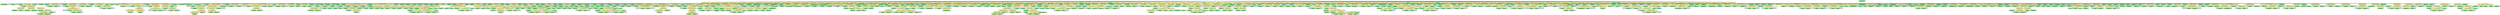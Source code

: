 digraph {

subgraph cluster0 {
 node [style=filled,color=white];
 style=filled;
 color=lightgrey;
 label = "CT_PROG";

"NT_EXPR_ASSIGNMENT_OPETATORS_32196"
 [fillcolor = yellow]
"NT_EXPR_ASSIGNMENT_OPETATORS_32199"
 [fillcolor = yellow]
"NT_EXPR_CALL_FUNCTION_32217"
 [fillcolor = yellow]
"NT_EXPR_CALL_FUNCTION_32220"
 [fillcolor = yellow]
"NT_EXPR_ASSIGNMENT_OPETATORS_32225"
 [fillcolor = yellow]
"NT_EXPR_CALL_FUNCTION_32235"
 [fillcolor = yellow]
"NT_EXPR_CALL_FUNCTION_32240"
 [fillcolor = yellow]
"NT_EXPR_ASSIGNMENT_OPETATORS_32259"
 [fillcolor = yellow]
"NT_EXPR_CALL_FUNCTION_32267"
 [fillcolor = yellow]
"NT_EXPR_ASSIGNMENT_OPETATORS_32279"
 [fillcolor = yellow]
"NT_EXPR_ASSIGNMENT_OPETATORS_32290"
 [fillcolor = yellow]
"NT_EXPR_CALL_FUNCTION_32300"
 [fillcolor = yellow]
"NT_EXPR_CALL_FUNCTION_32314"
 [fillcolor = yellow]
"NT_EXPR_CALL_FUNCTION_32321"
 [fillcolor = yellow]
"NT_ID_32326< i1 >"
 [fillcolor = green]
"NT_ID_32327< n1 >"
 [fillcolor = green]
"NT_EXPR_CALL_FUNCTION_32328"
 [fillcolor = yellow]
"NT_EXPR_CALL_FUNCTION_32332"
 [fillcolor = yellow]
"NT_EXPR_CALL_FUNCTION_32336"
 [fillcolor = yellow]
"NT_EXPR_CALL_FUNCTION_32344"
 [fillcolor = yellow]
"NT_EXPR_CALL_FUNCTION_32352"
 [fillcolor = yellow]
"NT_EXPR_CALL_FUNCTION_32355"
 [fillcolor = yellow]
"NT_EXPR_CALL_FUNCTION_32358"
 [fillcolor = yellow]
"NT_EXPR_FOR_32361"
 [fillcolor = yellow]
"NT_EXPR_FOR_32380"
 [fillcolor = yellow]
"NT_EXPR_FOR_32394"
 [fillcolor = yellow]
"NT_EXPR_FOR_32415"
 [fillcolor = yellow]
"NT_EXPR_FOR_32429"
 [fillcolor = yellow]
"NT_EXPR_FOR_32446"
 [fillcolor = yellow]
"NT_EXPR_FOR_32467"
 [fillcolor = yellow]
"NT_EXPR_FOR_32481"
 [fillcolor = yellow]
"NT_EXPR_CALL_FUNCTION_32499"
 [fillcolor = yellow]
"NT_EXPR_ASSIGNMENT_OPETATORS_32502"
 [fillcolor = yellow]
"NT_EXPR_ASSIGNMENT_OPETATORS_32505"
 [fillcolor = yellow]
"NT_EXPR_ASSIGNMENT_OPETATORS_32508"
 [fillcolor = yellow]
"NT_EXPR_ASSIGNMENT_OPETATORS_32511"
 [fillcolor = yellow]
"NT_EXPR_CALL_FUNCTION_32516"
 [fillcolor = yellow]
"NT_ID_32532< Mhyp >"
 [fillcolor = green]
"NT_EXPR_CALL_FUNCTION_32533"
 [fillcolor = yellow]
"NT_EXPR_CALL_FUNCTION_32540"
 [fillcolor = yellow]
"NT_EXPR_CALL_FUNCTION_32554"
 [fillcolor = yellow]
"NT_ID_32569< Mm >"
 [fillcolor = green]
"NT_EXPR_ASSIGNMENT_OPETATORS_32570"
 [fillcolor = yellow]
"NT_EXPR_ASSIGNMENT_OPETATORS_32573"
 [fillcolor = yellow]
"NT_EXPR_FOR_32576"
 [fillcolor = yellow]
"NT_EXPR_CALL_FUNCTION_32608"
 [fillcolor = yellow]
"NT_EXPR_CALL_FUNCTION_32623"
 [fillcolor = yellow]
"NT_EXPR_CALL_FUNCTION_32629"
 [fillcolor = yellow]
"NT_EXPR_CALL_FUNCTION_32635"
 [fillcolor = yellow]
"NT_EXPR_CALL_FUNCTION_32643"
 [fillcolor = yellow]
"NT_EXPR_CALL_FUNCTION_32661"
 [fillcolor = yellow]
"NT_EXPR_CALL_FUNCTION_32690"
 [fillcolor = yellow]
"NT_EXPR_CALL_FUNCTION_32696"
 [fillcolor = yellow]
"NT_EXPR_CALL_FUNCTION_32702"
 [fillcolor = yellow]
"NT_EXPR_CALL_FUNCTION_32711"
 [fillcolor = yellow]
"NT_EXPR_FOR_32738"
 [fillcolor = yellow]
"NT_EXPR_CALL_FUNCTION_32754"
 [fillcolor = yellow]
"NT_EXPR_INDEXING_BASIC_32757"
 [fillcolor = yellow]
"NT_EXPR_ASSIGNMENT_OPETATORS_32773"
 [fillcolor = yellow]
"NT_EXPR_ASSIGNMENT_OPETATORS_32778"
 [fillcolor = yellow]
"NT_EXPR_CALL_FUNCTION_32783"
 [fillcolor = yellow]
"NT_EXPR_CALL_FUNCTION_32800"
 [fillcolor = yellow]
"NT_EXPR_CALL_FUNCTION_32814"
 [fillcolor = yellow]
"NT_EXPR_PARENTHESIS_32823"
 [fillcolor = yellow]
"NT_EXPR_PARENTHESIS_32831"
 [fillcolor = yellow]
"NT_EXPR_CALL_FUNCTION_32839"
 [fillcolor = yellow]
"NT_ID_32845< x2 >"
 [fillcolor = green]
"NT_EXPR_CALL_FUNCTION_32846"
 [fillcolor = yellow]
"NT_EXPR_ASSIGNMENT_OPETATORS_32852"
 [fillcolor = yellow]
"NT_EXPR_ASSIGNMENT_OPETATORS_32857"
 [fillcolor = yellow]
"NT_EXPR_CALL_FUNCTION_32862"
 [fillcolor = yellow]
"NT_EXPR_PARENTHESIS_32869"
 [fillcolor = yellow]
"NT_EXPR_CALL_FUNCTION_32889"
 [fillcolor = yellow]
"NT_EXPR_CALL_FUNCTION_32896"
 [fillcolor = yellow]
"NT_EXPR_ASSIGNMENT_OPETATORS_32903"
 [fillcolor = yellow]
"NT_EXPR_FOR_32906"
 [fillcolor = yellow]
"NT_EXPR_CALL_FUNCTION_32932"
 [fillcolor = yellow]
"NT_EXPR_CALL_FUNCTION_32935"
 [fillcolor = yellow]
"NT_ID_32946< m1 >"
 [fillcolor = green]
"NT_EXPR_CALL_FUNCTION_32947"
 [fillcolor = yellow]
"NT_EXPR_CALL_FUNCTION_32950"
 [fillcolor = yellow]
"NT_EXPR_CALL_FUNCTION_32962"
 [fillcolor = yellow]
"NT_ID_32970< x >"
 [fillcolor = green]
"NT_EXPR_PARENTHESIS_32971"
 [fillcolor = yellow]
"NT_EXPR_CALL_FUNCTION_32980"
 [fillcolor = yellow]
"NT_EXPR_CALL_FUNCTION_32986"
 [fillcolor = yellow]
"NT_EXPR_MINUS_OR_PLUS_BINARY_33002"
 [fillcolor = yellow]
"NT_EXPR_CALL_FUNCTION_33005"
 [fillcolor = yellow]
"NT_EXPR_CALL_FUNCTION_33011"
 [fillcolor = yellow]
"NT_EXPR_MINUS_OR_PLUS_BINARY_33019"
 [fillcolor = yellow]
"NT_EXPR_CALL_FUNCTION_33022"
 [fillcolor = yellow]
"NT_EXPR_CALL_FUNCTION_33035"
 [fillcolor = yellow]
"NT_EXPR_CALL_FUNCTION_33048"
 [fillcolor = yellow]
"NT_EXPR_CALL_FUNCTION_33051"
 [fillcolor = yellow]
"NT_EXPR_CALL_FUNCTION_33057"
 [fillcolor = yellow]
"NT_EXPR_CALL_FUNCTION_33071"
 [fillcolor = yellow]
"NT_EXPR_CALL_FUNCTION_33074"
 [fillcolor = yellow]
"NT_EXPR_CALL_FUNCTION_33077"
 [fillcolor = yellow]
"NT_EXPR_CALL_FUNCTION_33100"
 [fillcolor = yellow]
"NT_EXPR_CALL_FUNCTION_33118"
 [fillcolor = yellow]
"NT_EXPR_CALL_FUNCTION_33125"
 [fillcolor = yellow]
"NT_EXPR_CALL_FUNCTION_33132"
 [fillcolor = yellow]
"NT_EXPR_CALL_FUNCTION_33137"
 [fillcolor = yellow]
"NT_EXPR_CALL_FUNCTION_33140"
 [fillcolor = yellow]
"NT_EXPR_CALL_FUNCTION_33147"
 [fillcolor = yellow]
"NT_EXPR_CALL_FUNCTION_33166"
 [fillcolor = yellow]
"NT_EXPR_CALL_FUNCTION_33169"
 [fillcolor = yellow]
"NT_EXPR_CALL_FUNCTION_33188"
 [fillcolor = yellow]
"NT_EXPR_CALL_FUNCTION_33191"
 [fillcolor = yellow]
"NT_EXPR_CALL_FUNCTION_33194"
 [fillcolor = yellow]
"NT_EXPR_CALL_FUNCTION_33199"
 [fillcolor = yellow]
"NT_EXPR_CALL_FUNCTION_33206"
 [fillcolor = yellow]
"NT_EXPR_CALL_FUNCTION_33209"
 [fillcolor = yellow]
"NT_EXPR_CALL_FUNCTION_33212"
 [fillcolor = yellow]
"NT_EXPR_ASSIGNMENT_OPETATORS_33215"
 [fillcolor = yellow]
"NT_EXPR_CALL_FUNCTION_33219"
 [fillcolor = yellow]
"NT_EXPR_CALL_FUNCTION_33222"
 [fillcolor = yellow]
"NT_EXPR_CALL_FUNCTION_33227"
 [fillcolor = yellow]
"NT_EXPR_CALL_FUNCTION_33234"
 [fillcolor = yellow]
"NT_EXPR_CALL_FUNCTION_33237"
 [fillcolor = yellow]
"NT_EXPR_CALL_FUNCTION_33251"
 [fillcolor = yellow]
"NT_EXPR_CALL_FUNCTION_33265"
 [fillcolor = yellow]
"NT_EXPR_CALL_FUNCTION_33271"
 [fillcolor = yellow]
"NT_EXPR_CALL_FUNCTION_33276"
 [fillcolor = yellow]
"NT_EXPR_MINUS_OR_PLUS_BINARY_33283"
 [fillcolor = yellow]
"NT_EXPR_CALL_FUNCTION_33293"
 [fillcolor = yellow]
"NT_EXPR_CALL_FUNCTION_33302"
 [fillcolor = yellow]
"NT_EXPR_CALL_FUNCTION_33314"
 [fillcolor = yellow]
"NT_EXPR_CALL_FUNCTION_33317"
 [fillcolor = yellow]
"NT_EXPR_CALL_FUNCTION_33329"
 [fillcolor = yellow]
}
"NT_PROG_32195"->"NT_EXPR_ASSIGNMENT_OPETATORS_32196"
subgraph cluster1 {
 node [style=filled,color=white];
 style=filled;
 color=lightgrey;
 label = "CT_EXPR_ASSIGNMENT_OPETATORS_LEFT";

"NT_ID_32197< opt.conformance >"
 [fillcolor = green]
}
subgraph cluster2 {
 node [style=filled,color=white];
 style=filled;
 color=lightgrey;
 label = "CT_EXPR_ASSIGNMENT_OPETATORS_RIGHT";

"NT_INT_32198< 0 >"
 [fillcolor = green]
}
"NT_EXPR_ASSIGNMENT_OPETATORS_32196"->"NT_ID_32197< opt.conformance >"
"NT_EXPR_ASSIGNMENT_OPETATORS_32196"->"NT_INT_32198< 0 >"
"NT_PROG_32195"->"NT_EXPR_ASSIGNMENT_OPETATORS_32199"
subgraph cluster3 {
 node [style=filled,color=white];
 style=filled;
 color=lightgrey;
 label = "CT_EXPR_ASSIGNMENT_OPETATORS_LEFT";

"NT_ID_32200< DIG >"
 [fillcolor = green]
}
subgraph cluster4 {
 node [style=filled,color=white];
 style=filled;
 color=lightgrey;
 label = "CT_EXPR_ASSIGNMENT_OPETATORS_RIGHT";

"NT_EXPR_DEFINE_FUNCTION_32201"
 [fillcolor = yellow]
}
"NT_EXPR_ASSIGNMENT_OPETATORS_32199"->"NT_ID_32200< DIG >"
"NT_EXPR_ASSIGNMENT_OPETATORS_32199"->"NT_EXPR_DEFINE_FUNCTION_32201"
subgraph cluster5 {
 node [style=filled,color=white];
 style=filled;
 color=lightgrey;
 label = "CT_EXPR_DEFINE_FUNCTION_PARAMS";

"NT_ID_32202< d >"
 [fillcolor = green]
}
subgraph cluster6 {
 node [style=filled,color=white];
 style=filled;
 color=lightgrey;
 label = "CT_EXPR_DEFINE_FUNCTION_BODY";

"NT_EXPR_IF_ELSE_STATEMENT_32203"
 [fillcolor = yellow]
}
"NT_EXPR_DEFINE_FUNCTION_32201"->"NT_ID_32202< d >"
"NT_EXPR_DEFINE_FUNCTION_32201"->"NT_EXPR_IF_ELSE_STATEMENT_32203"
subgraph cluster7 {
 node [style=filled,color=white];
 style=filled;
 color=lightgrey;
 label = "CT_EXPR_IF_ELSE_STATEMENT_CONDITION";

"NT_EXPR_CALL_FUNCTION_32204"
 [fillcolor = yellow]
}
subgraph cluster8 {
 node [style=filled,color=white];
 style=filled;
 color=lightgrey;
 label = "CT_EXPR_IF_ELSE_STATEMENT_IFBODY";

"NT_EXPR_CALL_FUNCTION_32207"
 [fillcolor = yellow]
}
subgraph cluster9 {
 node [style=filled,color=white];
 style=filled;
 color=lightgrey;
 label = "CT_EXPR_IF_ELSE_STATEMENT_ELSEBODY";

"NT_EXPR_CALL_FUNCTION_32210"
 [fillcolor = yellow]
}
"NT_EXPR_IF_ELSE_STATEMENT_32203"->"NT_EXPR_CALL_FUNCTION_32204"
subgraph cluster10 {
 node [style=filled,color=white];
 style=filled;
 color=lightgrey;
 label = "CT_EXPR_CALL_FUNCTION_ID";

"NT_ID_32205< missing >"
 [fillcolor = green]
}
subgraph cluster11 {
 node [style=filled,color=white];
 style=filled;
 color=lightgrey;
 label = "CT_EXPR_CALL_FUNCTION_PARAMS";

"NT_ID_32206< d >"
 [fillcolor = green]
}
"NT_EXPR_CALL_FUNCTION_32204"->"NT_ID_32205< missing >"
"NT_EXPR_CALL_FUNCTION_32204"->"NT_ID_32206< d >"
"NT_EXPR_IF_ELSE_STATEMENT_32203"->"NT_EXPR_CALL_FUNCTION_32207"
subgraph cluster12 {
 node [style=filled,color=white];
 style=filled;
 color=lightgrey;
 label = "CT_EXPR_CALL_FUNCTION_ID";

"NT_ID_32208< getOption >"
 [fillcolor = green]
}
subgraph cluster13 {
 node [style=filled,color=white];
 style=filled;
 color=lightgrey;
 label = "CT_EXPR_CALL_FUNCTION_PARAMS";

"NT_STRING_32209< digits >"
 [fillcolor = green]
}
"NT_EXPR_CALL_FUNCTION_32207"->"NT_ID_32208< getOption >"
"NT_EXPR_CALL_FUNCTION_32207"->"NT_STRING_32209< digits >"
"NT_EXPR_IF_ELSE_STATEMENT_32203"->"NT_EXPR_CALL_FUNCTION_32210"
subgraph cluster14 {
 node [style=filled,color=white];
 style=filled;
 color=lightgrey;
 label = "CT_EXPR_CALL_FUNCTION_ID";

"NT_ID_32211< options >"
 [fillcolor = green]
}
subgraph cluster15 {
 node [style=filled,color=white];
 style=filled;
 color=lightgrey;
 label = "CT_EXPR_CALL_FUNCTION_PARAMS";

"NT_EXPR_CALL_FUNCTION_32212"
 [fillcolor = yellow]
}
"NT_EXPR_CALL_FUNCTION_32210"->"NT_ID_32211< options >"
"NT_EXPR_CALL_FUNCTION_32210"->"NT_EXPR_CALL_FUNCTION_32212"
subgraph cluster16 {
 node [style=filled,color=white];
 style=filled;
 color=lightgrey;
 label = "CT_EXPR_CALL_FUNCTION_ID";

"NT_EXPR_ASSIGNMENT_OPETATORS_32213"
 [fillcolor = yellow]
}
subgraph cluster17 {
 node [style=filled,color=white];
 style=filled;
 color=lightgrey;
 label = "CT_EXPR_CALL_FUNCTION_PARAMS";

"NT_ID_32216< d >"
 [fillcolor = green]
}
"NT_EXPR_CALL_FUNCTION_32212"->"NT_EXPR_ASSIGNMENT_OPETATORS_32213"
subgraph cluster18 {
 node [style=filled,color=white];
 style=filled;
 color=lightgrey;
 label = "CT_EXPR_ASSIGNMENT_OPETATORS_LEFT";

"NT_ID_32214< digits >"
 [fillcolor = green]
}
subgraph cluster19 {
 node [style=filled,color=white];
 style=filled;
 color=lightgrey;
 label = "CT_EXPR_ASSIGNMENT_OPETATORS_RIGHT";

"NT_ID_32215< as.integer >"
 [fillcolor = green]
}
"NT_EXPR_ASSIGNMENT_OPETATORS_32213"->"NT_ID_32214< digits >"
"NT_EXPR_ASSIGNMENT_OPETATORS_32213"->"NT_ID_32215< as.integer >"
"NT_EXPR_CALL_FUNCTION_32212"->"NT_ID_32216< d >"
"NT_PROG_32195"->"NT_EXPR_CALL_FUNCTION_32217"
subgraph cluster20 {
 node [style=filled,color=white];
 style=filled;
 color=lightgrey;
 label = "CT_EXPR_CALL_FUNCTION_ID";

"NT_ID_32218< DIG >"
 [fillcolor = green]
}
subgraph cluster21 {
 node [style=filled,color=white];
 style=filled;
 color=lightgrey;
 label = "CT_EXPR_CALL_FUNCTION_PARAMS";

"NT_INT_32219< 7 >"
 [fillcolor = green]
}
"NT_EXPR_CALL_FUNCTION_32217"->"NT_ID_32218< DIG >"
"NT_EXPR_CALL_FUNCTION_32217"->"NT_INT_32219< 7 >"
"NT_PROG_32195"->"NT_EXPR_CALL_FUNCTION_32220"
subgraph cluster22 {
 node [style=filled,color=white];
 style=filled;
 color=lightgrey;
 label = "CT_EXPR_CALL_FUNCTION_ID";

"NT_ID_32221< options >"
 [fillcolor = green]
}
subgraph cluster23 {
 node [style=filled,color=white];
 style=filled;
 color=lightgrey;
 label = "CT_EXPR_CALL_FUNCTION_PARAMS";

"NT_EXPR_ASSIGNMENT_OPETATORS_32222"
 [fillcolor = yellow]
}
"NT_EXPR_CALL_FUNCTION_32220"->"NT_ID_32221< options >"
"NT_EXPR_CALL_FUNCTION_32220"->"NT_EXPR_ASSIGNMENT_OPETATORS_32222"
subgraph cluster24 {
 node [style=filled,color=white];
 style=filled;
 color=lightgrey;
 label = "CT_EXPR_ASSIGNMENT_OPETATORS_LEFT";

"NT_ID_32223< width >"
 [fillcolor = green]
}
subgraph cluster25 {
 node [style=filled,color=white];
 style=filled;
 color=lightgrey;
 label = "CT_EXPR_ASSIGNMENT_OPETATORS_RIGHT";

"NT_INT_32224< 200 >"
 [fillcolor = green]
}
"NT_EXPR_ASSIGNMENT_OPETATORS_32222"->"NT_ID_32223< width >"
"NT_EXPR_ASSIGNMENT_OPETATORS_32222"->"NT_INT_32224< 200 >"
"NT_PROG_32195"->"NT_EXPR_ASSIGNMENT_OPETATORS_32225"
subgraph cluster26 {
 node [style=filled,color=white];
 style=filled;
 color=lightgrey;
 label = "CT_EXPR_ASSIGNMENT_OPETATORS_LEFT";

"NT_ID_32226< n1 >"
 [fillcolor = green]
}
subgraph cluster27 {
 node [style=filled,color=white];
 style=filled;
 color=lightgrey;
 label = "CT_EXPR_ASSIGNMENT_OPETATORS_RIGHT";

"NT_EXPR_EXPONENTIATION_BINARY_32227"
 [fillcolor = yellow]
}
"NT_EXPR_ASSIGNMENT_OPETATORS_32225"->"NT_ID_32226< n1 >"
"NT_EXPR_ASSIGNMENT_OPETATORS_32225"->"NT_EXPR_EXPONENTIATION_BINARY_32227"
subgraph cluster28 {
 node [style=filled,color=white];
 style=filled;
 color=lightgrey;
 label = "CT_EXPR_EXPONENTIATION_BINARY_LEFT";

"NT_INT_32228< 2 >"
 [fillcolor = green]
}
subgraph cluster29 {
 node [style=filled,color=white];
 style=filled;
 color=lightgrey;
 label = "CT_EXPR_EXPONENTIATION_BINARY_RIGHT";

"NT_EXPR_PARENTHESIS_32229"
 [fillcolor = yellow]
}
"NT_EXPR_EXPONENTIATION_BINARY_32227"->"NT_INT_32228< 2 >"
"NT_EXPR_EXPONENTIATION_BINARY_32227"->"NT_EXPR_PARENTHESIS_32229"
subgraph cluster30 {
 node [style=filled,color=white];
 style=filled;
 color=lightgrey;
 label = "CT_EXPR_PARENTHESIS";

"NT_EXPR_MULTIPLICATION_OR_DIVISION_BINARY_32230"
 [fillcolor = yellow]
}
"NT_EXPR_PARENTHESIS_32229"->"NT_EXPR_MULTIPLICATION_OR_DIVISION_BINARY_32230"
subgraph cluster31 {
 node [style=filled,color=white];
 style=filled;
 color=lightgrey;
 label = "CT_EXPR_MULTIPLICATION_OR_DIVISION_BINARY_LEFT";

"NT_INT_32231< 4 >"
 [fillcolor = green]
}
subgraph cluster32 {
 node [style=filled,color=white];
 style=filled;
 color=lightgrey;
 label = "CT_EXPR_MULTIPLICATION_OR_DIVISION_BINARY_RIGHT";

"NT_EXPR_COLON_OPERATOR_32232"
 [fillcolor = yellow]
}
"NT_EXPR_MULTIPLICATION_OR_DIVISION_BINARY_32230"->"NT_INT_32231< 4 >"
"NT_EXPR_MULTIPLICATION_OR_DIVISION_BINARY_32230"->"NT_EXPR_COLON_OPERATOR_32232"
subgraph cluster33 {
 node [style=filled,color=white];
 style=filled;
 color=lightgrey;
 label = "CT_EXPR_COLON_OPERATOR_LEFT";

"NT_INT_32233< 1 >"
 [fillcolor = green]
}
subgraph cluster34 {
 node [style=filled,color=white];
 style=filled;
 color=lightgrey;
 label = "CT_EXPR_COLON_OPERATOR_RIGHT";

"NT_INT_32234< 7 >"
 [fillcolor = green]
}
"NT_EXPR_COLON_OPERATOR_32232"->"NT_INT_32233< 1 >"
"NT_EXPR_COLON_OPERATOR_32232"->"NT_INT_32234< 7 >"
"NT_PROG_32195"->"NT_EXPR_CALL_FUNCTION_32235"
subgraph cluster35 {
 node [style=filled,color=white];
 style=filled;
 color=lightgrey;
 label = "CT_EXPR_CALL_FUNCTION_ID";

"NT_EXPR_ASSIGNMENT_OPETATORS_32236"
 [fillcolor = yellow]
}
subgraph cluster36 {
 node [style=filled,color=white];
 style=filled;
 color=lightgrey;
 label = "CT_EXPR_CALL_FUNCTION_PARAMS";

"NT_ID_32239< n1 >"
 [fillcolor = green]
}
"NT_EXPR_CALL_FUNCTION_32235"->"NT_EXPR_ASSIGNMENT_OPETATORS_32236"
subgraph cluster37 {
 node [style=filled,color=white];
 style=filled;
 color=lightgrey;
 label = "CT_EXPR_ASSIGNMENT_OPETATORS_LEFT";

"NT_ID_32237< i1 >"
 [fillcolor = green]
}
subgraph cluster38 {
 node [style=filled,color=white];
 style=filled;
 color=lightgrey;
 label = "CT_EXPR_ASSIGNMENT_OPETATORS_RIGHT";

"NT_ID_32238< as.integer >"
 [fillcolor = green]
}
"NT_EXPR_ASSIGNMENT_OPETATORS_32236"->"NT_ID_32237< i1 >"
"NT_EXPR_ASSIGNMENT_OPETATORS_32236"->"NT_ID_32238< as.integer >"
"NT_EXPR_CALL_FUNCTION_32235"->"NT_ID_32239< n1 >"
"NT_PROG_32195"->"NT_EXPR_CALL_FUNCTION_32240"
subgraph cluster39 {
 node [style=filled,color=white];
 style=filled;
 color=lightgrey;
 label = "CT_EXPR_CALL_FUNCTION_ID";

"NT_EXPR_ASSIGNMENT_OPETATORS_32241"
 [fillcolor = yellow]
}
subgraph cluster40 {
 node [style=filled,color=white];
 style=filled;
 color=lightgrey;
 label = "CT_EXPR_CALL_FUNCTION_PARAMS";

"NT_EXPR_MINUS_OR_PLUS_UNARY_32246"
 [fillcolor = yellow]
"NT_EXPR_MULTIPLICATION_OR_DIVISION_BINARY_32248"
 [fillcolor = yellow]
"NT_INT_32256< 3 >"
 [fillcolor = green]
"NT_INT_32257< 6 >"
 [fillcolor = green]
"NT_INT_32258< 9 >"
 [fillcolor = green]
}
"NT_EXPR_CALL_FUNCTION_32240"->"NT_EXPR_ASSIGNMENT_OPETATORS_32241"
subgraph cluster41 {
 node [style=filled,color=white];
 style=filled;
 color=lightgrey;
 label = "CT_EXPR_ASSIGNMENT_OPETATORS_LEFT";

"NT_ID_32242< v1 >"
 [fillcolor = green]
}
subgraph cluster42 {
 node [style=filled,color=white];
 style=filled;
 color=lightgrey;
 label = "CT_EXPR_ASSIGNMENT_OPETATORS_RIGHT";

"NT_EXPR_EXPONENTIATION_BINARY_32243"
 [fillcolor = yellow]
}
"NT_EXPR_ASSIGNMENT_OPETATORS_32241"->"NT_ID_32242< v1 >"
"NT_EXPR_ASSIGNMENT_OPETATORS_32241"->"NT_EXPR_EXPONENTIATION_BINARY_32243"
subgraph cluster43 {
 node [style=filled,color=white];
 style=filled;
 color=lightgrey;
 label = "CT_EXPR_EXPONENTIATION_BINARY_LEFT";

"NT_INT_32244< 2 >"
 [fillcolor = green]
}
subgraph cluster44 {
 node [style=filled,color=white];
 style=filled;
 color=lightgrey;
 label = "CT_EXPR_EXPONENTIATION_BINARY_RIGHT";

"NT_ID_32245< c >"
 [fillcolor = green]
}
"NT_EXPR_EXPONENTIATION_BINARY_32243"->"NT_INT_32244< 2 >"
"NT_EXPR_EXPONENTIATION_BINARY_32243"->"NT_ID_32245< c >"
"NT_EXPR_CALL_FUNCTION_32240"->"NT_EXPR_MINUS_OR_PLUS_UNARY_32246"
subgraph cluster45 {
 node [style=filled,color=white];
 style=filled;
 color=lightgrey;
 label = "CT_EXPR_MINUS_OR_PLUS_UNARY";

"NT_INT_32247< 12 >"
 [fillcolor = green]
}
"NT_EXPR_MINUS_OR_PLUS_UNARY_32246"->"NT_INT_32247< 12 >"
"NT_EXPR_CALL_FUNCTION_32240"->"NT_EXPR_MULTIPLICATION_OR_DIVISION_BINARY_32248"
subgraph cluster46 {
 node [style=filled,color=white];
 style=filled;
 color=lightgrey;
 label = "CT_EXPR_MULTIPLICATION_OR_DIVISION_BINARY_LEFT";

"NT_INT_32249< 2 >"
 [fillcolor = green]
}
subgraph cluster47 {
 node [style=filled,color=white];
 style=filled;
 color=lightgrey;
 label = "CT_EXPR_MULTIPLICATION_OR_DIVISION_BINARY_RIGHT";

"NT_EXPR_PARENTHESIS_32250"
 [fillcolor = yellow]
}
"NT_EXPR_MULTIPLICATION_OR_DIVISION_BINARY_32248"->"NT_INT_32249< 2 >"
"NT_EXPR_MULTIPLICATION_OR_DIVISION_BINARY_32248"->"NT_EXPR_PARENTHESIS_32250"
subgraph cluster48 {
 node [style=filled,color=white];
 style=filled;
 color=lightgrey;
 label = "CT_EXPR_PARENTHESIS";

"NT_EXPR_COLON_OPERATOR_32251"
 [fillcolor = yellow]
}
"NT_EXPR_PARENTHESIS_32250"->"NT_EXPR_COLON_OPERATOR_32251"
subgraph cluster49 {
 node [style=filled,color=white];
 style=filled;
 color=lightgrey;
 label = "CT_EXPR_COLON_OPERATOR_LEFT";

"NT_EXPR_MINUS_OR_PLUS_UNARY_32252"
 [fillcolor = yellow]
}
subgraph cluster50 {
 node [style=filled,color=white];
 style=filled;
 color=lightgrey;
 label = "CT_EXPR_COLON_OPERATOR_RIGHT";

"NT_EXPR_MINUS_OR_PLUS_UNARY_32254"
 [fillcolor = yellow]
}
"NT_EXPR_COLON_OPERATOR_32251"->"NT_EXPR_MINUS_OR_PLUS_UNARY_32252"
subgraph cluster51 {
 node [style=filled,color=white];
 style=filled;
 color=lightgrey;
 label = "CT_EXPR_MINUS_OR_PLUS_UNARY";

"NT_INT_32253< 4 >"
 [fillcolor = green]
}
"NT_EXPR_MINUS_OR_PLUS_UNARY_32252"->"NT_INT_32253< 4 >"
"NT_EXPR_COLON_OPERATOR_32251"->"NT_EXPR_MINUS_OR_PLUS_UNARY_32254"
subgraph cluster52 {
 node [style=filled,color=white];
 style=filled;
 color=lightgrey;
 label = "CT_EXPR_MINUS_OR_PLUS_UNARY";

"NT_INT_32255< 2 >"
 [fillcolor = green]
}
"NT_EXPR_MINUS_OR_PLUS_UNARY_32254"->"NT_INT_32255< 2 >"
"NT_EXPR_CALL_FUNCTION_32240"->"NT_INT_32256< 3 >"
"NT_EXPR_CALL_FUNCTION_32240"->"NT_INT_32257< 6 >"
"NT_EXPR_CALL_FUNCTION_32240"->"NT_INT_32258< 9 >"
"NT_PROG_32195"->"NT_EXPR_ASSIGNMENT_OPETATORS_32259"
subgraph cluster53 {
 node [style=filled,color=white];
 style=filled;
 color=lightgrey;
 label = "CT_EXPR_ASSIGNMENT_OPETATORS_LEFT";

"NT_ID_32260< v2 >"
 [fillcolor = green]
}
subgraph cluster54 {
 node [style=filled,color=white];
 style=filled;
 color=lightgrey;
 label = "CT_EXPR_ASSIGNMENT_OPETATORS_RIGHT";

"NT_EXPR_EXPONENTIATION_BINARY_32261"
 [fillcolor = yellow]
}
"NT_EXPR_ASSIGNMENT_OPETATORS_32259"->"NT_ID_32260< v2 >"
"NT_EXPR_ASSIGNMENT_OPETATORS_32259"->"NT_EXPR_EXPONENTIATION_BINARY_32261"
subgraph cluster55 {
 node [style=filled,color=white];
 style=filled;
 color=lightgrey;
 label = "CT_EXPR_EXPONENTIATION_BINARY_LEFT";

"NT_ID_32262< v1 >"
 [fillcolor = green]
}
subgraph cluster56 {
 node [style=filled,color=white];
 style=filled;
 color=lightgrey;
 label = "CT_EXPR_EXPONENTIATION_BINARY_RIGHT";

"NT_EXPR_PARENTHESIS_32263"
 [fillcolor = yellow]
}
"NT_EXPR_EXPONENTIATION_BINARY_32261"->"NT_ID_32262< v1 >"
"NT_EXPR_EXPONENTIATION_BINARY_32261"->"NT_EXPR_PARENTHESIS_32263"
subgraph cluster57 {
 node [style=filled,color=white];
 style=filled;
 color=lightgrey;
 label = "CT_EXPR_PARENTHESIS";

"NT_EXPR_MULTIPLICATION_OR_DIVISION_BINARY_32264"
 [fillcolor = yellow]
}
"NT_EXPR_PARENTHESIS_32263"->"NT_EXPR_MULTIPLICATION_OR_DIVISION_BINARY_32264"
subgraph cluster58 {
 node [style=filled,color=white];
 style=filled;
 color=lightgrey;
 label = "CT_EXPR_MULTIPLICATION_OR_DIVISION_BINARY_LEFT";

"NT_INT_32265< 63 >"
 [fillcolor = green]
}
subgraph cluster59 {
 node [style=filled,color=white];
 style=filled;
 color=lightgrey;
 label = "CT_EXPR_MULTIPLICATION_OR_DIVISION_BINARY_RIGHT";

"NT_INT_32266< 64 >"
 [fillcolor = green]
}
"NT_EXPR_MULTIPLICATION_OR_DIVISION_BINARY_32264"->"NT_INT_32265< 63 >"
"NT_EXPR_MULTIPLICATION_OR_DIVISION_BINARY_32264"->"NT_INT_32266< 64 >"
"NT_PROG_32195"->"NT_EXPR_CALL_FUNCTION_32267"
subgraph cluster60 {
 node [style=filled,color=white];
 style=filled;
 color=lightgrey;
 label = "CT_EXPR_CALL_FUNCTION_ID";

"NT_EXPR_ASSIGNMENT_OPETATORS_32268"
 [fillcolor = yellow]
}
subgraph cluster61 {
 node [style=filled,color=white];
 style=filled;
 color=lightgrey;
 label = "CT_EXPR_CALL_FUNCTION_PARAMS";

"NT_FLOAT_32275< 2.44140624e-04 >"
 [fillcolor = green]
"NT_FLOAT_32276< 3.90624e-03 >"
 [fillcolor = green]
"NT_FLOAT_32277< 1.5624e-02 >"
 [fillcolor = green]
"NT_FLOAT_32278< 6.24e-02 >"
 [fillcolor = green]
}
"NT_EXPR_CALL_FUNCTION_32267"->"NT_EXPR_ASSIGNMENT_OPETATORS_32268"
subgraph cluster62 {
 node [style=filled,color=white];
 style=filled;
 color=lightgrey;
 label = "CT_EXPR_ASSIGNMENT_OPETATORS_LEFT";

"NT_EXPR_INDEXING_BASIC_32269"
 [fillcolor = yellow]
}
subgraph cluster63 {
 node [style=filled,color=white];
 style=filled;
 color=lightgrey;
 label = "CT_EXPR_ASSIGNMENT_OPETATORS_RIGHT";

"NT_ID_32274< c >"
 [fillcolor = green]
}
"NT_EXPR_ASSIGNMENT_OPETATORS_32268"->"NT_EXPR_INDEXING_BASIC_32269"
subgraph cluster64 {
 node [style=filled,color=white];
 style=filled;
 color=lightgrey;
 label = "CT_EXPR_INDEXING_BASIC_BASE";

"NT_ID_32270< v1 >"
 [fillcolor = green]}
subgraph cluster65 {
 node [style=filled,color=white];
 style=filled;
 color=lightgrey;
 label = "CT_EXPR_INDEXING_BASIC_OFFSET";

"NT_EXPR_COLON_OPERATOR_32271"
 [fillcolor = yellow]}
"NT_EXPR_INDEXING_BASIC_32269"->"NT_ID_32270< v1 >"
"NT_EXPR_INDEXING_BASIC_32269"->"NT_EXPR_COLON_OPERATOR_32271"
subgraph cluster66 {
 node [style=filled,color=white];
 style=filled;
 color=lightgrey;
 label = "CT_EXPR_COLON_OPERATOR_LEFT";

"NT_INT_32272< 1 >"
 [fillcolor = green]
}
subgraph cluster67 {
 node [style=filled,color=white];
 style=filled;
 color=lightgrey;
 label = "CT_EXPR_COLON_OPERATOR_RIGHT";

"NT_INT_32273< 4 >"
 [fillcolor = green]
}
"NT_EXPR_COLON_OPERATOR_32271"->"NT_INT_32272< 1 >"
"NT_EXPR_COLON_OPERATOR_32271"->"NT_INT_32273< 4 >"
"NT_EXPR_ASSIGNMENT_OPETATORS_32268"->"NT_ID_32274< c >"
"NT_EXPR_CALL_FUNCTION_32267"->"NT_FLOAT_32275< 2.44140624e-04 >"
"NT_EXPR_CALL_FUNCTION_32267"->"NT_FLOAT_32276< 3.90624e-03 >"
"NT_EXPR_CALL_FUNCTION_32267"->"NT_FLOAT_32277< 1.5624e-02 >"
"NT_EXPR_CALL_FUNCTION_32267"->"NT_FLOAT_32278< 6.24e-02 >"
"NT_PROG_32195"->"NT_EXPR_ASSIGNMENT_OPETATORS_32279"
subgraph cluster68 {
 node [style=filled,color=white];
 style=filled;
 color=lightgrey;
 label = "CT_EXPR_ASSIGNMENT_OPETATORS_LEFT";

"NT_ID_32280< v3 >"
 [fillcolor = green]
}
subgraph cluster69 {
 node [style=filled,color=white];
 style=filled;
 color=lightgrey;
 label = "CT_EXPR_ASSIGNMENT_OPETATORS_RIGHT";

"NT_EXPR_MULTIPLICATION_OR_DIVISION_BINARY_32281"
 [fillcolor = yellow]
}
"NT_EXPR_ASSIGNMENT_OPETATORS_32279"->"NT_ID_32280< v3 >"
"NT_EXPR_ASSIGNMENT_OPETATORS_32279"->"NT_EXPR_MULTIPLICATION_OR_DIVISION_BINARY_32281"
subgraph cluster70 {
 node [style=filled,color=white];
 style=filled;
 color=lightgrey;
 label = "CT_EXPR_MULTIPLICATION_OR_DIVISION_BINARY_LEFT";

"NT_ID_32282< pi >"
 [fillcolor = green]
}
subgraph cluster71 {
 node [style=filled,color=white];
 style=filled;
 color=lightgrey;
 label = "CT_EXPR_MULTIPLICATION_OR_DIVISION_BINARY_RIGHT";

"NT_EXPR_EXPONENTIATION_BINARY_32283"
 [fillcolor = yellow]
}
"NT_EXPR_MULTIPLICATION_OR_DIVISION_BINARY_32281"->"NT_ID_32282< pi >"
"NT_EXPR_MULTIPLICATION_OR_DIVISION_BINARY_32281"->"NT_EXPR_EXPONENTIATION_BINARY_32283"
subgraph cluster72 {
 node [style=filled,color=white];
 style=filled;
 color=lightgrey;
 label = "CT_EXPR_EXPONENTIATION_BINARY_LEFT";

"NT_INT_32284< 100 >"
 [fillcolor = green]
}
subgraph cluster73 {
 node [style=filled,color=white];
 style=filled;
 color=lightgrey;
 label = "CT_EXPR_EXPONENTIATION_BINARY_RIGHT";

"NT_EXPR_PARENTHESIS_32285"
 [fillcolor = yellow]
}
"NT_EXPR_EXPONENTIATION_BINARY_32283"->"NT_INT_32284< 100 >"
"NT_EXPR_EXPONENTIATION_BINARY_32283"->"NT_EXPR_PARENTHESIS_32285"
subgraph cluster74 {
 node [style=filled,color=white];
 style=filled;
 color=lightgrey;
 label = "CT_EXPR_PARENTHESIS";

"NT_EXPR_COLON_OPERATOR_32286"
 [fillcolor = yellow]
}
"NT_EXPR_PARENTHESIS_32285"->"NT_EXPR_COLON_OPERATOR_32286"
subgraph cluster75 {
 node [style=filled,color=white];
 style=filled;
 color=lightgrey;
 label = "CT_EXPR_COLON_OPERATOR_LEFT";

"NT_EXPR_MINUS_OR_PLUS_UNARY_32287"
 [fillcolor = yellow]
}
subgraph cluster76 {
 node [style=filled,color=white];
 style=filled;
 color=lightgrey;
 label = "CT_EXPR_COLON_OPERATOR_RIGHT";

"NT_INT_32289< 3 >"
 [fillcolor = green]
}
"NT_EXPR_COLON_OPERATOR_32286"->"NT_EXPR_MINUS_OR_PLUS_UNARY_32287"
subgraph cluster77 {
 node [style=filled,color=white];
 style=filled;
 color=lightgrey;
 label = "CT_EXPR_MINUS_OR_PLUS_UNARY";

"NT_INT_32288< 1 >"
 [fillcolor = green]
}
"NT_EXPR_MINUS_OR_PLUS_UNARY_32287"->"NT_INT_32288< 1 >"
"NT_EXPR_COLON_OPERATOR_32286"->"NT_INT_32289< 3 >"
"NT_PROG_32195"->"NT_EXPR_ASSIGNMENT_OPETATORS_32290"
subgraph cluster78 {
 node [style=filled,color=white];
 style=filled;
 color=lightgrey;
 label = "CT_EXPR_ASSIGNMENT_OPETATORS_LEFT";

"NT_ID_32291< v4 >"
 [fillcolor = green]
}
subgraph cluster79 {
 node [style=filled,color=white];
 style=filled;
 color=lightgrey;
 label = "CT_EXPR_ASSIGNMENT_OPETATORS_RIGHT";

"NT_EXPR_MINUS_OR_PLUS_BINARY_32292"
 [fillcolor = yellow]
}
"NT_EXPR_ASSIGNMENT_OPETATORS_32290"->"NT_ID_32291< v4 >"
"NT_EXPR_ASSIGNMENT_OPETATORS_32290"->"NT_EXPR_MINUS_OR_PLUS_BINARY_32292"
subgraph cluster80 {
 node [style=filled,color=white];
 style=filled;
 color=lightgrey;
 label = "CT_EXPR_MINUS_OR_PLUS_BINARY_LEFT";

"NT_EXPR_MULTIPLICATION_OR_DIVISION_BINARY_32293"
 [fillcolor = yellow]
}
subgraph cluster81 {
 node [style=filled,color=white];
 style=filled;
 color=lightgrey;
 label = "CT_EXPR_MINUS_OR_PLUS_BINARY_RIGHT";

"NT_FLOAT_32299< 1e-10 >"
 [fillcolor = green]
}
"NT_EXPR_MINUS_OR_PLUS_BINARY_32292"->"NT_EXPR_MULTIPLICATION_OR_DIVISION_BINARY_32293"
subgraph cluster82 {
 node [style=filled,color=white];
 style=filled;
 color=lightgrey;
 label = "CT_EXPR_MULTIPLICATION_OR_DIVISION_BINARY_LEFT";

"NT_EXPR_PARENTHESIS_32294"
 [fillcolor = yellow]
}
subgraph cluster83 {
 node [style=filled,color=white];
 style=filled;
 color=lightgrey;
 label = "CT_EXPR_MULTIPLICATION_OR_DIVISION_BINARY_RIGHT";

"NT_INT_32298< 1000 >"
 [fillcolor = green]
}
"NT_EXPR_MULTIPLICATION_OR_DIVISION_BINARY_32293"->"NT_EXPR_PARENTHESIS_32294"
subgraph cluster84 {
 node [style=filled,color=white];
 style=filled;
 color=lightgrey;
 label = "CT_EXPR_PARENTHESIS";

"NT_EXPR_COLON_OPERATOR_32295"
 [fillcolor = yellow]
}
"NT_EXPR_PARENTHESIS_32294"->"NT_EXPR_COLON_OPERATOR_32295"
subgraph cluster85 {
 node [style=filled,color=white];
 style=filled;
 color=lightgrey;
 label = "CT_EXPR_COLON_OPERATOR_LEFT";

"NT_INT_32296< 0 >"
 [fillcolor = green]
}
subgraph cluster86 {
 node [style=filled,color=white];
 style=filled;
 color=lightgrey;
 label = "CT_EXPR_COLON_OPERATOR_RIGHT";

"NT_INT_32297< 2 >"
 [fillcolor = green]
}
"NT_EXPR_COLON_OPERATOR_32295"->"NT_INT_32296< 0 >"
"NT_EXPR_COLON_OPERATOR_32295"->"NT_INT_32297< 2 >"
"NT_EXPR_MULTIPLICATION_OR_DIVISION_BINARY_32293"->"NT_INT_32298< 1000 >"
"NT_EXPR_MINUS_OR_PLUS_BINARY_32292"->"NT_FLOAT_32299< 1e-10 >"
"NT_PROG_32195"->"NT_EXPR_CALL_FUNCTION_32300"
subgraph cluster87 {
 node [style=filled,color=white];
 style=filled;
 color=lightgrey;
 label = "CT_EXPR_CALL_FUNCTION_ID";

"NT_EXPR_ASSIGNMENT_OPETATORS_32301"
 [fillcolor = yellow]
}
subgraph cluster88 {
 node [style=filled,color=white];
 style=filled;
 color=lightgrey;
 label = "CT_EXPR_CALL_FUNCTION_PARAMS";

"NT_INT_32304< 1 >"
 [fillcolor = green]
"NT_EXPR_MULTIPLICATION_OR_DIVISION_BINARY_32305"
 [fillcolor = yellow]
"NT_EXPR_COLON_OPERATOR_32311"
 [fillcolor = yellow]
}
"NT_EXPR_CALL_FUNCTION_32300"->"NT_EXPR_ASSIGNMENT_OPETATORS_32301"
subgraph cluster89 {
 node [style=filled,color=white];
 style=filled;
 color=lightgrey;
 label = "CT_EXPR_ASSIGNMENT_OPETATORS_LEFT";

"NT_ID_32302< digs1 >"
 [fillcolor = green]
}
subgraph cluster90 {
 node [style=filled,color=white];
 style=filled;
 color=lightgrey;
 label = "CT_EXPR_ASSIGNMENT_OPETATORS_RIGHT";

"NT_ID_32303< c >"
 [fillcolor = green]
}
"NT_EXPR_ASSIGNMENT_OPETATORS_32301"->"NT_ID_32302< digs1 >"
"NT_EXPR_ASSIGNMENT_OPETATORS_32301"->"NT_ID_32303< c >"
"NT_EXPR_CALL_FUNCTION_32300"->"NT_INT_32304< 1 >"
"NT_EXPR_CALL_FUNCTION_32300"->"NT_EXPR_MULTIPLICATION_OR_DIVISION_BINARY_32305"
subgraph cluster91 {
 node [style=filled,color=white];
 style=filled;
 color=lightgrey;
 label = "CT_EXPR_MULTIPLICATION_OR_DIVISION_BINARY_LEFT";

"NT_INT_32306< 2 >"
 [fillcolor = green]
}
subgraph cluster92 {
 node [style=filled,color=white];
 style=filled;
 color=lightgrey;
 label = "CT_EXPR_MULTIPLICATION_OR_DIVISION_BINARY_RIGHT";

"NT_EXPR_PARENTHESIS_32307"
 [fillcolor = yellow]
}
"NT_EXPR_MULTIPLICATION_OR_DIVISION_BINARY_32305"->"NT_INT_32306< 2 >"
"NT_EXPR_MULTIPLICATION_OR_DIVISION_BINARY_32305"->"NT_EXPR_PARENTHESIS_32307"
subgraph cluster93 {
 node [style=filled,color=white];
 style=filled;
 color=lightgrey;
 label = "CT_EXPR_PARENTHESIS";

"NT_EXPR_COLON_OPERATOR_32308"
 [fillcolor = yellow]
}
"NT_EXPR_PARENTHESIS_32307"->"NT_EXPR_COLON_OPERATOR_32308"
subgraph cluster94 {
 node [style=filled,color=white];
 style=filled;
 color=lightgrey;
 label = "CT_EXPR_COLON_OPERATOR_LEFT";

"NT_INT_32309< 1 >"
 [fillcolor = green]
}
subgraph cluster95 {
 node [style=filled,color=white];
 style=filled;
 color=lightgrey;
 label = "CT_EXPR_COLON_OPERATOR_RIGHT";

"NT_INT_32310< 5 >"
 [fillcolor = green]
}
"NT_EXPR_COLON_OPERATOR_32308"->"NT_INT_32309< 1 >"
"NT_EXPR_COLON_OPERATOR_32308"->"NT_INT_32310< 5 >"
"NT_EXPR_CALL_FUNCTION_32300"->"NT_EXPR_COLON_OPERATOR_32311"
subgraph cluster96 {
 node [style=filled,color=white];
 style=filled;
 color=lightgrey;
 label = "CT_EXPR_COLON_OPERATOR_LEFT";

"NT_INT_32312< 11 >"
 [fillcolor = green]
}
subgraph cluster97 {
 node [style=filled,color=white];
 style=filled;
 color=lightgrey;
 label = "CT_EXPR_COLON_OPERATOR_RIGHT";

"NT_INT_32313< 15 >"
 [fillcolor = green]
}
"NT_EXPR_COLON_OPERATOR_32311"->"NT_INT_32312< 11 >"
"NT_EXPR_COLON_OPERATOR_32311"->"NT_INT_32313< 15 >"
"NT_PROG_32195"->"NT_EXPR_CALL_FUNCTION_32314"
subgraph cluster98 {
 node [style=filled,color=white];
 style=filled;
 color=lightgrey;
 label = "CT_EXPR_CALL_FUNCTION_ID";

"NT_EXPR_ASSIGNMENT_OPETATORS_32315"
 [fillcolor = yellow]
}
subgraph cluster99 {
 node [style=filled,color=white];
 style=filled;
 color=lightgrey;
 label = "CT_EXPR_CALL_FUNCTION_PARAMS";

"NT_EXPR_COLON_OPERATOR_32318"
 [fillcolor = yellow]
}
"NT_EXPR_CALL_FUNCTION_32314"->"NT_EXPR_ASSIGNMENT_OPETATORS_32315"
subgraph cluster100 {
 node [style=filled,color=white];
 style=filled;
 color=lightgrey;
 label = "CT_EXPR_ASSIGNMENT_OPETATORS_LEFT";

"NT_ID_32316< digs2 >"
 [fillcolor = green]
}
subgraph cluster101 {
 node [style=filled,color=white];
 style=filled;
 color=lightgrey;
 label = "CT_EXPR_ASSIGNMENT_OPETATORS_RIGHT";

"NT_ID_32317< c >"
 [fillcolor = green]
}
"NT_EXPR_ASSIGNMENT_OPETATORS_32315"->"NT_ID_32316< digs2 >"
"NT_EXPR_ASSIGNMENT_OPETATORS_32315"->"NT_ID_32317< c >"
"NT_EXPR_CALL_FUNCTION_32314"->"NT_EXPR_COLON_OPERATOR_32318"
subgraph cluster102 {
 node [style=filled,color=white];
 style=filled;
 color=lightgrey;
 label = "CT_EXPR_COLON_OPERATOR_LEFT";

"NT_INT_32319< 1 >"
 [fillcolor = green]
}
subgraph cluster103 {
 node [style=filled,color=white];
 style=filled;
 color=lightgrey;
 label = "CT_EXPR_COLON_OPERATOR_RIGHT";

"NT_INT_32320< 20 >"
 [fillcolor = green]
}
"NT_EXPR_COLON_OPERATOR_32318"->"NT_INT_32319< 1 >"
"NT_EXPR_COLON_OPERATOR_32318"->"NT_INT_32320< 20 >"
"NT_PROG_32195"->"NT_EXPR_CALL_FUNCTION_32321"
subgraph cluster104 {
 node [style=filled,color=white];
 style=filled;
 color=lightgrey;
 label = "CT_EXPR_CALL_FUNCTION_ID";

"NT_ID_32322< all >"
 [fillcolor = green]
}
subgraph cluster105 {
 node [style=filled,color=white];
 style=filled;
 color=lightgrey;
 label = "CT_EXPR_CALL_FUNCTION_PARAMS";

"NT_EXPR_COMPARISONS_32323"
 [fillcolor = yellow]
}
"NT_EXPR_CALL_FUNCTION_32321"->"NT_ID_32322< all >"
"NT_EXPR_CALL_FUNCTION_32321"->"NT_EXPR_COMPARISONS_32323"
subgraph cluster106 {
 node [style=filled,color=white];
 style=filled;
 color=lightgrey;
 label = "CT_EXPR_COMPARISONS_LEFT";

"NT_ID_32324< i1 >"
 [fillcolor = green]
}
subgraph cluster107 {
 node [style=filled,color=white];
 style=filled;
 color=lightgrey;
 label = "CT_EXPR_COMPARISONS_RIGHT";

"NT_ID_32325< n1 >"
 [fillcolor = green]
}
"NT_EXPR_COMPARISONS_32323"->"NT_ID_32324< i1 >"
"NT_EXPR_COMPARISONS_32323"->"NT_ID_32325< n1 >"
"NT_PROG_32195"->"NT_ID_32326< i1 >"
"NT_PROG_32195"->"NT_ID_32327< n1 >"
"NT_PROG_32195"->"NT_EXPR_CALL_FUNCTION_32328"
subgraph cluster108 {
 node [style=filled,color=white];
 style=filled;
 color=lightgrey;
 label = "CT_EXPR_CALL_FUNCTION_ID";

"NT_ID_32329< round >"
 [fillcolor = green]
}
subgraph cluster109 {
 node [style=filled,color=white];
 style=filled;
 color=lightgrey;
 label = "CT_EXPR_CALL_FUNCTION_PARAMS";

"NT_ID_32330< v3 >"
 [fillcolor = green]
"NT_INT_32331< 3 >"
 [fillcolor = green]
}
"NT_EXPR_CALL_FUNCTION_32328"->"NT_ID_32329< round >"
"NT_EXPR_CALL_FUNCTION_32328"->"NT_ID_32330< v3 >"
"NT_EXPR_CALL_FUNCTION_32328"->"NT_INT_32331< 3 >"
"NT_PROG_32195"->"NT_EXPR_CALL_FUNCTION_32332"
subgraph cluster110 {
 node [style=filled,color=white];
 style=filled;
 color=lightgrey;
 label = "CT_EXPR_CALL_FUNCTION_ID";

"NT_ID_32333< signif >"
 [fillcolor = green]
}
subgraph cluster111 {
 node [style=filled,color=white];
 style=filled;
 color=lightgrey;
 label = "CT_EXPR_CALL_FUNCTION_PARAMS";

"NT_ID_32334< v3 >"
 [fillcolor = green]
"NT_INT_32335< 3 >"
 [fillcolor = green]
}
"NT_EXPR_CALL_FUNCTION_32332"->"NT_ID_32333< signif >"
"NT_EXPR_CALL_FUNCTION_32332"->"NT_ID_32334< v3 >"
"NT_EXPR_CALL_FUNCTION_32332"->"NT_INT_32335< 3 >"
"NT_PROG_32195"->"NT_EXPR_CALL_FUNCTION_32336"
subgraph cluster112 {
 node [style=filled,color=white];
 style=filled;
 color=lightgrey;
 label = "CT_EXPR_CALL_FUNCTION_ID";

"NT_ID_32337< print >"
 [fillcolor = green]
}
subgraph cluster113 {
 node [style=filled,color=white];
 style=filled;
 color=lightgrey;
 label = "CT_EXPR_CALL_FUNCTION_PARAMS";

"NT_EXPR_EXPONENTIATION_BINARY_32338"
 [fillcolor = yellow]
"NT_EXPR_ASSIGNMENT_OPETATORS_32341"
 [fillcolor = yellow]
}
"NT_EXPR_CALL_FUNCTION_32336"->"NT_ID_32337< print >"
"NT_EXPR_CALL_FUNCTION_32336"->"NT_EXPR_EXPONENTIATION_BINARY_32338"
subgraph cluster114 {
 node [style=filled,color=white];
 style=filled;
 color=lightgrey;
 label = "CT_EXPR_EXPONENTIATION_BINARY_LEFT";

"NT_INT_32339< 2 >"
 [fillcolor = green]
}
subgraph cluster115 {
 node [style=filled,color=white];
 style=filled;
 color=lightgrey;
 label = "CT_EXPR_EXPONENTIATION_BINARY_RIGHT";

"NT_INT_32340< 30 >"
 [fillcolor = green]
}
"NT_EXPR_EXPONENTIATION_BINARY_32338"->"NT_INT_32339< 2 >"
"NT_EXPR_EXPONENTIATION_BINARY_32338"->"NT_INT_32340< 30 >"
"NT_EXPR_CALL_FUNCTION_32336"->"NT_EXPR_ASSIGNMENT_OPETATORS_32341"
subgraph cluster116 {
 node [style=filled,color=white];
 style=filled;
 color=lightgrey;
 label = "CT_EXPR_ASSIGNMENT_OPETATORS_LEFT";

"NT_ID_32342< digits >"
 [fillcolor = green]
}
subgraph cluster117 {
 node [style=filled,color=white];
 style=filled;
 color=lightgrey;
 label = "CT_EXPR_ASSIGNMENT_OPETATORS_RIGHT";

"NT_INT_32343< 12 >"
 [fillcolor = green]
}
"NT_EXPR_ASSIGNMENT_OPETATORS_32341"->"NT_ID_32342< digits >"
"NT_EXPR_ASSIGNMENT_OPETATORS_32341"->"NT_INT_32343< 12 >"
"NT_PROG_32195"->"NT_EXPR_CALL_FUNCTION_32344"
subgraph cluster118 {
 node [style=filled,color=white];
 style=filled;
 color=lightgrey;
 label = "CT_EXPR_CALL_FUNCTION_ID";

"NT_ID_32345< formatC >"
 [fillcolor = green]
}
subgraph cluster119 {
 node [style=filled,color=white];
 style=filled;
 color=lightgrey;
 label = "CT_EXPR_CALL_FUNCTION_PARAMS";

"NT_EXPR_EXPONENTIATION_BINARY_32346"
 [fillcolor = yellow]
"NT_EXPR_ASSIGNMENT_OPETATORS_32349"
 [fillcolor = yellow]
}
"NT_EXPR_CALL_FUNCTION_32344"->"NT_ID_32345< formatC >"
"NT_EXPR_CALL_FUNCTION_32344"->"NT_EXPR_EXPONENTIATION_BINARY_32346"
subgraph cluster120 {
 node [style=filled,color=white];
 style=filled;
 color=lightgrey;
 label = "CT_EXPR_EXPONENTIATION_BINARY_LEFT";

"NT_INT_32347< 2 >"
 [fillcolor = green]
}
subgraph cluster121 {
 node [style=filled,color=white];
 style=filled;
 color=lightgrey;
 label = "CT_EXPR_EXPONENTIATION_BINARY_RIGHT";

"NT_INT_32348< 30 >"
 [fillcolor = green]
}
"NT_EXPR_EXPONENTIATION_BINARY_32346"->"NT_INT_32347< 2 >"
"NT_EXPR_EXPONENTIATION_BINARY_32346"->"NT_INT_32348< 30 >"
"NT_EXPR_CALL_FUNCTION_32344"->"NT_EXPR_ASSIGNMENT_OPETATORS_32349"
subgraph cluster122 {
 node [style=filled,color=white];
 style=filled;
 color=lightgrey;
 label = "CT_EXPR_ASSIGNMENT_OPETATORS_LEFT";

"NT_ID_32350< digits >"
 [fillcolor = green]
}
subgraph cluster123 {
 node [style=filled,color=white];
 style=filled;
 color=lightgrey;
 label = "CT_EXPR_ASSIGNMENT_OPETATORS_RIGHT";

"NT_INT_32351< 12 >"
 [fillcolor = green]
}
"NT_EXPR_ASSIGNMENT_OPETATORS_32349"->"NT_ID_32350< digits >"
"NT_EXPR_ASSIGNMENT_OPETATORS_32349"->"NT_INT_32351< 12 >"
"NT_PROG_32195"->"NT_EXPR_CALL_FUNCTION_32352"
subgraph cluster124 {
 node [style=filled,color=white];
 style=filled;
 color=lightgrey;
 label = "CT_EXPR_CALL_FUNCTION_ID";

"NT_ID_32353< DIG >"
 [fillcolor = green]
}
subgraph cluster125 {
 node [style=filled,color=white];
 style=filled;
 color=lightgrey;
 label = "CT_EXPR_CALL_FUNCTION_PARAMS";

"NT_INT_32354< 10 >"
 [fillcolor = green]
}
"NT_EXPR_CALL_FUNCTION_32352"->"NT_ID_32353< DIG >"
"NT_EXPR_CALL_FUNCTION_32352"->"NT_INT_32354< 10 >"
"NT_PROG_32195"->"NT_EXPR_CALL_FUNCTION_32355"
subgraph cluster126 {
 node [style=filled,color=white];
 style=filled;
 color=lightgrey;
 label = "CT_EXPR_CALL_FUNCTION_ID";

"NT_ID_32356< paste >"
 [fillcolor = green]
}
subgraph cluster127 {
 node [style=filled,color=white];
 style=filled;
 color=lightgrey;
 label = "CT_EXPR_CALL_FUNCTION_PARAMS";

"NT_ID_32357< n1 >"
 [fillcolor = green]
}
"NT_EXPR_CALL_FUNCTION_32355"->"NT_ID_32356< paste >"
"NT_EXPR_CALL_FUNCTION_32355"->"NT_ID_32357< n1 >"
"NT_PROG_32195"->"NT_EXPR_CALL_FUNCTION_32358"
subgraph cluster128 {
 node [style=filled,color=white];
 style=filled;
 color=lightgrey;
 label = "CT_EXPR_CALL_FUNCTION_ID";

"NT_ID_32359< DIG >"
 [fillcolor = green]
}
subgraph cluster129 {
 node [style=filled,color=white];
 style=filled;
 color=lightgrey;
 label = "CT_EXPR_CALL_FUNCTION_PARAMS";

"NT_INT_32360< 7 >"
 [fillcolor = green]
}
"NT_EXPR_CALL_FUNCTION_32358"->"NT_ID_32359< DIG >"
"NT_EXPR_CALL_FUNCTION_32358"->"NT_INT_32360< 7 >"
"NT_PROG_32195"->"NT_EXPR_FOR_32361"
subgraph cluster130 {
 node [style=filled,color=white];
 style=filled;
 color=lightgrey;
 label = "CT_EXPR_FOR_NAME";

"NT_ID_32362< i >"
 [fillcolor = green]
}
subgraph cluster131 {
 node [style=filled,color=white];
 style=filled;
 color=lightgrey;
 label = "CT_EXPR_FOR_VECTOR";

"NT_ID_32363< digs1 >"
 [fillcolor = green]
}
subgraph cluster132 {
 node [style=filled,color=white];
 style=filled;
 color=lightgrey;
 label = "CT_EXPR_FOR_BODY";

"NT_EXPR_COMPOUND_32364"
 [fillcolor = yellow]
}
"NT_EXPR_FOR_32361"->"NT_ID_32362< i >"
"NT_EXPR_FOR_32361"->"NT_ID_32363< digs1 >"
"NT_EXPR_FOR_32361"->"NT_EXPR_COMPOUND_32364"
subgraph cluster133 {
 node [style=filled,color=white];
 style=filled;
 color=lightgrey;
 label = "CT_EXPR_COMPOUND";

"NT_EXPR_ASSIGNMENT_OPETATORS_32365"
 [fillcolor = yellow]
"NT_EXPR_CALL_FUNCTION_32370"
 [fillcolor = yellow]
"NT_EXPR_CALL_FUNCTION_32374"
 [fillcolor = yellow]
}
"NT_EXPR_COMPOUND_32364"->"NT_EXPR_ASSIGNMENT_OPETATORS_32365"
subgraph cluster134 {
 node [style=filled,color=white];
 style=filled;
 color=lightgrey;
 label = "CT_EXPR_ASSIGNMENT_OPETATORS_LEFT";

"NT_EXPR_DOLLAR_AT_OPERATORS_32366"
 [fillcolor = yellow]
}
subgraph cluster135 {
 node [style=filled,color=white];
 style=filled;
 color=lightgrey;
 label = "CT_EXPR_ASSIGNMENT_OPETATORS_RIGHT";

"NT_ID_32369< i >"
 [fillcolor = green]
}
"NT_EXPR_ASSIGNMENT_OPETATORS_32365"->"NT_EXPR_DOLLAR_AT_OPERATORS_32366"
subgraph cluster136 {
 node [style=filled,color=white];
 style=filled;
 color=lightgrey;
 label = "CT_EXPR_DOLLAR_AT_OPERATORS_BASE";

"NT_ID_32367< .Options >"
 [fillcolor = green]
}
subgraph cluster137 {
 node [style=filled,color=white];
 style=filled;
 color=lightgrey;
 label = "CT_EXPR_DOLLAR_AT_OPERATORS_OFFSET";

"NT_ID_32368< digits >"
 [fillcolor = green]
}
"NT_EXPR_DOLLAR_AT_OPERATORS_32366"->"NT_ID_32367< .Options >"
"NT_EXPR_DOLLAR_AT_OPERATORS_32366"->"NT_ID_32368< digits >"
"NT_EXPR_ASSIGNMENT_OPETATORS_32365"->"NT_ID_32369< i >"
"NT_EXPR_COMPOUND_32364"->"NT_EXPR_CALL_FUNCTION_32370"
subgraph cluster138 {
 node [style=filled,color=white];
 style=filled;
 color=lightgrey;
 label = "CT_EXPR_CALL_FUNCTION_ID";

"NT_ID_32371< cat >"
 [fillcolor = green]
}
subgraph cluster139 {
 node [style=filled,color=white];
 style=filled;
 color=lightgrey;
 label = "CT_EXPR_CALL_FUNCTION_PARAMS";

"NT_ID_32372< i >"
 [fillcolor = green]
"NT_STRING_32373< : >"
 [fillcolor = green]
}
"NT_EXPR_CALL_FUNCTION_32370"->"NT_ID_32371< cat >"
"NT_EXPR_CALL_FUNCTION_32370"->"NT_ID_32372< i >"
"NT_EXPR_CALL_FUNCTION_32370"->"NT_STRING_32373< : >"
"NT_EXPR_COMPOUND_32364"->"NT_EXPR_CALL_FUNCTION_32374"
subgraph cluster140 {
 node [style=filled,color=white];
 style=filled;
 color=lightgrey;
 label = "CT_EXPR_CALL_FUNCTION_ID";

"NT_ID_32375< print >"
 [fillcolor = green]
}
subgraph cluster141 {
 node [style=filled,color=white];
 style=filled;
 color=lightgrey;
 label = "CT_EXPR_CALL_FUNCTION_PARAMS";

"NT_EXPR_INDEXING_BASIC_32376"
 [fillcolor = yellow]
}
"NT_EXPR_CALL_FUNCTION_32374"->"NT_ID_32375< print >"
"NT_EXPR_CALL_FUNCTION_32374"->"NT_EXPR_INDEXING_BASIC_32376"
subgraph cluster142 {
 node [style=filled,color=white];
 style=filled;
 color=lightgrey;
 label = "CT_EXPR_INDEXING_BASIC_BASE";

"NT_ID_32377< v1 >"
 [fillcolor = green]}
subgraph cluster143 {
 node [style=filled,color=white];
 style=filled;
 color=lightgrey;
 label = "CT_EXPR_INDEXING_BASIC_OFFSET";

"NT_EXPR_MINUS_OR_PLUS_UNARY_32378"
 [fillcolor = yellow]}
"NT_EXPR_INDEXING_BASIC_32376"->"NT_ID_32377< v1 >"
"NT_EXPR_INDEXING_BASIC_32376"->"NT_EXPR_MINUS_OR_PLUS_UNARY_32378"
subgraph cluster144 {
 node [style=filled,color=white];
 style=filled;
 color=lightgrey;
 label = "CT_EXPR_MINUS_OR_PLUS_UNARY";

"NT_INT_32379< 1 >"
 [fillcolor = green]
}
"NT_EXPR_MINUS_OR_PLUS_UNARY_32378"->"NT_INT_32379< 1 >"
"NT_PROG_32195"->"NT_EXPR_FOR_32380"
subgraph cluster145 {
 node [style=filled,color=white];
 style=filled;
 color=lightgrey;
 label = "CT_EXPR_FOR_NAME";

"NT_ID_32381< i >"
 [fillcolor = green]
}
subgraph cluster146 {
 node [style=filled,color=white];
 style=filled;
 color=lightgrey;
 label = "CT_EXPR_FOR_VECTOR";

"NT_ID_32382< digs1 >"
 [fillcolor = green]
}
subgraph cluster147 {
 node [style=filled,color=white];
 style=filled;
 color=lightgrey;
 label = "CT_EXPR_FOR_BODY";

"NT_EXPR_COMPOUND_32383"
 [fillcolor = yellow]
}
"NT_EXPR_FOR_32380"->"NT_ID_32381< i >"
"NT_EXPR_FOR_32380"->"NT_ID_32382< digs1 >"
"NT_EXPR_FOR_32380"->"NT_EXPR_COMPOUND_32383"
subgraph cluster148 {
 node [style=filled,color=white];
 style=filled;
 color=lightgrey;
 label = "CT_EXPR_COMPOUND";

"NT_EXPR_CALL_FUNCTION_32384"
 [fillcolor = yellow]
"NT_EXPR_CALL_FUNCTION_32387"
 [fillcolor = yellow]
"NT_EXPR_CALL_FUNCTION_32391"
 [fillcolor = yellow]
}
"NT_EXPR_COMPOUND_32383"->"NT_EXPR_CALL_FUNCTION_32384"
subgraph cluster149 {
 node [style=filled,color=white];
 style=filled;
 color=lightgrey;
 label = "CT_EXPR_CALL_FUNCTION_ID";

"NT_ID_32385< DIG >"
 [fillcolor = green]
}
subgraph cluster150 {
 node [style=filled,color=white];
 style=filled;
 color=lightgrey;
 label = "CT_EXPR_CALL_FUNCTION_PARAMS";

"NT_ID_32386< i >"
 [fillcolor = green]
}
"NT_EXPR_CALL_FUNCTION_32384"->"NT_ID_32385< DIG >"
"NT_EXPR_CALL_FUNCTION_32384"->"NT_ID_32386< i >"
"NT_EXPR_COMPOUND_32383"->"NT_EXPR_CALL_FUNCTION_32387"
subgraph cluster151 {
 node [style=filled,color=white];
 style=filled;
 color=lightgrey;
 label = "CT_EXPR_CALL_FUNCTION_ID";

"NT_ID_32388< cat >"
 [fillcolor = green]
}
subgraph cluster152 {
 node [style=filled,color=white];
 style=filled;
 color=lightgrey;
 label = "CT_EXPR_CALL_FUNCTION_PARAMS";

"NT_ID_32389< i >"
 [fillcolor = green]
"NT_STRING_32390< : >"
 [fillcolor = green]
}
"NT_EXPR_CALL_FUNCTION_32387"->"NT_ID_32388< cat >"
"NT_EXPR_CALL_FUNCTION_32387"->"NT_ID_32389< i >"
"NT_EXPR_CALL_FUNCTION_32387"->"NT_STRING_32390< : >"
"NT_EXPR_COMPOUND_32383"->"NT_EXPR_CALL_FUNCTION_32391"
subgraph cluster153 {
 node [style=filled,color=white];
 style=filled;
 color=lightgrey;
 label = "CT_EXPR_CALL_FUNCTION_ID";

"NT_ID_32392< print >"
 [fillcolor = green]
}
subgraph cluster154 {
 node [style=filled,color=white];
 style=filled;
 color=lightgrey;
 label = "CT_EXPR_CALL_FUNCTION_PARAMS";

"NT_ID_32393< v3 >"
 [fillcolor = green]
}
"NT_EXPR_CALL_FUNCTION_32391"->"NT_ID_32392< print >"
"NT_EXPR_CALL_FUNCTION_32391"->"NT_ID_32393< v3 >"
"NT_PROG_32195"->"NT_EXPR_FOR_32394"
subgraph cluster155 {
 node [style=filled,color=white];
 style=filled;
 color=lightgrey;
 label = "CT_EXPR_FOR_NAME";

"NT_ID_32395< i >"
 [fillcolor = green]
}
subgraph cluster156 {
 node [style=filled,color=white];
 style=filled;
 color=lightgrey;
 label = "CT_EXPR_FOR_VECTOR";

"NT_ID_32396< digs1 >"
 [fillcolor = green]
}
subgraph cluster157 {
 node [style=filled,color=white];
 style=filled;
 color=lightgrey;
 label = "CT_EXPR_FOR_BODY";

"NT_EXPR_COMPOUND_32397"
 [fillcolor = yellow]
}
"NT_EXPR_FOR_32394"->"NT_ID_32395< i >"
"NT_EXPR_FOR_32394"->"NT_ID_32396< digs1 >"
"NT_EXPR_FOR_32394"->"NT_EXPR_COMPOUND_32397"
subgraph cluster158 {
 node [style=filled,color=white];
 style=filled;
 color=lightgrey;
 label = "CT_EXPR_COMPOUND";

"NT_EXPR_CALL_FUNCTION_32398"
 [fillcolor = yellow]
"NT_EXPR_CALL_FUNCTION_32401"
 [fillcolor = yellow]
}
"NT_EXPR_COMPOUND_32397"->"NT_EXPR_CALL_FUNCTION_32398"
subgraph cluster159 {
 node [style=filled,color=white];
 style=filled;
 color=lightgrey;
 label = "CT_EXPR_CALL_FUNCTION_ID";

"NT_ID_32399< DIG >"
 [fillcolor = green]
}
subgraph cluster160 {
 node [style=filled,color=white];
 style=filled;
 color=lightgrey;
 label = "CT_EXPR_CALL_FUNCTION_PARAMS";

"NT_ID_32400< i >"
 [fillcolor = green]
}
"NT_EXPR_CALL_FUNCTION_32398"->"NT_ID_32399< DIG >"
"NT_EXPR_CALL_FUNCTION_32398"->"NT_ID_32400< i >"
"NT_EXPR_COMPOUND_32397"->"NT_EXPR_CALL_FUNCTION_32401"
subgraph cluster161 {
 node [style=filled,color=white];
 style=filled;
 color=lightgrey;
 label = "CT_EXPR_CALL_FUNCTION_ID";

"NT_ID_32402< cat >"
 [fillcolor = green]
}
subgraph cluster162 {
 node [style=filled,color=white];
 style=filled;
 color=lightgrey;
 label = "CT_EXPR_CALL_FUNCTION_PARAMS";

"NT_ID_32403< i >"
 [fillcolor = green]
"NT_STRING_32404< : >"
 [fillcolor = green]
"NT_EXPR_CALL_FUNCTION_32405"
 [fillcolor = yellow]
"NT_STRING_32414< \n >"
 [fillcolor = green]
}
"NT_EXPR_CALL_FUNCTION_32401"->"NT_ID_32402< cat >"
"NT_EXPR_CALL_FUNCTION_32401"->"NT_ID_32403< i >"
"NT_EXPR_CALL_FUNCTION_32401"->"NT_STRING_32404< : >"
"NT_EXPR_CALL_FUNCTION_32401"->"NT_EXPR_CALL_FUNCTION_32405"
subgraph cluster163 {
 node [style=filled,color=white];
 style=filled;
 color=lightgrey;
 label = "CT_EXPR_CALL_FUNCTION_ID";

"NT_ID_32406< formatC >"
 [fillcolor = green]
}
subgraph cluster164 {
 node [style=filled,color=white];
 style=filled;
 color=lightgrey;
 label = "CT_EXPR_CALL_FUNCTION_PARAMS";

"NT_ID_32407< v3 >"
 [fillcolor = green]
"NT_EXPR_ASSIGNMENT_OPETATORS_32408"
 [fillcolor = yellow]
"NT_EXPR_ASSIGNMENT_OPETATORS_32411"
 [fillcolor = yellow]
}
"NT_EXPR_CALL_FUNCTION_32405"->"NT_ID_32406< formatC >"
"NT_EXPR_CALL_FUNCTION_32405"->"NT_ID_32407< v3 >"
"NT_EXPR_CALL_FUNCTION_32405"->"NT_EXPR_ASSIGNMENT_OPETATORS_32408"
subgraph cluster165 {
 node [style=filled,color=white];
 style=filled;
 color=lightgrey;
 label = "CT_EXPR_ASSIGNMENT_OPETATORS_LEFT";

"NT_ID_32409< digits >"
 [fillcolor = green]
}
subgraph cluster166 {
 node [style=filled,color=white];
 style=filled;
 color=lightgrey;
 label = "CT_EXPR_ASSIGNMENT_OPETATORS_RIGHT";

"NT_ID_32410< i >"
 [fillcolor = green]
}
"NT_EXPR_ASSIGNMENT_OPETATORS_32408"->"NT_ID_32409< digits >"
"NT_EXPR_ASSIGNMENT_OPETATORS_32408"->"NT_ID_32410< i >"
"NT_EXPR_CALL_FUNCTION_32405"->"NT_EXPR_ASSIGNMENT_OPETATORS_32411"
subgraph cluster167 {
 node [style=filled,color=white];
 style=filled;
 color=lightgrey;
 label = "CT_EXPR_ASSIGNMENT_OPETATORS_LEFT";

"NT_ID_32412< width >"
 [fillcolor = green]
}
subgraph cluster168 {
 node [style=filled,color=white];
 style=filled;
 color=lightgrey;
 label = "CT_EXPR_ASSIGNMENT_OPETATORS_RIGHT";

"NT_INT_32413< 8 >"
 [fillcolor = green]
}
"NT_EXPR_ASSIGNMENT_OPETATORS_32411"->"NT_ID_32412< width >"
"NT_EXPR_ASSIGNMENT_OPETATORS_32411"->"NT_INT_32413< 8 >"
"NT_EXPR_CALL_FUNCTION_32401"->"NT_STRING_32414< \n >"
"NT_PROG_32195"->"NT_EXPR_FOR_32415"
subgraph cluster169 {
 node [style=filled,color=white];
 style=filled;
 color=lightgrey;
 label = "CT_EXPR_FOR_NAME";

"NT_ID_32416< i >"
 [fillcolor = green]
}
subgraph cluster170 {
 node [style=filled,color=white];
 style=filled;
 color=lightgrey;
 label = "CT_EXPR_FOR_VECTOR";

"NT_ID_32417< digs1 >"
 [fillcolor = green]
}
subgraph cluster171 {
 node [style=filled,color=white];
 style=filled;
 color=lightgrey;
 label = "CT_EXPR_FOR_BODY";

"NT_EXPR_COMPOUND_32418"
 [fillcolor = yellow]
}
"NT_EXPR_FOR_32415"->"NT_ID_32416< i >"
"NT_EXPR_FOR_32415"->"NT_ID_32417< digs1 >"
"NT_EXPR_FOR_32415"->"NT_EXPR_COMPOUND_32418"
subgraph cluster172 {
 node [style=filled,color=white];
 style=filled;
 color=lightgrey;
 label = "CT_EXPR_COMPOUND";

"NT_EXPR_CALL_FUNCTION_32419"
 [fillcolor = yellow]
"NT_EXPR_CALL_FUNCTION_32423"
 [fillcolor = yellow]
}
"NT_EXPR_COMPOUND_32418"->"NT_EXPR_CALL_FUNCTION_32419"
subgraph cluster173 {
 node [style=filled,color=white];
 style=filled;
 color=lightgrey;
 label = "CT_EXPR_CALL_FUNCTION_ID";

"NT_ID_32420< cat >"
 [fillcolor = green]
}
subgraph cluster174 {
 node [style=filled,color=white];
 style=filled;
 color=lightgrey;
 label = "CT_EXPR_CALL_FUNCTION_PARAMS";

"NT_ID_32421< i >"
 [fillcolor = green]
"NT_STRING_32422< : >"
 [fillcolor = green]
}
"NT_EXPR_CALL_FUNCTION_32419"->"NT_ID_32420< cat >"
"NT_EXPR_CALL_FUNCTION_32419"->"NT_ID_32421< i >"
"NT_EXPR_CALL_FUNCTION_32419"->"NT_STRING_32422< : >"
"NT_EXPR_COMPOUND_32418"->"NT_EXPR_CALL_FUNCTION_32423"
subgraph cluster175 {
 node [style=filled,color=white];
 style=filled;
 color=lightgrey;
 label = "CT_EXPR_CALL_FUNCTION_ID";

"NT_ID_32424< print >"
 [fillcolor = green]
}
subgraph cluster176 {
 node [style=filled,color=white];
 style=filled;
 color=lightgrey;
 label = "CT_EXPR_CALL_FUNCTION_PARAMS";

"NT_ID_32425< v1 >"
 [fillcolor = green]
"NT_EXPR_ASSIGNMENT_OPETATORS_32426"
 [fillcolor = yellow]
}
"NT_EXPR_CALL_FUNCTION_32423"->"NT_ID_32424< print >"
"NT_EXPR_CALL_FUNCTION_32423"->"NT_ID_32425< v1 >"
"NT_EXPR_CALL_FUNCTION_32423"->"NT_EXPR_ASSIGNMENT_OPETATORS_32426"
subgraph cluster177 {
 node [style=filled,color=white];
 style=filled;
 color=lightgrey;
 label = "CT_EXPR_ASSIGNMENT_OPETATORS_LEFT";

"NT_ID_32427< digits >"
 [fillcolor = green]
}
subgraph cluster178 {
 node [style=filled,color=white];
 style=filled;
 color=lightgrey;
 label = "CT_EXPR_ASSIGNMENT_OPETATORS_RIGHT";

"NT_ID_32428< i >"
 [fillcolor = green]
}
"NT_EXPR_ASSIGNMENT_OPETATORS_32426"->"NT_ID_32427< digits >"
"NT_EXPR_ASSIGNMENT_OPETATORS_32426"->"NT_ID_32428< i >"
"NT_PROG_32195"->"NT_EXPR_FOR_32429"
subgraph cluster179 {
 node [style=filled,color=white];
 style=filled;
 color=lightgrey;
 label = "CT_EXPR_FOR_NAME";

"NT_ID_32430< i >"
 [fillcolor = green]
}
subgraph cluster180 {
 node [style=filled,color=white];
 style=filled;
 color=lightgrey;
 label = "CT_EXPR_FOR_VECTOR";

"NT_ID_32431< digs1 >"
 [fillcolor = green]
}
subgraph cluster181 {
 node [style=filled,color=white];
 style=filled;
 color=lightgrey;
 label = "CT_EXPR_FOR_BODY";

"NT_EXPR_COMPOUND_32432"
 [fillcolor = yellow]
}
"NT_EXPR_FOR_32429"->"NT_ID_32430< i >"
"NT_EXPR_FOR_32429"->"NT_ID_32431< digs1 >"
"NT_EXPR_FOR_32429"->"NT_EXPR_COMPOUND_32432"
subgraph cluster182 {
 node [style=filled,color=white];
 style=filled;
 color=lightgrey;
 label = "CT_EXPR_COMPOUND";

"NT_EXPR_CALL_FUNCTION_32433"
 [fillcolor = yellow]
"NT_EXPR_CALL_FUNCTION_32437"
 [fillcolor = yellow]
}
"NT_EXPR_COMPOUND_32432"->"NT_EXPR_CALL_FUNCTION_32433"
subgraph cluster183 {
 node [style=filled,color=white];
 style=filled;
 color=lightgrey;
 label = "CT_EXPR_CALL_FUNCTION_ID";

"NT_ID_32434< cat >"
 [fillcolor = green]
}
subgraph cluster184 {
 node [style=filled,color=white];
 style=filled;
 color=lightgrey;
 label = "CT_EXPR_CALL_FUNCTION_PARAMS";

"NT_ID_32435< i >"
 [fillcolor = green]
"NT_STRING_32436< : >"
 [fillcolor = green]
}
"NT_EXPR_CALL_FUNCTION_32433"->"NT_ID_32434< cat >"
"NT_EXPR_CALL_FUNCTION_32433"->"NT_ID_32435< i >"
"NT_EXPR_CALL_FUNCTION_32433"->"NT_STRING_32436< : >"
"NT_EXPR_COMPOUND_32432"->"NT_EXPR_CALL_FUNCTION_32437"
subgraph cluster185 {
 node [style=filled,color=white];
 style=filled;
 color=lightgrey;
 label = "CT_EXPR_CALL_FUNCTION_ID";

"NT_ID_32438< print >"
 [fillcolor = green]
}
subgraph cluster186 {
 node [style=filled,color=white];
 style=filled;
 color=lightgrey;
 label = "CT_EXPR_CALL_FUNCTION_PARAMS";

"NT_EXPR_INDEXING_BASIC_32439"
 [fillcolor = yellow]
"NT_EXPR_ASSIGNMENT_OPETATORS_32443"
 [fillcolor = yellow]
}
"NT_EXPR_CALL_FUNCTION_32437"->"NT_ID_32438< print >"
"NT_EXPR_CALL_FUNCTION_32437"->"NT_EXPR_INDEXING_BASIC_32439"
subgraph cluster187 {
 node [style=filled,color=white];
 style=filled;
 color=lightgrey;
 label = "CT_EXPR_INDEXING_BASIC_BASE";

"NT_ID_32440< v1 >"
 [fillcolor = green]}
subgraph cluster188 {
 node [style=filled,color=white];
 style=filled;
 color=lightgrey;
 label = "CT_EXPR_INDEXING_BASIC_OFFSET";

"NT_EXPR_MINUS_OR_PLUS_UNARY_32441"
 [fillcolor = yellow]}
"NT_EXPR_INDEXING_BASIC_32439"->"NT_ID_32440< v1 >"
"NT_EXPR_INDEXING_BASIC_32439"->"NT_EXPR_MINUS_OR_PLUS_UNARY_32441"
subgraph cluster189 {
 node [style=filled,color=white];
 style=filled;
 color=lightgrey;
 label = "CT_EXPR_MINUS_OR_PLUS_UNARY";

"NT_INT_32442< 1 >"
 [fillcolor = green]
}
"NT_EXPR_MINUS_OR_PLUS_UNARY_32441"->"NT_INT_32442< 1 >"
"NT_EXPR_CALL_FUNCTION_32437"->"NT_EXPR_ASSIGNMENT_OPETATORS_32443"
subgraph cluster190 {
 node [style=filled,color=white];
 style=filled;
 color=lightgrey;
 label = "CT_EXPR_ASSIGNMENT_OPETATORS_LEFT";

"NT_ID_32444< digits >"
 [fillcolor = green]
}
subgraph cluster191 {
 node [style=filled,color=white];
 style=filled;
 color=lightgrey;
 label = "CT_EXPR_ASSIGNMENT_OPETATORS_RIGHT";

"NT_ID_32445< i >"
 [fillcolor = green]
}
"NT_EXPR_ASSIGNMENT_OPETATORS_32443"->"NT_ID_32444< digits >"
"NT_EXPR_ASSIGNMENT_OPETATORS_32443"->"NT_ID_32445< i >"
"NT_PROG_32195"->"NT_EXPR_FOR_32446"
subgraph cluster192 {
 node [style=filled,color=white];
 style=filled;
 color=lightgrey;
 label = "CT_EXPR_FOR_NAME";

"NT_ID_32447< i >"
 [fillcolor = green]
}
subgraph cluster193 {
 node [style=filled,color=white];
 style=filled;
 color=lightgrey;
 label = "CT_EXPR_FOR_VECTOR";

"NT_ID_32448< digs1 >"
 [fillcolor = green]
}
subgraph cluster194 {
 node [style=filled,color=white];
 style=filled;
 color=lightgrey;
 label = "CT_EXPR_FOR_BODY";

"NT_EXPR_COMPOUND_32449"
 [fillcolor = yellow]
}
"NT_EXPR_FOR_32446"->"NT_ID_32447< i >"
"NT_EXPR_FOR_32446"->"NT_ID_32448< digs1 >"
"NT_EXPR_FOR_32446"->"NT_EXPR_COMPOUND_32449"
subgraph cluster195 {
 node [style=filled,color=white];
 style=filled;
 color=lightgrey;
 label = "CT_EXPR_COMPOUND";

"NT_EXPR_CALL_FUNCTION_32450"
 [fillcolor = yellow]
"NT_EXPR_CALL_FUNCTION_32453"
 [fillcolor = yellow]
}
"NT_EXPR_COMPOUND_32449"->"NT_EXPR_CALL_FUNCTION_32450"
subgraph cluster196 {
 node [style=filled,color=white];
 style=filled;
 color=lightgrey;
 label = "CT_EXPR_CALL_FUNCTION_ID";

"NT_ID_32451< DIG >"
 [fillcolor = green]
}
subgraph cluster197 {
 node [style=filled,color=white];
 style=filled;
 color=lightgrey;
 label = "CT_EXPR_CALL_FUNCTION_PARAMS";

"NT_ID_32452< i >"
 [fillcolor = green]
}
"NT_EXPR_CALL_FUNCTION_32450"->"NT_ID_32451< DIG >"
"NT_EXPR_CALL_FUNCTION_32450"->"NT_ID_32452< i >"
"NT_EXPR_COMPOUND_32449"->"NT_EXPR_CALL_FUNCTION_32453"
subgraph cluster198 {
 node [style=filled,color=white];
 style=filled;
 color=lightgrey;
 label = "CT_EXPR_CALL_FUNCTION_ID";

"NT_ID_32454< cat >"
 [fillcolor = green]
}
subgraph cluster199 {
 node [style=filled,color=white];
 style=filled;
 color=lightgrey;
 label = "CT_EXPR_CALL_FUNCTION_PARAMS";

"NT_ID_32455< i >"
 [fillcolor = green]
"NT_STRING_32456< : >"
 [fillcolor = green]
"NT_EXPR_CALL_FUNCTION_32457"
 [fillcolor = yellow]
"NT_STRING_32466< \n >"
 [fillcolor = green]
}
"NT_EXPR_CALL_FUNCTION_32453"->"NT_ID_32454< cat >"
"NT_EXPR_CALL_FUNCTION_32453"->"NT_ID_32455< i >"
"NT_EXPR_CALL_FUNCTION_32453"->"NT_STRING_32456< : >"
"NT_EXPR_CALL_FUNCTION_32453"->"NT_EXPR_CALL_FUNCTION_32457"
subgraph cluster200 {
 node [style=filled,color=white];
 style=filled;
 color=lightgrey;
 label = "CT_EXPR_CALL_FUNCTION_ID";

"NT_ID_32458< formatC >"
 [fillcolor = green]
}
subgraph cluster201 {
 node [style=filled,color=white];
 style=filled;
 color=lightgrey;
 label = "CT_EXPR_CALL_FUNCTION_PARAMS";

"NT_ID_32459< v2 >"
 [fillcolor = green]
"NT_EXPR_ASSIGNMENT_OPETATORS_32460"
 [fillcolor = yellow]
"NT_EXPR_ASSIGNMENT_OPETATORS_32463"
 [fillcolor = yellow]
}
"NT_EXPR_CALL_FUNCTION_32457"->"NT_ID_32458< formatC >"
"NT_EXPR_CALL_FUNCTION_32457"->"NT_ID_32459< v2 >"
"NT_EXPR_CALL_FUNCTION_32457"->"NT_EXPR_ASSIGNMENT_OPETATORS_32460"
subgraph cluster202 {
 node [style=filled,color=white];
 style=filled;
 color=lightgrey;
 label = "CT_EXPR_ASSIGNMENT_OPETATORS_LEFT";

"NT_ID_32461< digits >"
 [fillcolor = green]
}
subgraph cluster203 {
 node [style=filled,color=white];
 style=filled;
 color=lightgrey;
 label = "CT_EXPR_ASSIGNMENT_OPETATORS_RIGHT";

"NT_ID_32462< i >"
 [fillcolor = green]
}
"NT_EXPR_ASSIGNMENT_OPETATORS_32460"->"NT_ID_32461< digits >"
"NT_EXPR_ASSIGNMENT_OPETATORS_32460"->"NT_ID_32462< i >"
"NT_EXPR_CALL_FUNCTION_32457"->"NT_EXPR_ASSIGNMENT_OPETATORS_32463"
subgraph cluster204 {
 node [style=filled,color=white];
 style=filled;
 color=lightgrey;
 label = "CT_EXPR_ASSIGNMENT_OPETATORS_LEFT";

"NT_ID_32464< width >"
 [fillcolor = green]
}
subgraph cluster205 {
 node [style=filled,color=white];
 style=filled;
 color=lightgrey;
 label = "CT_EXPR_ASSIGNMENT_OPETATORS_RIGHT";

"NT_INT_32465< 8 >"
 [fillcolor = green]
}
"NT_EXPR_ASSIGNMENT_OPETATORS_32463"->"NT_ID_32464< width >"
"NT_EXPR_ASSIGNMENT_OPETATORS_32463"->"NT_INT_32465< 8 >"
"NT_EXPR_CALL_FUNCTION_32453"->"NT_STRING_32466< \n >"
"NT_PROG_32195"->"NT_EXPR_FOR_32467"
subgraph cluster206 {
 node [style=filled,color=white];
 style=filled;
 color=lightgrey;
 label = "CT_EXPR_FOR_NAME";

"NT_ID_32468< i >"
 [fillcolor = green]
}
subgraph cluster207 {
 node [style=filled,color=white];
 style=filled;
 color=lightgrey;
 label = "CT_EXPR_FOR_VECTOR";

"NT_ID_32469< digs1 >"
 [fillcolor = green]
}
subgraph cluster208 {
 node [style=filled,color=white];
 style=filled;
 color=lightgrey;
 label = "CT_EXPR_FOR_BODY";

"NT_EXPR_COMPOUND_32470"
 [fillcolor = yellow]
}
"NT_EXPR_FOR_32467"->"NT_ID_32468< i >"
"NT_EXPR_FOR_32467"->"NT_ID_32469< digs1 >"
"NT_EXPR_FOR_32467"->"NT_EXPR_COMPOUND_32470"
subgraph cluster209 {
 node [style=filled,color=white];
 style=filled;
 color=lightgrey;
 label = "CT_EXPR_COMPOUND";

"NT_EXPR_CALL_FUNCTION_32471"
 [fillcolor = yellow]
"NT_EXPR_CALL_FUNCTION_32475"
 [fillcolor = yellow]
}
"NT_EXPR_COMPOUND_32470"->"NT_EXPR_CALL_FUNCTION_32471"
subgraph cluster210 {
 node [style=filled,color=white];
 style=filled;
 color=lightgrey;
 label = "CT_EXPR_CALL_FUNCTION_ID";

"NT_ID_32472< cat >"
 [fillcolor = green]
}
subgraph cluster211 {
 node [style=filled,color=white];
 style=filled;
 color=lightgrey;
 label = "CT_EXPR_CALL_FUNCTION_PARAMS";

"NT_ID_32473< i >"
 [fillcolor = green]
"NT_STRING_32474< : >"
 [fillcolor = green]
}
"NT_EXPR_CALL_FUNCTION_32471"->"NT_ID_32472< cat >"
"NT_EXPR_CALL_FUNCTION_32471"->"NT_ID_32473< i >"
"NT_EXPR_CALL_FUNCTION_32471"->"NT_STRING_32474< : >"
"NT_EXPR_COMPOUND_32470"->"NT_EXPR_CALL_FUNCTION_32475"
subgraph cluster212 {
 node [style=filled,color=white];
 style=filled;
 color=lightgrey;
 label = "CT_EXPR_CALL_FUNCTION_ID";

"NT_ID_32476< print >"
 [fillcolor = green]
}
subgraph cluster213 {
 node [style=filled,color=white];
 style=filled;
 color=lightgrey;
 label = "CT_EXPR_CALL_FUNCTION_PARAMS";

"NT_ID_32477< v2 >"
 [fillcolor = green]
"NT_EXPR_ASSIGNMENT_OPETATORS_32478"
 [fillcolor = yellow]
}
"NT_EXPR_CALL_FUNCTION_32475"->"NT_ID_32476< print >"
"NT_EXPR_CALL_FUNCTION_32475"->"NT_ID_32477< v2 >"
"NT_EXPR_CALL_FUNCTION_32475"->"NT_EXPR_ASSIGNMENT_OPETATORS_32478"
subgraph cluster214 {
 node [style=filled,color=white];
 style=filled;
 color=lightgrey;
 label = "CT_EXPR_ASSIGNMENT_OPETATORS_LEFT";

"NT_ID_32479< digits >"
 [fillcolor = green]
}
subgraph cluster215 {
 node [style=filled,color=white];
 style=filled;
 color=lightgrey;
 label = "CT_EXPR_ASSIGNMENT_OPETATORS_RIGHT";

"NT_ID_32480< i >"
 [fillcolor = green]
}
"NT_EXPR_ASSIGNMENT_OPETATORS_32478"->"NT_ID_32479< digits >"
"NT_EXPR_ASSIGNMENT_OPETATORS_32478"->"NT_ID_32480< i >"
"NT_PROG_32195"->"NT_EXPR_FOR_32481"
subgraph cluster216 {
 node [style=filled,color=white];
 style=filled;
 color=lightgrey;
 label = "CT_EXPR_FOR_NAME";

"NT_ID_32482< i >"
 [fillcolor = green]
}
subgraph cluster217 {
 node [style=filled,color=white];
 style=filled;
 color=lightgrey;
 label = "CT_EXPR_FOR_VECTOR";

"NT_ID_32483< digs1 >"
 [fillcolor = green]
}
subgraph cluster218 {
 node [style=filled,color=white];
 style=filled;
 color=lightgrey;
 label = "CT_EXPR_FOR_BODY";

"NT_EXPR_COMPOUND_32484"
 [fillcolor = yellow]
}
"NT_EXPR_FOR_32481"->"NT_ID_32482< i >"
"NT_EXPR_FOR_32481"->"NT_ID_32483< digs1 >"
"NT_EXPR_FOR_32481"->"NT_EXPR_COMPOUND_32484"
subgraph cluster219 {
 node [style=filled,color=white];
 style=filled;
 color=lightgrey;
 label = "CT_EXPR_COMPOUND";

"NT_EXPR_CALL_FUNCTION_32485"
 [fillcolor = yellow]
}
"NT_EXPR_COMPOUND_32484"->"NT_EXPR_CALL_FUNCTION_32485"
subgraph cluster220 {
 node [style=filled,color=white];
 style=filled;
 color=lightgrey;
 label = "CT_EXPR_CALL_FUNCTION_ID";

"NT_ID_32486< cat >"
 [fillcolor = green]
}
subgraph cluster221 {
 node [style=filled,color=white];
 style=filled;
 color=lightgrey;
 label = "CT_EXPR_CALL_FUNCTION_PARAMS";

"NT_ID_32487< i >"
 [fillcolor = green]
"NT_STRING_32488< : >"
 [fillcolor = green]
"NT_EXPR_CALL_FUNCTION_32489"
 [fillcolor = yellow]
"NT_STRING_32498< \n >"
 [fillcolor = green]
}
"NT_EXPR_CALL_FUNCTION_32485"->"NT_ID_32486< cat >"
"NT_EXPR_CALL_FUNCTION_32485"->"NT_ID_32487< i >"
"NT_EXPR_CALL_FUNCTION_32485"->"NT_STRING_32488< : >"
"NT_EXPR_CALL_FUNCTION_32485"->"NT_EXPR_CALL_FUNCTION_32489"
subgraph cluster222 {
 node [style=filled,color=white];
 style=filled;
 color=lightgrey;
 label = "CT_EXPR_CALL_FUNCTION_ID";

"NT_ID_32490< formatC >"
 [fillcolor = green]
}
subgraph cluster223 {
 node [style=filled,color=white];
 style=filled;
 color=lightgrey;
 label = "CT_EXPR_CALL_FUNCTION_PARAMS";

"NT_ID_32491< v2 >"
 [fillcolor = green]
"NT_EXPR_ASSIGNMENT_OPETATORS_32492"
 [fillcolor = yellow]
"NT_EXPR_ASSIGNMENT_OPETATORS_32495"
 [fillcolor = yellow]
}
"NT_EXPR_CALL_FUNCTION_32489"->"NT_ID_32490< formatC >"
"NT_EXPR_CALL_FUNCTION_32489"->"NT_ID_32491< v2 >"
"NT_EXPR_CALL_FUNCTION_32489"->"NT_EXPR_ASSIGNMENT_OPETATORS_32492"
subgraph cluster224 {
 node [style=filled,color=white];
 style=filled;
 color=lightgrey;
 label = "CT_EXPR_ASSIGNMENT_OPETATORS_LEFT";

"NT_ID_32493< digits >"
 [fillcolor = green]
}
subgraph cluster225 {
 node [style=filled,color=white];
 style=filled;
 color=lightgrey;
 label = "CT_EXPR_ASSIGNMENT_OPETATORS_RIGHT";

"NT_ID_32494< i >"
 [fillcolor = green]
}
"NT_EXPR_ASSIGNMENT_OPETATORS_32492"->"NT_ID_32493< digits >"
"NT_EXPR_ASSIGNMENT_OPETATORS_32492"->"NT_ID_32494< i >"
"NT_EXPR_CALL_FUNCTION_32489"->"NT_EXPR_ASSIGNMENT_OPETATORS_32495"
subgraph cluster226 {
 node [style=filled,color=white];
 style=filled;
 color=lightgrey;
 label = "CT_EXPR_ASSIGNMENT_OPETATORS_LEFT";

"NT_ID_32496< width >"
 [fillcolor = green]
}
subgraph cluster227 {
 node [style=filled,color=white];
 style=filled;
 color=lightgrey;
 label = "CT_EXPR_ASSIGNMENT_OPETATORS_RIGHT";

"NT_INT_32497< 8 >"
 [fillcolor = green]
}
"NT_EXPR_ASSIGNMENT_OPETATORS_32495"->"NT_ID_32496< width >"
"NT_EXPR_ASSIGNMENT_OPETATORS_32495"->"NT_INT_32497< 8 >"
"NT_EXPR_CALL_FUNCTION_32485"->"NT_STRING_32498< \n >"
"NT_PROG_32195"->"NT_EXPR_CALL_FUNCTION_32499"
subgraph cluster228 {
 node [style=filled,color=white];
 style=filled;
 color=lightgrey;
 label = "CT_EXPR_CALL_FUNCTION_ID";

"NT_ID_32500< DIG >"
 [fillcolor = green]
}
subgraph cluster229 {
 node [style=filled,color=white];
 style=filled;
 color=lightgrey;
 label = "CT_EXPR_CALL_FUNCTION_PARAMS";

"NT_INT_32501< 7 >"
 [fillcolor = green]
}
"NT_EXPR_CALL_FUNCTION_32499"->"NT_ID_32500< DIG >"
"NT_EXPR_CALL_FUNCTION_32499"->"NT_INT_32501< 7 >"
"NT_PROG_32195"->"NT_EXPR_ASSIGNMENT_OPETATORS_32502"
subgraph cluster230 {
 node [style=filled,color=white];
 style=filled;
 color=lightgrey;
 label = "CT_EXPR_ASSIGNMENT_OPETATORS_LEFT";

"NT_ID_32503< N1 >"
 [fillcolor = green]
}
subgraph cluster231 {
 node [style=filled,color=white];
 style=filled;
 color=lightgrey;
 label = "CT_EXPR_ASSIGNMENT_OPETATORS_RIGHT";

"NT_INT_32504< 10 >"
 [fillcolor = green]
}
"NT_EXPR_ASSIGNMENT_OPETATORS_32502"->"NT_ID_32503< N1 >"
"NT_EXPR_ASSIGNMENT_OPETATORS_32502"->"NT_INT_32504< 10 >"
"NT_PROG_32195"->"NT_EXPR_ASSIGNMENT_OPETATORS_32505"
subgraph cluster232 {
 node [style=filled,color=white];
 style=filled;
 color=lightgrey;
 label = "CT_EXPR_ASSIGNMENT_OPETATORS_LEFT";

"NT_ID_32506< N2 >"
 [fillcolor = green]
}
subgraph cluster233 {
 node [style=filled,color=white];
 style=filled;
 color=lightgrey;
 label = "CT_EXPR_ASSIGNMENT_OPETATORS_RIGHT";

"NT_INT_32507< 7 >"
 [fillcolor = green]
}
"NT_EXPR_ASSIGNMENT_OPETATORS_32505"->"NT_ID_32506< N2 >"
"NT_EXPR_ASSIGNMENT_OPETATORS_32505"->"NT_INT_32507< 7 >"
"NT_PROG_32195"->"NT_EXPR_ASSIGNMENT_OPETATORS_32508"
subgraph cluster234 {
 node [style=filled,color=white];
 style=filled;
 color=lightgrey;
 label = "CT_EXPR_ASSIGNMENT_OPETATORS_LEFT";

"NT_ID_32509< n >"
 [fillcolor = green]
}
subgraph cluster235 {
 node [style=filled,color=white];
 style=filled;
 color=lightgrey;
 label = "CT_EXPR_ASSIGNMENT_OPETATORS_RIGHT";

"NT_INT_32510< 8 >"
 [fillcolor = green]
}
"NT_EXPR_ASSIGNMENT_OPETATORS_32508"->"NT_ID_32509< n >"
"NT_EXPR_ASSIGNMENT_OPETATORS_32508"->"NT_INT_32510< 8 >"
"NT_PROG_32195"->"NT_EXPR_ASSIGNMENT_OPETATORS_32511"
subgraph cluster236 {
 node [style=filled,color=white];
 style=filled;
 color=lightgrey;
 label = "CT_EXPR_ASSIGNMENT_OPETATORS_LEFT";

"NT_ID_32512< x >"
 [fillcolor = green]
}
subgraph cluster237 {
 node [style=filled,color=white];
 style=filled;
 color=lightgrey;
 label = "CT_EXPR_ASSIGNMENT_OPETATORS_RIGHT";

"NT_EXPR_COLON_OPERATOR_32513"
 [fillcolor = yellow]
}
"NT_EXPR_ASSIGNMENT_OPETATORS_32511"->"NT_ID_32512< x >"
"NT_EXPR_ASSIGNMENT_OPETATORS_32511"->"NT_EXPR_COLON_OPERATOR_32513"
subgraph cluster238 {
 node [style=filled,color=white];
 style=filled;
 color=lightgrey;
 label = "CT_EXPR_COLON_OPERATOR_LEFT";

"NT_INT_32514< 0 >"
 [fillcolor = green]
}
subgraph cluster239 {
 node [style=filled,color=white];
 style=filled;
 color=lightgrey;
 label = "CT_EXPR_COLON_OPERATOR_RIGHT";

"NT_ID_32515< N1 >"
 [fillcolor = green]
}
"NT_EXPR_COLON_OPERATOR_32513"->"NT_INT_32514< 0 >"
"NT_EXPR_COLON_OPERATOR_32513"->"NT_ID_32515< N1 >"
"NT_PROG_32195"->"NT_EXPR_CALL_FUNCTION_32516"
subgraph cluster240 {
 node [style=filled,color=white];
 style=filled;
 color=lightgrey;
 label = "CT_EXPR_CALL_FUNCTION_ID";

"NT_EXPR_ASSIGNMENT_OPETATORS_32517"
 [fillcolor = yellow]
}
subgraph cluster241 {
 node [style=filled,color=white];
 style=filled;
 color=lightgrey;
 label = "CT_EXPR_CALL_FUNCTION_PARAMS";

"NT_EXPR_CALL_FUNCTION_32520"
 [fillcolor = yellow]
"NT_EXPR_CALL_FUNCTION_32526"
 [fillcolor = yellow]
}
"NT_EXPR_CALL_FUNCTION_32516"->"NT_EXPR_ASSIGNMENT_OPETATORS_32517"
subgraph cluster242 {
 node [style=filled,color=white];
 style=filled;
 color=lightgrey;
 label = "CT_EXPR_ASSIGNMENT_OPETATORS_LEFT";

"NT_ID_32518< Mhyp >"
 [fillcolor = green]
}
subgraph cluster243 {
 node [style=filled,color=white];
 style=filled;
 color=lightgrey;
 label = "CT_EXPR_ASSIGNMENT_OPETATORS_RIGHT";

"NT_ID_32519< rbind >"
 [fillcolor = green]
}
"NT_EXPR_ASSIGNMENT_OPETATORS_32517"->"NT_ID_32518< Mhyp >"
"NT_EXPR_ASSIGNMENT_OPETATORS_32517"->"NT_ID_32519< rbind >"
"NT_EXPR_CALL_FUNCTION_32516"->"NT_EXPR_CALL_FUNCTION_32520"
subgraph cluster244 {
 node [style=filled,color=white];
 style=filled;
 color=lightgrey;
 label = "CT_EXPR_CALL_FUNCTION_ID";

"NT_ID_32521< phyper >"
 [fillcolor = green]
}
subgraph cluster245 {
 node [style=filled,color=white];
 style=filled;
 color=lightgrey;
 label = "CT_EXPR_CALL_FUNCTION_PARAMS";

"NT_ID_32522< x >"
 [fillcolor = green]
"NT_ID_32523< N1 >"
 [fillcolor = green]
"NT_ID_32524< N2 >"
 [fillcolor = green]
"NT_ID_32525< n >"
 [fillcolor = green]
}
"NT_EXPR_CALL_FUNCTION_32520"->"NT_ID_32521< phyper >"
"NT_EXPR_CALL_FUNCTION_32520"->"NT_ID_32522< x >"
"NT_EXPR_CALL_FUNCTION_32520"->"NT_ID_32523< N1 >"
"NT_EXPR_CALL_FUNCTION_32520"->"NT_ID_32524< N2 >"
"NT_EXPR_CALL_FUNCTION_32520"->"NT_ID_32525< n >"
"NT_EXPR_CALL_FUNCTION_32516"->"NT_EXPR_CALL_FUNCTION_32526"
subgraph cluster246 {
 node [style=filled,color=white];
 style=filled;
 color=lightgrey;
 label = "CT_EXPR_CALL_FUNCTION_ID";

"NT_ID_32527< dhyper >"
 [fillcolor = green]
}
subgraph cluster247 {
 node [style=filled,color=white];
 style=filled;
 color=lightgrey;
 label = "CT_EXPR_CALL_FUNCTION_PARAMS";

"NT_ID_32528< x >"
 [fillcolor = green]
"NT_ID_32529< N1 >"
 [fillcolor = green]
"NT_ID_32530< N2 >"
 [fillcolor = green]
"NT_ID_32531< n >"
 [fillcolor = green]
}
"NT_EXPR_CALL_FUNCTION_32526"->"NT_ID_32527< dhyper >"
"NT_EXPR_CALL_FUNCTION_32526"->"NT_ID_32528< x >"
"NT_EXPR_CALL_FUNCTION_32526"->"NT_ID_32529< N1 >"
"NT_EXPR_CALL_FUNCTION_32526"->"NT_ID_32530< N2 >"
"NT_EXPR_CALL_FUNCTION_32526"->"NT_ID_32531< n >"
"NT_PROG_32195"->"NT_ID_32532< Mhyp >"
"NT_PROG_32195"->"NT_EXPR_CALL_FUNCTION_32533"
subgraph cluster248 {
 node [style=filled,color=white];
 style=filled;
 color=lightgrey;
 label = "CT_EXPR_CALL_FUNCTION_ID";

"NT_EXPR_ASSIGNMENT_OPETATORS_32534"
 [fillcolor = yellow]
}
subgraph cluster249 {
 node [style=filled,color=white];
 style=filled;
 color=lightgrey;
 label = "CT_EXPR_CALL_FUNCTION_PARAMS";

"NT_EXPR_MINUS_OR_PLUS_UNARY_32537"
 [fillcolor = yellow]
"NT_INT_32539< 1 >"
 [fillcolor = green]
}
"NT_EXPR_CALL_FUNCTION_32533"->"NT_EXPR_ASSIGNMENT_OPETATORS_32534"
subgraph cluster250 {
 node [style=filled,color=white];
 style=filled;
 color=lightgrey;
 label = "CT_EXPR_ASSIGNMENT_OPETATORS_LEFT";

"NT_ID_32535< m11 >"
 [fillcolor = green]
}
subgraph cluster251 {
 node [style=filled,color=white];
 style=filled;
 color=lightgrey;
 label = "CT_EXPR_ASSIGNMENT_OPETATORS_RIGHT";

"NT_ID_32536< c >"
 [fillcolor = green]
}
"NT_EXPR_ASSIGNMENT_OPETATORS_32534"->"NT_ID_32535< m11 >"
"NT_EXPR_ASSIGNMENT_OPETATORS_32534"->"NT_ID_32536< c >"
"NT_EXPR_CALL_FUNCTION_32533"->"NT_EXPR_MINUS_OR_PLUS_UNARY_32537"
subgraph cluster252 {
 node [style=filled,color=white];
 style=filled;
 color=lightgrey;
 label = "CT_EXPR_MINUS_OR_PLUS_UNARY";

"NT_INT_32538< 1 >"
 [fillcolor = green]
}
"NT_EXPR_MINUS_OR_PLUS_UNARY_32537"->"NT_INT_32538< 1 >"
"NT_EXPR_CALL_FUNCTION_32533"->"NT_INT_32539< 1 >"
"NT_PROG_32195"->"NT_EXPR_CALL_FUNCTION_32540"
subgraph cluster253 {
 node [style=filled,color=white];
 style=filled;
 color=lightgrey;
 label = "CT_EXPR_CALL_FUNCTION_ID";

"NT_EXPR_ASSIGNMENT_OPETATORS_32541"
 [fillcolor = yellow]
}
subgraph cluster254 {
 node [style=filled,color=white];
 style=filled;
 color=lightgrey;
 label = "CT_EXPR_CALL_FUNCTION_PARAMS";

"NT_ID_32546< m11 >"
 [fillcolor = green]
"NT_EXPR_EXPONENTIATION_BINARY_32547"
 [fillcolor = yellow]
}
"NT_EXPR_CALL_FUNCTION_32540"->"NT_EXPR_ASSIGNMENT_OPETATORS_32541"
subgraph cluster255 {
 node [style=filled,color=white];
 style=filled;
 color=lightgrey;
 label = "CT_EXPR_ASSIGNMENT_OPETATORS_LEFT";

"NT_ID_32542< Mm >"
 [fillcolor = green]
}
subgraph cluster256 {
 node [style=filled,color=white];
 style=filled;
 color=lightgrey;
 label = "CT_EXPR_ASSIGNMENT_OPETATORS_RIGHT";

"NT_EXPR_MULTIPLICATION_OR_DIVISION_BINARY_32543"
 [fillcolor = yellow]
}
"NT_EXPR_ASSIGNMENT_OPETATORS_32541"->"NT_ID_32542< Mm >"
"NT_EXPR_ASSIGNMENT_OPETATORS_32541"->"NT_EXPR_MULTIPLICATION_OR_DIVISION_BINARY_32543"
subgraph cluster257 {
 node [style=filled,color=white];
 style=filled;
 color=lightgrey;
 label = "CT_EXPR_MULTIPLICATION_OR_DIVISION_BINARY_LEFT";

"NT_ID_32544< pi >"
 [fillcolor = green]
}
subgraph cluster258 {
 node [style=filled,color=white];
 style=filled;
 color=lightgrey;
 label = "CT_EXPR_MULTIPLICATION_OR_DIVISION_BINARY_RIGHT";

"NT_ID_32545< outer >"
 [fillcolor = green]
}
"NT_EXPR_MULTIPLICATION_OR_DIVISION_BINARY_32543"->"NT_ID_32544< pi >"
"NT_EXPR_MULTIPLICATION_OR_DIVISION_BINARY_32543"->"NT_ID_32545< outer >"
"NT_EXPR_CALL_FUNCTION_32540"->"NT_ID_32546< m11 >"
"NT_EXPR_CALL_FUNCTION_32540"->"NT_EXPR_EXPONENTIATION_BINARY_32547"
subgraph cluster259 {
 node [style=filled,color=white];
 style=filled;
 color=lightgrey;
 label = "CT_EXPR_EXPONENTIATION_BINARY_LEFT";

"NT_INT_32548< 10 >"
 [fillcolor = green]
}
subgraph cluster260 {
 node [style=filled,color=white];
 style=filled;
 color=lightgrey;
 label = "CT_EXPR_EXPONENTIATION_BINARY_RIGHT";

"NT_EXPR_PARENTHESIS_32549"
 [fillcolor = yellow]
}
"NT_EXPR_EXPONENTIATION_BINARY_32547"->"NT_INT_32548< 10 >"
"NT_EXPR_EXPONENTIATION_BINARY_32547"->"NT_EXPR_PARENTHESIS_32549"
subgraph cluster261 {
 node [style=filled,color=white];
 style=filled;
 color=lightgrey;
 label = "CT_EXPR_PARENTHESIS";

"NT_EXPR_COLON_OPERATOR_32550"
 [fillcolor = yellow]
}
"NT_EXPR_PARENTHESIS_32549"->"NT_EXPR_COLON_OPERATOR_32550"
subgraph cluster262 {
 node [style=filled,color=white];
 style=filled;
 color=lightgrey;
 label = "CT_EXPR_COLON_OPERATOR_LEFT";

"NT_EXPR_MINUS_OR_PLUS_UNARY_32551"
 [fillcolor = yellow]
}
subgraph cluster263 {
 node [style=filled,color=white];
 style=filled;
 color=lightgrey;
 label = "CT_EXPR_COLON_OPERATOR_RIGHT";

"NT_INT_32553< 5 >"
 [fillcolor = green]
}
"NT_EXPR_COLON_OPERATOR_32550"->"NT_EXPR_MINUS_OR_PLUS_UNARY_32551"
subgraph cluster264 {
 node [style=filled,color=white];
 style=filled;
 color=lightgrey;
 label = "CT_EXPR_MINUS_OR_PLUS_UNARY";

"NT_INT_32552< 5 >"
 [fillcolor = green]
}
"NT_EXPR_MINUS_OR_PLUS_UNARY_32551"->"NT_INT_32552< 5 >"
"NT_EXPR_COLON_OPERATOR_32550"->"NT_INT_32553< 5 >"
"NT_PROG_32195"->"NT_EXPR_CALL_FUNCTION_32554"
subgraph cluster265 {
 node [style=filled,color=white];
 style=filled;
 color=lightgrey;
 label = "CT_EXPR_CALL_FUNCTION_ID";

"NT_EXPR_ASSIGNMENT_OPETATORS_32555"
 [fillcolor = yellow]
}
subgraph cluster266 {
 node [style=filled,color=white];
 style=filled;
 color=lightgrey;
 label = "CT_EXPR_CALL_FUNCTION_PARAMS";

"NT_ID_32558< Mm >"
 [fillcolor = green]
"NT_EXPR_CALL_FUNCTION_32559"
 [fillcolor = yellow]
}
"NT_EXPR_CALL_FUNCTION_32554"->"NT_EXPR_ASSIGNMENT_OPETATORS_32555"
subgraph cluster267 {
 node [style=filled,color=white];
 style=filled;
 color=lightgrey;
 label = "CT_EXPR_ASSIGNMENT_OPETATORS_LEFT";

"NT_ID_32556< Mm >"
 [fillcolor = green]
}
subgraph cluster268 {
 node [style=filled,color=white];
 style=filled;
 color=lightgrey;
 label = "CT_EXPR_ASSIGNMENT_OPETATORS_RIGHT";

"NT_ID_32557< cbind >"
 [fillcolor = green]
}
"NT_EXPR_ASSIGNMENT_OPETATORS_32555"->"NT_ID_32556< Mm >"
"NT_EXPR_ASSIGNMENT_OPETATORS_32555"->"NT_ID_32557< cbind >"
"NT_EXPR_CALL_FUNCTION_32554"->"NT_ID_32558< Mm >"
"NT_EXPR_CALL_FUNCTION_32554"->"NT_EXPR_CALL_FUNCTION_32559"
subgraph cluster269 {
 node [style=filled,color=white];
 style=filled;
 color=lightgrey;
 label = "CT_EXPR_CALL_FUNCTION_ID";

"NT_ID_32560< outer >"
 [fillcolor = green]
}
subgraph cluster270 {
 node [style=filled,color=white];
 style=filled;
 color=lightgrey;
 label = "CT_EXPR_CALL_FUNCTION_PARAMS";

"NT_ID_32561< m11 >"
 [fillcolor = green]
"NT_EXPR_EXPONENTIATION_BINARY_32562"
 [fillcolor = yellow]
}
"NT_EXPR_CALL_FUNCTION_32559"->"NT_ID_32560< outer >"
"NT_EXPR_CALL_FUNCTION_32559"->"NT_ID_32561< m11 >"
"NT_EXPR_CALL_FUNCTION_32559"->"NT_EXPR_EXPONENTIATION_BINARY_32562"
subgraph cluster271 {
 node [style=filled,color=white];
 style=filled;
 color=lightgrey;
 label = "CT_EXPR_EXPONENTIATION_BINARY_LEFT";

"NT_INT_32563< 10 >"
 [fillcolor = green]
}
subgraph cluster272 {
 node [style=filled,color=white];
 style=filled;
 color=lightgrey;
 label = "CT_EXPR_EXPONENTIATION_BINARY_RIGHT";

"NT_EXPR_MINUS_OR_PLUS_UNARY_32564"
 [fillcolor = yellow]
}
"NT_EXPR_EXPONENTIATION_BINARY_32562"->"NT_INT_32563< 10 >"
"NT_EXPR_EXPONENTIATION_BINARY_32562"->"NT_EXPR_MINUS_OR_PLUS_UNARY_32564"
subgraph cluster273 {
 node [style=filled,color=white];
 style=filled;
 color=lightgrey;
 label = "CT_EXPR_MINUS_OR_PLUS_UNARY";

"NT_EXPR_PARENTHESIS_32565"
 [fillcolor = yellow]
}
"NT_EXPR_MINUS_OR_PLUS_UNARY_32564"->"NT_EXPR_PARENTHESIS_32565"
subgraph cluster274 {
 node [style=filled,color=white];
 style=filled;
 color=lightgrey;
 label = "CT_EXPR_PARENTHESIS";

"NT_EXPR_COLON_OPERATOR_32566"
 [fillcolor = yellow]
}
"NT_EXPR_PARENTHESIS_32565"->"NT_EXPR_COLON_OPERATOR_32566"
subgraph cluster275 {
 node [style=filled,color=white];
 style=filled;
 color=lightgrey;
 label = "CT_EXPR_COLON_OPERATOR_LEFT";

"NT_INT_32567< 5 >"
 [fillcolor = green]
}
subgraph cluster276 {
 node [style=filled,color=white];
 style=filled;
 color=lightgrey;
 label = "CT_EXPR_COLON_OPERATOR_RIGHT";

"NT_INT_32568< 1 >"
 [fillcolor = green]
}
"NT_EXPR_COLON_OPERATOR_32566"->"NT_INT_32567< 5 >"
"NT_EXPR_COLON_OPERATOR_32566"->"NT_INT_32568< 1 >"
"NT_PROG_32195"->"NT_ID_32569< Mm >"
"NT_PROG_32195"->"NT_EXPR_ASSIGNMENT_OPETATORS_32570"
subgraph cluster277 {
 node [style=filled,color=white];
 style=filled;
 color=lightgrey;
 label = "CT_EXPR_ASSIGNMENT_OPETATORS_LEFT";

"NT_ID_32571< do.p >"
 [fillcolor = green]
}
subgraph cluster278 {
 node [style=filled,color=white];
 style=filled;
 color=lightgrey;
 label = "CT_EXPR_ASSIGNMENT_OPETATORS_RIGHT";

"NT_LITERALSPECIFIER_32572< TRUE >"
 [fillcolor = green]
}
"NT_EXPR_ASSIGNMENT_OPETATORS_32570"->"NT_ID_32571< do.p >"
"NT_EXPR_ASSIGNMENT_OPETATORS_32570"->"NT_LITERALSPECIFIER_32572< TRUE >"
"NT_PROG_32195"->"NT_EXPR_ASSIGNMENT_OPETATORS_32573"
subgraph cluster279 {
 node [style=filled,color=white];
 style=filled;
 color=lightgrey;
 label = "CT_EXPR_ASSIGNMENT_OPETATORS_LEFT";

"NT_ID_32574< do.p >"
 [fillcolor = green]
}
subgraph cluster280 {
 node [style=filled,color=white];
 style=filled;
 color=lightgrey;
 label = "CT_EXPR_ASSIGNMENT_OPETATORS_RIGHT";

"NT_LITERALSPECIFIER_32575< FALSE >"
 [fillcolor = green]
}
"NT_EXPR_ASSIGNMENT_OPETATORS_32573"->"NT_ID_32574< do.p >"
"NT_EXPR_ASSIGNMENT_OPETATORS_32573"->"NT_LITERALSPECIFIER_32575< FALSE >"
"NT_PROG_32195"->"NT_EXPR_FOR_32576"
subgraph cluster281 {
 node [style=filled,color=white];
 style=filled;
 color=lightgrey;
 label = "CT_EXPR_FOR_NAME";

"NT_ID_32577< di >"
 [fillcolor = green]
}
subgraph cluster282 {
 node [style=filled,color=white];
 style=filled;
 color=lightgrey;
 label = "CT_EXPR_FOR_VECTOR";

"NT_EXPR_COLON_OPERATOR_32578"
 [fillcolor = yellow]
}
subgraph cluster283 {
 node [style=filled,color=white];
 style=filled;
 color=lightgrey;
 label = "CT_EXPR_FOR_BODY";

"NT_EXPR_COMPOUND_32581"
 [fillcolor = yellow]
}
"NT_EXPR_FOR_32576"->"NT_ID_32577< di >"
"NT_EXPR_FOR_32576"->"NT_EXPR_COLON_OPERATOR_32578"
subgraph cluster284 {
 node [style=filled,color=white];
 style=filled;
 color=lightgrey;
 label = "CT_EXPR_COLON_OPERATOR_LEFT";

"NT_INT_32579< 1 >"
 [fillcolor = green]
}
subgraph cluster285 {
 node [style=filled,color=white];
 style=filled;
 color=lightgrey;
 label = "CT_EXPR_COLON_OPERATOR_RIGHT";

"NT_INT_32580< 10 >"
 [fillcolor = green]
}
"NT_EXPR_COLON_OPERATOR_32578"->"NT_INT_32579< 1 >"
"NT_EXPR_COLON_OPERATOR_32578"->"NT_INT_32580< 10 >"
"NT_EXPR_FOR_32576"->"NT_EXPR_COMPOUND_32581"
subgraph cluster286 {
 node [style=filled,color=white];
 style=filled;
 color=lightgrey;
 label = "CT_EXPR_COMPOUND";

"NT_EXPR_CALL_FUNCTION_32582"
 [fillcolor = yellow]
"NT_EXPR_CALL_FUNCTION_32587"
 [fillcolor = yellow]
"NT_EXPR_IF_STATEMENT_32603"
 [fillcolor = yellow]
}
"NT_EXPR_COMPOUND_32581"->"NT_EXPR_CALL_FUNCTION_32582"
subgraph cluster287 {
 node [style=filled,color=white];
 style=filled;
 color=lightgrey;
 label = "CT_EXPR_CALL_FUNCTION_ID";

"NT_ID_32583< options >"
 [fillcolor = green]
}
subgraph cluster288 {
 node [style=filled,color=white];
 style=filled;
 color=lightgrey;
 label = "CT_EXPR_CALL_FUNCTION_PARAMS";

"NT_EXPR_ASSIGNMENT_OPETATORS_32584"
 [fillcolor = yellow]
}
"NT_EXPR_CALL_FUNCTION_32582"->"NT_ID_32583< options >"
"NT_EXPR_CALL_FUNCTION_32582"->"NT_EXPR_ASSIGNMENT_OPETATORS_32584"
subgraph cluster289 {
 node [style=filled,color=white];
 style=filled;
 color=lightgrey;
 label = "CT_EXPR_ASSIGNMENT_OPETATORS_LEFT";

"NT_ID_32585< digits >"
 [fillcolor = green]
}
subgraph cluster290 {
 node [style=filled,color=white];
 style=filled;
 color=lightgrey;
 label = "CT_EXPR_ASSIGNMENT_OPETATORS_RIGHT";

"NT_ID_32586< di >"
 [fillcolor = green]
}
"NT_EXPR_ASSIGNMENT_OPETATORS_32584"->"NT_ID_32585< digits >"
"NT_EXPR_ASSIGNMENT_OPETATORS_32584"->"NT_ID_32586< di >"
"NT_EXPR_COMPOUND_32581"->"NT_EXPR_CALL_FUNCTION_32587"
subgraph cluster291 {
 node [style=filled,color=white];
 style=filled;
 color=lightgrey;
 label = "CT_EXPR_CALL_FUNCTION_ID";

"NT_ID_32588< cat >"
 [fillcolor = green]
}
subgraph cluster292 {
 node [style=filled,color=white];
 style=filled;
 color=lightgrey;
 label = "CT_EXPR_CALL_FUNCTION_PARAMS";

"NT_EXPR_IF_STATEMENT_32589"
 [fillcolor = yellow]
"NT_EXPR_CALL_FUNCTION_32592"
 [fillcolor = yellow]
"NT_STRING_32598< : >"
 [fillcolor = green]
"NT_EXPR_CALL_FUNCTION_32599"
 [fillcolor = yellow]
"NT_STRING_32602< \n >"
 [fillcolor = green]
}
"NT_EXPR_CALL_FUNCTION_32587"->"NT_ID_32588< cat >"
"NT_EXPR_CALL_FUNCTION_32587"->"NT_EXPR_IF_STATEMENT_32589"
subgraph cluster293 {
 node [style=filled,color=white];
 style=filled;
 color=lightgrey;
 label = "CT_EXPR_IF_STATEMENT_CONDITION";

"NT_STRING_32590< \n >"
 [fillcolor = green]
}
subgraph cluster294 {
 node [style=filled,color=white];
 style=filled;
 color=lightgrey;
 label = "CT_EXPR_IF_STATEMENT_BODY";

"NT_ID_32591< do.p >"
 [fillcolor = green]
}
"NT_EXPR_IF_STATEMENT_32589"->"NT_STRING_32590< \n >"
"NT_EXPR_IF_STATEMENT_32589"->"NT_ID_32591< do.p >"
"NT_EXPR_CALL_FUNCTION_32587"->"NT_EXPR_CALL_FUNCTION_32592"
subgraph cluster295 {
 node [style=filled,color=white];
 style=filled;
 color=lightgrey;
 label = "CT_EXPR_CALL_FUNCTION_ID";

"NT_ID_32593< formatC >"
 [fillcolor = green]
}
subgraph cluster296 {
 node [style=filled,color=white];
 style=filled;
 color=lightgrey;
 label = "CT_EXPR_CALL_FUNCTION_PARAMS";

"NT_ID_32594< di >"
 [fillcolor = green]
"NT_EXPR_ASSIGNMENT_OPETATORS_32595"
 [fillcolor = yellow]
}
"NT_EXPR_CALL_FUNCTION_32592"->"NT_ID_32593< formatC >"
"NT_EXPR_CALL_FUNCTION_32592"->"NT_ID_32594< di >"
"NT_EXPR_CALL_FUNCTION_32592"->"NT_EXPR_ASSIGNMENT_OPETATORS_32595"
subgraph cluster297 {
 node [style=filled,color=white];
 style=filled;
 color=lightgrey;
 label = "CT_EXPR_ASSIGNMENT_OPETATORS_LEFT";

"NT_ID_32596< w >"
 [fillcolor = green]
}
subgraph cluster298 {
 node [style=filled,color=white];
 style=filled;
 color=lightgrey;
 label = "CT_EXPR_ASSIGNMENT_OPETATORS_RIGHT";

"NT_INT_32597< 2 >"
 [fillcolor = green]
}
"NT_EXPR_ASSIGNMENT_OPETATORS_32595"->"NT_ID_32596< w >"
"NT_EXPR_ASSIGNMENT_OPETATORS_32595"->"NT_INT_32597< 2 >"
"NT_EXPR_CALL_FUNCTION_32587"->"NT_STRING_32598< : >"
"NT_EXPR_CALL_FUNCTION_32587"->"NT_EXPR_CALL_FUNCTION_32599"
subgraph cluster299 {
 node [style=filled,color=white];
 style=filled;
 color=lightgrey;
 label = "CT_EXPR_CALL_FUNCTION_ID";

"NT_ID_32600< format.info >"
 [fillcolor = green]
}
subgraph cluster300 {
 node [style=filled,color=white];
 style=filled;
 color=lightgrey;
 label = "CT_EXPR_CALL_FUNCTION_PARAMS";

"NT_ID_32601< Mm >"
 [fillcolor = green]
}
"NT_EXPR_CALL_FUNCTION_32599"->"NT_ID_32600< format.info >"
"NT_EXPR_CALL_FUNCTION_32599"->"NT_ID_32601< Mm >"
"NT_EXPR_CALL_FUNCTION_32587"->"NT_STRING_32602< \n >"
"NT_EXPR_COMPOUND_32581"->"NT_EXPR_IF_STATEMENT_32603"
subgraph cluster301 {
 node [style=filled,color=white];
 style=filled;
 color=lightgrey;
 label = "CT_EXPR_IF_STATEMENT_CONDITION";

"NT_EXPR_CALL_FUNCTION_32604"
 [fillcolor = yellow]
}
subgraph cluster302 {
 node [style=filled,color=white];
 style=filled;
 color=lightgrey;
 label = "CT_EXPR_IF_STATEMENT_BODY";

"NT_ID_32607< do.p >"
 [fillcolor = green]
}
"NT_EXPR_IF_STATEMENT_32603"->"NT_EXPR_CALL_FUNCTION_32604"
subgraph cluster303 {
 node [style=filled,color=white];
 style=filled;
 color=lightgrey;
 label = "CT_EXPR_CALL_FUNCTION_ID";

"NT_ID_32605< print >"
 [fillcolor = green]
}
subgraph cluster304 {
 node [style=filled,color=white];
 style=filled;
 color=lightgrey;
 label = "CT_EXPR_CALL_FUNCTION_PARAMS";

"NT_ID_32606< Mm >"
 [fillcolor = green]
}
"NT_EXPR_CALL_FUNCTION_32604"->"NT_ID_32605< print >"
"NT_EXPR_CALL_FUNCTION_32604"->"NT_ID_32606< Mm >"
"NT_EXPR_IF_STATEMENT_32603"->"NT_ID_32607< do.p >"
"NT_PROG_32195"->"NT_EXPR_CALL_FUNCTION_32608"
subgraph cluster305 {
 node [style=filled,color=white];
 style=filled;
 color=lightgrey;
 label = "CT_EXPR_CALL_FUNCTION_ID";

"NT_EXPR_ASSIGNMENT_OPETATORS_32609"
 [fillcolor = yellow]
}
subgraph cluster306 {
 node [style=filled,color=white];
 style=filled;
 color=lightgrey;
 label = "CT_EXPR_CALL_FUNCTION_PARAMS";

"NT_EXPR_CALL_FUNCTION_32612"
 [fillcolor = yellow]
"NT_EXPR_CALL_FUNCTION_32617"
 [fillcolor = yellow]
"NT_LITERALSPECIFIER_32621< NA_real_ >"
 [fillcolor = green]
"NT_LITERALSPECIFIER_32622< Inf >"
 [fillcolor = green]
}
"NT_EXPR_CALL_FUNCTION_32608"->"NT_EXPR_ASSIGNMENT_OPETATORS_32609"
subgraph cluster307 {
 node [style=filled,color=white];
 style=filled;
 color=lightgrey;
 label = "CT_EXPR_ASSIGNMENT_OPETATORS_LEFT";

"NT_ID_32610< nonFin >"
 [fillcolor = green]
}
subgraph cluster308 {
 node [style=filled,color=white];
 style=filled;
 color=lightgrey;
 label = "CT_EXPR_ASSIGNMENT_OPETATORS_RIGHT";

"NT_ID_32611< list >"
 [fillcolor = green]
}
"NT_EXPR_ASSIGNMENT_OPETATORS_32609"->"NT_ID_32610< nonFin >"
"NT_EXPR_ASSIGNMENT_OPETATORS_32609"->"NT_ID_32611< list >"
"NT_EXPR_CALL_FUNCTION_32608"->"NT_EXPR_CALL_FUNCTION_32612"
subgraph cluster309 {
 node [style=filled,color=white];
 style=filled;
 color=lightgrey;
 label = "CT_EXPR_CALL_FUNCTION_ID";

"NT_ID_32613< c >"
 [fillcolor = green]
}
subgraph cluster310 {
 node [style=filled,color=white];
 style=filled;
 color=lightgrey;
 label = "CT_EXPR_CALL_FUNCTION_PARAMS";

"NT_LITERALSPECIFIER_32614< Inf >"
 [fillcolor = green]
"NT_EXPR_MINUS_OR_PLUS_UNARY_32615"
 [fillcolor = yellow]
}
"NT_EXPR_CALL_FUNCTION_32612"->"NT_ID_32613< c >"
"NT_EXPR_CALL_FUNCTION_32612"->"NT_LITERALSPECIFIER_32614< Inf >"
"NT_EXPR_CALL_FUNCTION_32612"->"NT_EXPR_MINUS_OR_PLUS_UNARY_32615"
subgraph cluster311 {
 node [style=filled,color=white];
 style=filled;
 color=lightgrey;
 label = "CT_EXPR_MINUS_OR_PLUS_UNARY";

"NT_LITERALSPECIFIER_32616< Inf >"
 [fillcolor = green]
}
"NT_EXPR_MINUS_OR_PLUS_UNARY_32615"->"NT_LITERALSPECIFIER_32616< Inf >"
"NT_EXPR_CALL_FUNCTION_32608"->"NT_EXPR_CALL_FUNCTION_32617"
subgraph cluster312 {
 node [style=filled,color=white];
 style=filled;
 color=lightgrey;
 label = "CT_EXPR_CALL_FUNCTION_ID";

"NT_ID_32618< c >"
 [fillcolor = green]
}
subgraph cluster313 {
 node [style=filled,color=white];
 style=filled;
 color=lightgrey;
 label = "CT_EXPR_CALL_FUNCTION_PARAMS";

"NT_LITERALSPECIFIER_32619< NaN >"
 [fillcolor = green]
"NT_LITERALSPECIFIER_32620< NA >"
 [fillcolor = green]
}
"NT_EXPR_CALL_FUNCTION_32617"->"NT_ID_32618< c >"
"NT_EXPR_CALL_FUNCTION_32617"->"NT_LITERALSPECIFIER_32619< NaN >"
"NT_EXPR_CALL_FUNCTION_32617"->"NT_LITERALSPECIFIER_32620< NA >"
"NT_EXPR_CALL_FUNCTION_32608"->"NT_LITERALSPECIFIER_32621< NA_real_ >"
"NT_EXPR_CALL_FUNCTION_32608"->"NT_LITERALSPECIFIER_32622< Inf >"
"NT_PROG_32195"->"NT_EXPR_CALL_FUNCTION_32623"
subgraph cluster314 {
 node [style=filled,color=white];
 style=filled;
 color=lightgrey;
 label = "CT_EXPR_CALL_FUNCTION_ID";

"NT_EXPR_ASSIGNMENT_OPETATORS_32624"
 [fillcolor = yellow]
}
subgraph cluster315 {
 node [style=filled,color=white];
 style=filled;
 color=lightgrey;
 label = "CT_EXPR_CALL_FUNCTION_PARAMS";

"NT_ID_32627< nonFin >"
 [fillcolor = green]
"NT_ID_32628< format.info >"
 [fillcolor = green]
}
"NT_EXPR_CALL_FUNCTION_32623"->"NT_EXPR_ASSIGNMENT_OPETATORS_32624"
subgraph cluster316 {
 node [style=filled,color=white];
 style=filled;
 color=lightgrey;
 label = "CT_EXPR_ASSIGNMENT_OPETATORS_LEFT";

"NT_ID_32625< mm >"
 [fillcolor = green]
}
subgraph cluster317 {
 node [style=filled,color=white];
 style=filled;
 color=lightgrey;
 label = "CT_EXPR_ASSIGNMENT_OPETATORS_RIGHT";

"NT_ID_32626< sapply >"
 [fillcolor = green]
}
"NT_EXPR_ASSIGNMENT_OPETATORS_32624"->"NT_ID_32625< mm >"
"NT_EXPR_ASSIGNMENT_OPETATORS_32624"->"NT_ID_32626< sapply >"
"NT_EXPR_CALL_FUNCTION_32623"->"NT_ID_32627< nonFin >"
"NT_EXPR_CALL_FUNCTION_32623"->"NT_ID_32628< format.info >"
"NT_PROG_32195"->"NT_EXPR_CALL_FUNCTION_32629"
subgraph cluster318 {
 node [style=filled,color=white];
 style=filled;
 color=lightgrey;
 label = "CT_EXPR_CALL_FUNCTION_ID";

"NT_EXPR_ASSIGNMENT_OPETATORS_32630"
 [fillcolor = yellow]
}
subgraph cluster319 {
 node [style=filled,color=white];
 style=filled;
 color=lightgrey;
 label = "CT_EXPR_CALL_FUNCTION_PARAMS";

"NT_ID_32633< nonFin >"
 [fillcolor = green]
"NT_ID_32634< format >"
 [fillcolor = green]
}
"NT_EXPR_CALL_FUNCTION_32629"->"NT_EXPR_ASSIGNMENT_OPETATORS_32630"
subgraph cluster320 {
 node [style=filled,color=white];
 style=filled;
 color=lightgrey;
 label = "CT_EXPR_ASSIGNMENT_OPETATORS_LEFT";

"NT_ID_32631< fm >"
 [fillcolor = green]
}
subgraph cluster321 {
 node [style=filled,color=white];
 style=filled;
 color=lightgrey;
 label = "CT_EXPR_ASSIGNMENT_OPETATORS_RIGHT";

"NT_ID_32632< lapply >"
 [fillcolor = green]
}
"NT_EXPR_ASSIGNMENT_OPETATORS_32630"->"NT_ID_32631< fm >"
"NT_EXPR_ASSIGNMENT_OPETATORS_32630"->"NT_ID_32632< lapply >"
"NT_EXPR_CALL_FUNCTION_32629"->"NT_ID_32633< nonFin >"
"NT_EXPR_CALL_FUNCTION_32629"->"NT_ID_32634< format >"
"NT_PROG_32195"->"NT_EXPR_CALL_FUNCTION_32635"
subgraph cluster322 {
 node [style=filled,color=white];
 style=filled;
 color=lightgrey;
 label = "CT_EXPR_CALL_FUNCTION_ID";

"NT_EXPR_ASSIGNMENT_OPETATORS_32636"
 [fillcolor = yellow]
}
subgraph cluster323 {
 node [style=filled,color=white];
 style=filled;
 color=lightgrey;
 label = "CT_EXPR_CALL_FUNCTION_PARAMS";

"NT_INT_32639< 4 >"
 [fillcolor = green]
"NT_INT_32640< 3 >"
 [fillcolor = green]
"NT_INT_32641< 2 >"
 [fillcolor = green]
"NT_INT_32642< 3 >"
 [fillcolor = green]
}
"NT_EXPR_CALL_FUNCTION_32635"->"NT_EXPR_ASSIGNMENT_OPETATORS_32636"
subgraph cluster324 {
 node [style=filled,color=white];
 style=filled;
 color=lightgrey;
 label = "CT_EXPR_ASSIGNMENT_OPETATORS_LEFT";

"NT_ID_32637< w >"
 [fillcolor = green]
}
subgraph cluster325 {
 node [style=filled,color=white];
 style=filled;
 color=lightgrey;
 label = "CT_EXPR_ASSIGNMENT_OPETATORS_RIGHT";

"NT_ID_32638< c >"
 [fillcolor = green]
}
"NT_EXPR_ASSIGNMENT_OPETATORS_32636"->"NT_ID_32637< w >"
"NT_EXPR_ASSIGNMENT_OPETATORS_32636"->"NT_ID_32638< c >"
"NT_EXPR_CALL_FUNCTION_32635"->"NT_INT_32639< 4 >"
"NT_EXPR_CALL_FUNCTION_32635"->"NT_INT_32640< 3 >"
"NT_EXPR_CALL_FUNCTION_32635"->"NT_INT_32641< 2 >"
"NT_EXPR_CALL_FUNCTION_32635"->"NT_INT_32642< 3 >"
"NT_PROG_32195"->"NT_EXPR_CALL_FUNCTION_32643"
subgraph cluster326 {
 node [style=filled,color=white];
 style=filled;
 color=lightgrey;
 label = "CT_EXPR_CALL_FUNCTION_ID";

"NT_ID_32644< stopifnot >"
 [fillcolor = green]
}
subgraph cluster327 {
 node [style=filled,color=white];
 style=filled;
 color=lightgrey;
 label = "CT_EXPR_CALL_FUNCTION_PARAMS";

"NT_EXPR_COMPARISONS_32645"
 [fillcolor = yellow]
"NT_EXPR_CALL_FUNCTION_32654"
 [fillcolor = yellow]
}
"NT_EXPR_CALL_FUNCTION_32643"->"NT_ID_32644< stopifnot >"
"NT_EXPR_CALL_FUNCTION_32643"->"NT_EXPR_COMPARISONS_32645"
subgraph cluster328 {
 node [style=filled,color=white];
 style=filled;
 color=lightgrey;
 label = "CT_EXPR_COMPARISONS_LEFT";

"NT_EXPR_CALL_FUNCTION_32646"
 [fillcolor = yellow]
}
subgraph cluster329 {
 node [style=filled,color=white];
 style=filled;
 color=lightgrey;
 label = "CT_EXPR_COMPARISONS_RIGHT";

"NT_ID_32653< w >"
 [fillcolor = green]
}
"NT_EXPR_COMPARISONS_32645"->"NT_EXPR_CALL_FUNCTION_32646"
subgraph cluster330 {
 node [style=filled,color=white];
 style=filled;
 color=lightgrey;
 label = "CT_EXPR_CALL_FUNCTION_ID";

"NT_ID_32647< sapply >"
 [fillcolor = green]
}
subgraph cluster331 {
 node [style=filled,color=white];
 style=filled;
 color=lightgrey;
 label = "CT_EXPR_CALL_FUNCTION_PARAMS";

"NT_EXPR_CALL_FUNCTION_32648"
 [fillcolor = yellow]
"NT_ID_32652< max >"
 [fillcolor = green]
}
"NT_EXPR_CALL_FUNCTION_32646"->"NT_ID_32647< sapply >"
"NT_EXPR_CALL_FUNCTION_32646"->"NT_EXPR_CALL_FUNCTION_32648"
subgraph cluster332 {
 node [style=filled,color=white];
 style=filled;
 color=lightgrey;
 label = "CT_EXPR_CALL_FUNCTION_ID";

"NT_ID_32649< lapply >"
 [fillcolor = green]
}
subgraph cluster333 {
 node [style=filled,color=white];
 style=filled;
 color=lightgrey;
 label = "CT_EXPR_CALL_FUNCTION_PARAMS";

"NT_ID_32650< fm >"
 [fillcolor = green]
"NT_ID_32651< nchar >"
 [fillcolor = green]
}
"NT_EXPR_CALL_FUNCTION_32648"->"NT_ID_32649< lapply >"
"NT_EXPR_CALL_FUNCTION_32648"->"NT_ID_32650< fm >"
"NT_EXPR_CALL_FUNCTION_32648"->"NT_ID_32651< nchar >"
"NT_EXPR_CALL_FUNCTION_32646"->"NT_ID_32652< max >"
"NT_EXPR_COMPARISONS_32645"->"NT_ID_32653< w >"
"NT_EXPR_CALL_FUNCTION_32643"->"NT_EXPR_CALL_FUNCTION_32654"
subgraph cluster334 {
 node [style=filled,color=white];
 style=filled;
 color=lightgrey;
 label = "CT_EXPR_CALL_FUNCTION_ID";

"NT_EXPR_COMPARISONS_32655"
 [fillcolor = yellow]
}
subgraph cluster335 {
 node [style=filled,color=white];
 style=filled;
 color=lightgrey;
 label = "CT_EXPR_CALL_FUNCTION_PARAMS";

"NT_ID_32658< w >"
 [fillcolor = green]
"NT_INT_32659< 0 >"
 [fillcolor = green]
"NT_INT_32660< 0 >"
 [fillcolor = green]
}
"NT_EXPR_CALL_FUNCTION_32654"->"NT_EXPR_COMPARISONS_32655"
subgraph cluster336 {
 node [style=filled,color=white];
 style=filled;
 color=lightgrey;
 label = "CT_EXPR_COMPARISONS_LEFT";

"NT_ID_32656< mm >"
 [fillcolor = green]
}
subgraph cluster337 {
 node [style=filled,color=white];
 style=filled;
 color=lightgrey;
 label = "CT_EXPR_COMPARISONS_RIGHT";

"NT_ID_32657< rbind >"
 [fillcolor = green]
}
"NT_EXPR_COMPARISONS_32655"->"NT_ID_32656< mm >"
"NT_EXPR_COMPARISONS_32655"->"NT_ID_32657< rbind >"
"NT_EXPR_CALL_FUNCTION_32654"->"NT_ID_32658< w >"
"NT_EXPR_CALL_FUNCTION_32654"->"NT_INT_32659< 0 >"
"NT_EXPR_CALL_FUNCTION_32654"->"NT_INT_32660< 0 >"
"NT_PROG_32195"->"NT_EXPR_CALL_FUNCTION_32661"
subgraph cluster338 {
 node [style=filled,color=white];
 style=filled;
 color=lightgrey;
 label = "CT_EXPR_CALL_FUNCTION_ID";

"NT_EXPR_ASSIGNMENT_OPETATORS_32662"
 [fillcolor = yellow]
}
subgraph cluster339 {
 node [style=filled,color=white];
 style=filled;
 color=lightgrey;
 label = "CT_EXPR_CALL_FUNCTION_PARAMS";

"NT_EXPR_INDEXING_BASIC_32665"
 [fillcolor = yellow]
"NT_EXPR_CALL_FUNCTION_32681"
 [fillcolor = yellow]
}
"NT_EXPR_CALL_FUNCTION_32661"->"NT_EXPR_ASSIGNMENT_OPETATORS_32662"
subgraph cluster340 {
 node [style=filled,color=white];
 style=filled;
 color=lightgrey;
 label = "CT_EXPR_ASSIGNMENT_OPETATORS_LEFT";

"NT_ID_32663< cnF >"
 [fillcolor = green]
}
subgraph cluster341 {
 node [style=filled,color=white];
 style=filled;
 color=lightgrey;
 label = "CT_EXPR_ASSIGNMENT_OPETATORS_RIGHT";

"NT_ID_32664< c >"
 [fillcolor = green]
}
"NT_EXPR_ASSIGNMENT_OPETATORS_32662"->"NT_ID_32663< cnF >"
"NT_EXPR_ASSIGNMENT_OPETATORS_32662"->"NT_ID_32664< c >"
"NT_EXPR_CALL_FUNCTION_32661"->"NT_EXPR_INDEXING_BASIC_32665"
subgraph cluster342 {
 node [style=filled,color=white];
 style=filled;
 color=lightgrey;
 label = "CT_EXPR_INDEXING_BASIC_BASE";

"NT_EXPR_CALL_FUNCTION_32666"
 [fillcolor = yellow]}
subgraph cluster343 {
 node [style=filled,color=white];
 style=filled;
 color=lightgrey;
 label = "CT_EXPR_INDEXING_BASIC_OFFSET";

"NT_EXPR_MINUS_OR_PLUS_UNARY_32679"
 [fillcolor = yellow]}
"NT_EXPR_INDEXING_BASIC_32665"->"NT_EXPR_CALL_FUNCTION_32666"
subgraph cluster344 {
 node [style=filled,color=white];
 style=filled;
 color=lightgrey;
 label = "CT_EXPR_CALL_FUNCTION_ID";

"NT_ID_32667< lapply >"
 [fillcolor = green]
}
subgraph cluster345 {
 node [style=filled,color=white];
 style=filled;
 color=lightgrey;
 label = "CT_EXPR_CALL_FUNCTION_PARAMS";

"NT_ID_32668< nonFin >"
 [fillcolor = green]
"NT_EXPR_CALL_FUNCTION_32669"
 [fillcolor = yellow]
}
"NT_EXPR_CALL_FUNCTION_32666"->"NT_ID_32667< lapply >"
"NT_EXPR_CALL_FUNCTION_32666"->"NT_ID_32668< nonFin >"
"NT_EXPR_CALL_FUNCTION_32666"->"NT_EXPR_CALL_FUNCTION_32669"
subgraph cluster346 {
 node [style=filled,color=white];
 style=filled;
 color=lightgrey;
 label = "CT_EXPR_CALL_FUNCTION_ID";

"NT_EXPR_DEFINE_FUNCTION_32670"
 [fillcolor = yellow]
}
subgraph cluster347 {
 node [style=filled,color=white];
 style=filled;
 color=lightgrey;
 label = "CT_EXPR_CALL_FUNCTION_PARAMS";

"NT_EXPR_ASSIGNMENT_OPETATORS_32673"
 [fillcolor = yellow]
"NT_EXPR_ASSIGNMENT_OPETATORS_32676"
 [fillcolor = yellow]
}
"NT_EXPR_CALL_FUNCTION_32669"->"NT_EXPR_DEFINE_FUNCTION_32670"
subgraph cluster348 {
 node [style=filled,color=white];
 style=filled;
 color=lightgrey;
 label = "CT_EXPR_DEFINE_FUNCTION_PARAMS";

"NT_ID_32671< x >"
 [fillcolor = green]
}
subgraph cluster349 {
 node [style=filled,color=white];
 style=filled;
 color=lightgrey;
 label = "CT_EXPR_DEFINE_FUNCTION_BODY";

"NT_ID_32672< complex >"
 [fillcolor = green]
}
"NT_EXPR_DEFINE_FUNCTION_32670"->"NT_ID_32671< x >"
"NT_EXPR_DEFINE_FUNCTION_32670"->"NT_ID_32672< complex >"
"NT_EXPR_CALL_FUNCTION_32669"->"NT_EXPR_ASSIGNMENT_OPETATORS_32673"
subgraph cluster350 {
 node [style=filled,color=white];
 style=filled;
 color=lightgrey;
 label = "CT_EXPR_ASSIGNMENT_OPETATORS_LEFT";

"NT_ID_32674< re >"
 [fillcolor = green]
}
subgraph cluster351 {
 node [style=filled,color=white];
 style=filled;
 color=lightgrey;
 label = "CT_EXPR_ASSIGNMENT_OPETATORS_RIGHT";

"NT_ID_32675< x >"
 [fillcolor = green]
}
"NT_EXPR_ASSIGNMENT_OPETATORS_32673"->"NT_ID_32674< re >"
"NT_EXPR_ASSIGNMENT_OPETATORS_32673"->"NT_ID_32675< x >"
"NT_EXPR_CALL_FUNCTION_32669"->"NT_EXPR_ASSIGNMENT_OPETATORS_32676"
subgraph cluster352 {
 node [style=filled,color=white];
 style=filled;
 color=lightgrey;
 label = "CT_EXPR_ASSIGNMENT_OPETATORS_LEFT";

"NT_ID_32677< im >"
 [fillcolor = green]
}
subgraph cluster353 {
 node [style=filled,color=white];
 style=filled;
 color=lightgrey;
 label = "CT_EXPR_ASSIGNMENT_OPETATORS_RIGHT";

"NT_ID_32678< x >"
 [fillcolor = green]
}
"NT_EXPR_ASSIGNMENT_OPETATORS_32676"->"NT_ID_32677< im >"
"NT_EXPR_ASSIGNMENT_OPETATORS_32676"->"NT_ID_32678< x >"
"NT_EXPR_INDEXING_BASIC_32665"->"NT_EXPR_MINUS_OR_PLUS_UNARY_32679"
subgraph cluster354 {
 node [style=filled,color=white];
 style=filled;
 color=lightgrey;
 label = "CT_EXPR_MINUS_OR_PLUS_UNARY";

"NT_INT_32680< 3 >"
 [fillcolor = green]
}
"NT_EXPR_MINUS_OR_PLUS_UNARY_32679"->"NT_INT_32680< 3 >"
"NT_EXPR_CALL_FUNCTION_32661"->"NT_EXPR_CALL_FUNCTION_32681"
subgraph cluster355 {
 node [style=filled,color=white];
 style=filled;
 color=lightgrey;
 label = "CT_EXPR_CALL_FUNCTION_ID";

"NT_ID_32682< complex >"
 [fillcolor = green]
}
subgraph cluster356 {
 node [style=filled,color=white];
 style=filled;
 color=lightgrey;
 label = "CT_EXPR_CALL_FUNCTION_PARAMS";

"NT_EXPR_ASSIGNMENT_OPETATORS_32683"
 [fillcolor = yellow]
"NT_EXPR_ASSIGNMENT_OPETATORS_32686"
 [fillcolor = yellow]
}
"NT_EXPR_CALL_FUNCTION_32681"->"NT_ID_32682< complex >"
"NT_EXPR_CALL_FUNCTION_32681"->"NT_EXPR_ASSIGNMENT_OPETATORS_32683"
subgraph cluster357 {
 node [style=filled,color=white];
 style=filled;
 color=lightgrey;
 label = "CT_EXPR_ASSIGNMENT_OPETATORS_LEFT";

"NT_ID_32684< re >"
 [fillcolor = green]
}
subgraph cluster358 {
 node [style=filled,color=white];
 style=filled;
 color=lightgrey;
 label = "CT_EXPR_ASSIGNMENT_OPETATORS_RIGHT";

"NT_LITERALSPECIFIER_32685< NaN >"
 [fillcolor = green]
}
"NT_EXPR_ASSIGNMENT_OPETATORS_32683"->"NT_ID_32684< re >"
"NT_EXPR_ASSIGNMENT_OPETATORS_32683"->"NT_LITERALSPECIFIER_32685< NaN >"
"NT_EXPR_CALL_FUNCTION_32681"->"NT_EXPR_ASSIGNMENT_OPETATORS_32686"
subgraph cluster359 {
 node [style=filled,color=white];
 style=filled;
 color=lightgrey;
 label = "CT_EXPR_ASSIGNMENT_OPETATORS_LEFT";

"NT_ID_32687< im >"
 [fillcolor = green]
}
subgraph cluster360 {
 node [style=filled,color=white];
 style=filled;
 color=lightgrey;
 label = "CT_EXPR_ASSIGNMENT_OPETATORS_RIGHT";

"NT_EXPR_MINUS_OR_PLUS_UNARY_32688"
 [fillcolor = yellow]
}
"NT_EXPR_ASSIGNMENT_OPETATORS_32686"->"NT_ID_32687< im >"
"NT_EXPR_ASSIGNMENT_OPETATORS_32686"->"NT_EXPR_MINUS_OR_PLUS_UNARY_32688"
subgraph cluster361 {
 node [style=filled,color=white];
 style=filled;
 color=lightgrey;
 label = "CT_EXPR_MINUS_OR_PLUS_UNARY";

"NT_LITERALSPECIFIER_32689< Inf >"
 [fillcolor = green]
}
"NT_EXPR_MINUS_OR_PLUS_UNARY_32688"->"NT_LITERALSPECIFIER_32689< Inf >"
"NT_PROG_32195"->"NT_EXPR_CALL_FUNCTION_32690"
subgraph cluster362 {
 node [style=filled,color=white];
 style=filled;
 color=lightgrey;
 label = "CT_EXPR_CALL_FUNCTION_ID";

"NT_EXPR_ASSIGNMENT_OPETATORS_32691"
 [fillcolor = yellow]
}
subgraph cluster363 {
 node [style=filled,color=white];
 style=filled;
 color=lightgrey;
 label = "CT_EXPR_CALL_FUNCTION_PARAMS";

"NT_ID_32694< cnF >"
 [fillcolor = green]
"NT_ID_32695< format.info >"
 [fillcolor = green]
}
"NT_EXPR_CALL_FUNCTION_32690"->"NT_EXPR_ASSIGNMENT_OPETATORS_32691"
subgraph cluster364 {
 node [style=filled,color=white];
 style=filled;
 color=lightgrey;
 label = "CT_EXPR_ASSIGNMENT_OPETATORS_LEFT";

"NT_ID_32692< cmm >"
 [fillcolor = green]
}
subgraph cluster365 {
 node [style=filled,color=white];
 style=filled;
 color=lightgrey;
 label = "CT_EXPR_ASSIGNMENT_OPETATORS_RIGHT";

"NT_ID_32693< sapply >"
 [fillcolor = green]
}
"NT_EXPR_ASSIGNMENT_OPETATORS_32691"->"NT_ID_32692< cmm >"
"NT_EXPR_ASSIGNMENT_OPETATORS_32691"->"NT_ID_32693< sapply >"
"NT_EXPR_CALL_FUNCTION_32690"->"NT_ID_32694< cnF >"
"NT_EXPR_CALL_FUNCTION_32690"->"NT_ID_32695< format.info >"
"NT_PROG_32195"->"NT_EXPR_CALL_FUNCTION_32696"
subgraph cluster366 {
 node [style=filled,color=white];
 style=filled;
 color=lightgrey;
 label = "CT_EXPR_CALL_FUNCTION_ID";

"NT_EXPR_ASSIGNMENT_OPETATORS_32697"
 [fillcolor = yellow]
}
subgraph cluster367 {
 node [style=filled,color=white];
 style=filled;
 color=lightgrey;
 label = "CT_EXPR_CALL_FUNCTION_PARAMS";

"NT_ID_32700< cnF >"
 [fillcolor = green]
"NT_ID_32701< format >"
 [fillcolor = green]
}
"NT_EXPR_CALL_FUNCTION_32696"->"NT_EXPR_ASSIGNMENT_OPETATORS_32697"
subgraph cluster368 {
 node [style=filled,color=white];
 style=filled;
 color=lightgrey;
 label = "CT_EXPR_ASSIGNMENT_OPETATORS_LEFT";

"NT_ID_32698< cfm >"
 [fillcolor = green]
}
subgraph cluster369 {
 node [style=filled,color=white];
 style=filled;
 color=lightgrey;
 label = "CT_EXPR_ASSIGNMENT_OPETATORS_RIGHT";

"NT_ID_32699< lapply >"
 [fillcolor = green]
}
"NT_EXPR_ASSIGNMENT_OPETATORS_32697"->"NT_ID_32698< cfm >"
"NT_EXPR_ASSIGNMENT_OPETATORS_32697"->"NT_ID_32699< lapply >"
"NT_EXPR_CALL_FUNCTION_32696"->"NT_ID_32700< cnF >"
"NT_EXPR_CALL_FUNCTION_32696"->"NT_ID_32701< format >"
"NT_PROG_32195"->"NT_EXPR_CALL_FUNCTION_32702"
subgraph cluster370 {
 node [style=filled,color=white];
 style=filled;
 color=lightgrey;
 label = "CT_EXPR_CALL_FUNCTION_ID";

"NT_EXPR_ASSIGNMENT_OPETATORS_32703"
 [fillcolor = yellow]
}
subgraph cluster371 {
 node [style=filled,color=white];
 style=filled;
 color=lightgrey;
 label = "CT_EXPR_CALL_FUNCTION_PARAMS";

"NT_EXPR_CALL_FUNCTION_32706"
 [fillcolor = yellow]
"NT_ID_32710< max >"
 [fillcolor = green]
}
"NT_EXPR_CALL_FUNCTION_32702"->"NT_EXPR_ASSIGNMENT_OPETATORS_32703"
subgraph cluster372 {
 node [style=filled,color=white];
 style=filled;
 color=lightgrey;
 label = "CT_EXPR_ASSIGNMENT_OPETATORS_LEFT";

"NT_ID_32704< cw >"
 [fillcolor = green]
}
subgraph cluster373 {
 node [style=filled,color=white];
 style=filled;
 color=lightgrey;
 label = "CT_EXPR_ASSIGNMENT_OPETATORS_RIGHT";

"NT_ID_32705< sapply >"
 [fillcolor = green]
}
"NT_EXPR_ASSIGNMENT_OPETATORS_32703"->"NT_ID_32704< cw >"
"NT_EXPR_ASSIGNMENT_OPETATORS_32703"->"NT_ID_32705< sapply >"
"NT_EXPR_CALL_FUNCTION_32702"->"NT_EXPR_CALL_FUNCTION_32706"
subgraph cluster374 {
 node [style=filled,color=white];
 style=filled;
 color=lightgrey;
 label = "CT_EXPR_CALL_FUNCTION_ID";

"NT_ID_32707< lapply >"
 [fillcolor = green]
}
subgraph cluster375 {
 node [style=filled,color=white];
 style=filled;
 color=lightgrey;
 label = "CT_EXPR_CALL_FUNCTION_PARAMS";

"NT_ID_32708< cfm >"
 [fillcolor = green]
"NT_ID_32709< nchar >"
 [fillcolor = green]
}
"NT_EXPR_CALL_FUNCTION_32706"->"NT_ID_32707< lapply >"
"NT_EXPR_CALL_FUNCTION_32706"->"NT_ID_32708< cfm >"
"NT_EXPR_CALL_FUNCTION_32706"->"NT_ID_32709< nchar >"
"NT_EXPR_CALL_FUNCTION_32702"->"NT_ID_32710< max >"
"NT_PROG_32195"->"NT_EXPR_CALL_FUNCTION_32711"
subgraph cluster376 {
 node [style=filled,color=white];
 style=filled;
 color=lightgrey;
 label = "CT_EXPR_CALL_FUNCTION_ID";

"NT_ID_32712< stopifnot >"
 [fillcolor = green]
}
subgraph cluster377 {
 node [style=filled,color=white];
 style=filled;
 color=lightgrey;
 label = "CT_EXPR_CALL_FUNCTION_PARAMS";

"NT_EXPR_COMPARISONS_32713"
 [fillcolor = yellow]
"NT_EXPR_COMPARISONS_32726"
 [fillcolor = yellow]
}
"NT_EXPR_CALL_FUNCTION_32711"->"NT_ID_32712< stopifnot >"
"NT_EXPR_CALL_FUNCTION_32711"->"NT_EXPR_COMPARISONS_32713"
subgraph cluster378 {
 node [style=filled,color=white];
 style=filled;
 color=lightgrey;
 label = "CT_EXPR_COMPARISONS_LEFT";

"NT_ID_32714< cw >"
 [fillcolor = green]
}
subgraph cluster379 {
 node [style=filled,color=white];
 style=filled;
 color=lightgrey;
 label = "CT_EXPR_COMPARISONS_RIGHT";

"NT_EXPR_MINUS_OR_PLUS_BINARY_32715"
 [fillcolor = yellow]
}
"NT_EXPR_COMPARISONS_32713"->"NT_ID_32714< cw >"
"NT_EXPR_COMPARISONS_32713"->"NT_EXPR_MINUS_OR_PLUS_BINARY_32715"
subgraph cluster380 {
 node [style=filled,color=white];
 style=filled;
 color=lightgrey;
 label = "CT_EXPR_MINUS_OR_PLUS_BINARY_LEFT";

"NT_EXPR_MINUS_OR_PLUS_BINARY_32716"
 [fillcolor = yellow]
}
subgraph cluster381 {
 node [style=filled,color=white];
 style=filled;
 color=lightgrey;
 label = "CT_EXPR_MINUS_OR_PLUS_BINARY_RIGHT";

"NT_INT_32725< 1 >"
 [fillcolor = green]
}
"NT_EXPR_MINUS_OR_PLUS_BINARY_32715"->"NT_EXPR_MINUS_OR_PLUS_BINARY_32716"
subgraph cluster382 {
 node [style=filled,color=white];
 style=filled;
 color=lightgrey;
 label = "CT_EXPR_MINUS_OR_PLUS_BINARY_LEFT";

"NT_EXPR_MINUS_OR_PLUS_BINARY_32717"
 [fillcolor = yellow]
}
subgraph cluster383 {
 node [style=filled,color=white];
 style=filled;
 color=lightgrey;
 label = "CT_EXPR_MINUS_OR_PLUS_BINARY_RIGHT";

"NT_EXPR_INDEXING_BASIC_32722"
 [fillcolor = yellow]
}
"NT_EXPR_MINUS_OR_PLUS_BINARY_32716"->"NT_EXPR_MINUS_OR_PLUS_BINARY_32717"
subgraph cluster384 {
 node [style=filled,color=white];
 style=filled;
 color=lightgrey;
 label = "CT_EXPR_MINUS_OR_PLUS_BINARY_LEFT";

"NT_EXPR_INDEXING_BASIC_32718"
 [fillcolor = yellow]
}
subgraph cluster385 {
 node [style=filled,color=white];
 style=filled;
 color=lightgrey;
 label = "CT_EXPR_MINUS_OR_PLUS_BINARY_RIGHT";

"NT_INT_32721< 1 >"
 [fillcolor = green]
}
"NT_EXPR_MINUS_OR_PLUS_BINARY_32717"->"NT_EXPR_INDEXING_BASIC_32718"
subgraph cluster386 {
 node [style=filled,color=white];
 style=filled;
 color=lightgrey;
 label = "CT_EXPR_INDEXING_BASIC_BASE";

"NT_ID_32719< cmm >"
 [fillcolor = green]}
subgraph cluster387 {
 node [style=filled,color=white];
 style=filled;
 color=lightgrey;
 label = "CT_EXPR_INDEXING_BASIC_OFFSET";

"NT_INT_32720< 1 >"
 [fillcolor = green]}
"NT_EXPR_INDEXING_BASIC_32718"->"NT_ID_32719< cmm >"
"NT_EXPR_INDEXING_BASIC_32718"->"NT_INT_32720< 1 >"
"NT_EXPR_MINUS_OR_PLUS_BINARY_32717"->"NT_INT_32721< 1 >"
"NT_EXPR_MINUS_OR_PLUS_BINARY_32716"->"NT_EXPR_INDEXING_BASIC_32722"
subgraph cluster388 {
 node [style=filled,color=white];
 style=filled;
 color=lightgrey;
 label = "CT_EXPR_INDEXING_BASIC_BASE";

"NT_ID_32723< cmm >"
 [fillcolor = green]}
subgraph cluster389 {
 node [style=filled,color=white];
 style=filled;
 color=lightgrey;
 label = "CT_EXPR_INDEXING_BASIC_OFFSET";

"NT_INT_32724< 4 >"
 [fillcolor = green]}
"NT_EXPR_INDEXING_BASIC_32722"->"NT_ID_32723< cmm >"
"NT_EXPR_INDEXING_BASIC_32722"->"NT_INT_32724< 4 >"
"NT_EXPR_MINUS_OR_PLUS_BINARY_32715"->"NT_INT_32725< 1 >"
"NT_EXPR_CALL_FUNCTION_32711"->"NT_EXPR_COMPARISONS_32726"
subgraph cluster390 {
 node [style=filled,color=white];
 style=filled;
 color=lightgrey;
 label = "CT_EXPR_COMPARISONS_LEFT";

"NT_EXPR_CALL_FUNCTION_32727"
 [fillcolor = yellow]
}
subgraph cluster391 {
 node [style=filled,color=white];
 style=filled;
 color=lightgrey;
 label = "CT_EXPR_COMPARISONS_RIGHT";

"NT_INT_32737< 4 >"
 [fillcolor = green]
}
"NT_EXPR_COMPARISONS_32726"->"NT_EXPR_CALL_FUNCTION_32727"
subgraph cluster392 {
 node [style=filled,color=white];
 style=filled;
 color=lightgrey;
 label = "CT_EXPR_CALL_FUNCTION_ID";

"NT_ID_32728< nchar >"
 [fillcolor = green]
}
subgraph cluster393 {
 node [style=filled,color=white];
 style=filled;
 color=lightgrey;
 label = "CT_EXPR_CALL_FUNCTION_PARAMS";

"NT_EXPR_CALL_FUNCTION_32729"
 [fillcolor = yellow]
}
"NT_EXPR_CALL_FUNCTION_32727"->"NT_ID_32728< nchar >"
"NT_EXPR_CALL_FUNCTION_32727"->"NT_EXPR_CALL_FUNCTION_32729"
subgraph cluster394 {
 node [style=filled,color=white];
 style=filled;
 color=lightgrey;
 label = "CT_EXPR_CALL_FUNCTION_ID";

"NT_ID_32730< format >"
 [fillcolor = green]
}
subgraph cluster395 {
 node [style=filled,color=white];
 style=filled;
 color=lightgrey;
 label = "CT_EXPR_CALL_FUNCTION_PARAMS";

"NT_EXPR_CALL_FUNCTION_32731"
 [fillcolor = yellow]
}
"NT_EXPR_CALL_FUNCTION_32729"->"NT_ID_32730< format >"
"NT_EXPR_CALL_FUNCTION_32729"->"NT_EXPR_CALL_FUNCTION_32731"
subgraph cluster396 {
 node [style=filled,color=white];
 style=filled;
 color=lightgrey;
 label = "CT_EXPR_CALL_FUNCTION_ID";

"NT_ID_32732< c >"
 [fillcolor = green]
}
subgraph cluster397 {
 node [style=filled,color=white];
 style=filled;
 color=lightgrey;
 label = "CT_EXPR_CALL_FUNCTION_PARAMS";

"NT_LITERALSPECIFIER_32733< NA >"
 [fillcolor = green]
"NT_EXPR_MINUS_OR_PLUS_BINARY_32734"
 [fillcolor = yellow]
}
"NT_EXPR_CALL_FUNCTION_32731"->"NT_ID_32732< c >"
"NT_EXPR_CALL_FUNCTION_32731"->"NT_LITERALSPECIFIER_32733< NA >"
"NT_EXPR_CALL_FUNCTION_32731"->"NT_EXPR_MINUS_OR_PLUS_BINARY_32734"
subgraph cluster398 {
 node [style=filled,color=white];
 style=filled;
 color=lightgrey;
 label = "CT_EXPR_MINUS_OR_PLUS_BINARY_LEFT";

"NT_INT_32735< 1 >"
 [fillcolor = green]
}
subgraph cluster399 {
 node [style=filled,color=white];
 style=filled;
 color=lightgrey;
 label = "CT_EXPR_MINUS_OR_PLUS_BINARY_RIGHT";

"NT_COMPLEX_32736< 2i >"
 [fillcolor = green]
}
"NT_EXPR_MINUS_OR_PLUS_BINARY_32734"->"NT_INT_32735< 1 >"
"NT_EXPR_MINUS_OR_PLUS_BINARY_32734"->"NT_COMPLEX_32736< 2i >"
"NT_EXPR_COMPARISONS_32726"->"NT_INT_32737< 4 >"
"NT_PROG_32195"->"NT_EXPR_FOR_32738"
subgraph cluster400 {
 node [style=filled,color=white];
 style=filled;
 color=lightgrey;
 label = "CT_EXPR_FOR_NAME";

"NT_ID_32739< d >"
 [fillcolor = green]
}
subgraph cluster401 {
 node [style=filled,color=white];
 style=filled;
 color=lightgrey;
 label = "CT_EXPR_FOR_VECTOR";

"NT_EXPR_COLON_OPERATOR_32740"
 [fillcolor = yellow]
}
subgraph cluster402 {
 node [style=filled,color=white];
 style=filled;
 color=lightgrey;
 label = "CT_EXPR_FOR_BODY";

"NT_EXPR_COMPOUND_32743"
 [fillcolor = yellow]
}
"NT_EXPR_FOR_32738"->"NT_ID_32739< d >"
"NT_EXPR_FOR_32738"->"NT_EXPR_COLON_OPERATOR_32740"
subgraph cluster403 {
 node [style=filled,color=white];
 style=filled;
 color=lightgrey;
 label = "CT_EXPR_COLON_OPERATOR_LEFT";

"NT_INT_32741< 1 >"
 [fillcolor = green]
}
subgraph cluster404 {
 node [style=filled,color=white];
 style=filled;
 color=lightgrey;
 label = "CT_EXPR_COLON_OPERATOR_RIGHT";

"NT_INT_32742< 9 >"
 [fillcolor = green]
}
"NT_EXPR_COLON_OPERATOR_32740"->"NT_INT_32741< 1 >"
"NT_EXPR_COLON_OPERATOR_32740"->"NT_INT_32742< 9 >"
"NT_EXPR_FOR_32738"->"NT_EXPR_COMPOUND_32743"
subgraph cluster405 {
 node [style=filled,color=white];
 style=filled;
 color=lightgrey;
 label = "CT_EXPR_COMPOUND";

"NT_EXPR_CALL_FUNCTION_32744"
 [fillcolor = yellow]
"NT_EXPR_CALL_FUNCTION_32748"
 [fillcolor = yellow]
}
"NT_EXPR_COMPOUND_32743"->"NT_EXPR_CALL_FUNCTION_32744"
subgraph cluster406 {
 node [style=filled,color=white];
 style=filled;
 color=lightgrey;
 label = "CT_EXPR_CALL_FUNCTION_ID";

"NT_ID_32745< cat >"
 [fillcolor = green]
}
subgraph cluster407 {
 node [style=filled,color=white];
 style=filled;
 color=lightgrey;
 label = "CT_EXPR_CALL_FUNCTION_PARAMS";

"NT_ID_32746< d >"
 [fillcolor = green]
"NT_STRING_32747< : >"
 [fillcolor = green]
}
"NT_EXPR_CALL_FUNCTION_32744"->"NT_ID_32745< cat >"
"NT_EXPR_CALL_FUNCTION_32744"->"NT_ID_32746< d >"
"NT_EXPR_CALL_FUNCTION_32744"->"NT_STRING_32747< : >"
"NT_EXPR_COMPOUND_32743"->"NT_EXPR_CALL_FUNCTION_32748"
subgraph cluster408 {
 node [style=filled,color=white];
 style=filled;
 color=lightgrey;
 label = "CT_EXPR_CALL_FUNCTION_ID";

"NT_ID_32749< print >"
 [fillcolor = green]
}
subgraph cluster409 {
 node [style=filled,color=white];
 style=filled;
 color=lightgrey;
 label = "CT_EXPR_CALL_FUNCTION_PARAMS";

"NT_ID_32750< v4 >"
 [fillcolor = green]
"NT_EXPR_ASSIGNMENT_OPETATORS_32751"
 [fillcolor = yellow]
}
"NT_EXPR_CALL_FUNCTION_32748"->"NT_ID_32749< print >"
"NT_EXPR_CALL_FUNCTION_32748"->"NT_ID_32750< v4 >"
"NT_EXPR_CALL_FUNCTION_32748"->"NT_EXPR_ASSIGNMENT_OPETATORS_32751"
subgraph cluster410 {
 node [style=filled,color=white];
 style=filled;
 color=lightgrey;
 label = "CT_EXPR_ASSIGNMENT_OPETATORS_LEFT";

"NT_ID_32752< digits >"
 [fillcolor = green]
}
subgraph cluster411 {
 node [style=filled,color=white];
 style=filled;
 color=lightgrey;
 label = "CT_EXPR_ASSIGNMENT_OPETATORS_RIGHT";

"NT_ID_32753< d >"
 [fillcolor = green]
}
"NT_EXPR_ASSIGNMENT_OPETATORS_32751"->"NT_ID_32752< digits >"
"NT_EXPR_ASSIGNMENT_OPETATORS_32751"->"NT_ID_32753< d >"
"NT_PROG_32195"->"NT_EXPR_CALL_FUNCTION_32754"
subgraph cluster412 {
 node [style=filled,color=white];
 style=filled;
 color=lightgrey;
 label = "CT_EXPR_CALL_FUNCTION_ID";

"NT_ID_32755< DIG >"
 [fillcolor = green]
}
subgraph cluster413 {
 node [style=filled,color=white];
 style=filled;
 color=lightgrey;
 label = "CT_EXPR_CALL_FUNCTION_PARAMS";

"NT_INT_32756< 7 >"
 [fillcolor = green]
}
"NT_EXPR_CALL_FUNCTION_32754"->"NT_ID_32755< DIG >"
"NT_EXPR_CALL_FUNCTION_32754"->"NT_INT_32756< 7 >"
"NT_PROG_32195"->"NT_EXPR_INDEXING_BASIC_32757"
subgraph cluster414 {
 node [style=filled,color=white];
 style=filled;
 color=lightgrey;
 label = "CT_EXPR_INDEXING_BASIC_BASE";

"NT_EXPR_CALL_FUNCTION_32758"
 [fillcolor = yellow]}
subgraph cluster415 {
 node [style=filled,color=white];
 style=filled;
 color=lightgrey;
 label = "CT_EXPR_INDEXING_BASIC_OFFSET";

"NT_EXPR_CALL_FUNCTION_32763"
 [fillcolor = yellow]}
"NT_EXPR_INDEXING_BASIC_32757"->"NT_EXPR_CALL_FUNCTION_32758"
subgraph cluster416 {
 node [style=filled,color=white];
 style=filled;
 color=lightgrey;
 label = "CT_EXPR_CALL_FUNCTION_ID";

"NT_EXPR_ASSIGNMENT_OPETATORS_32759"
 [fillcolor = yellow]
}
subgraph cluster417 {
 node [style=filled,color=white];
 style=filled;
 color=lightgrey;
 label = "CT_EXPR_CALL_FUNCTION_PARAMS";

"NT_ID_32762< .Machine >"
 [fillcolor = green]
}
"NT_EXPR_CALL_FUNCTION_32758"->"NT_EXPR_ASSIGNMENT_OPETATORS_32759"
subgraph cluster418 {
 node [style=filled,color=white];
 style=filled;
 color=lightgrey;
 label = "CT_EXPR_ASSIGNMENT_OPETATORS_LEFT";

"NT_ID_32760< umach >"
 [fillcolor = green]
}
subgraph cluster419 {
 node [style=filled,color=white];
 style=filled;
 color=lightgrey;
 label = "CT_EXPR_ASSIGNMENT_OPETATORS_RIGHT";

"NT_ID_32761< unlist >"
 [fillcolor = green]
}
"NT_EXPR_ASSIGNMENT_OPETATORS_32759"->"NT_ID_32760< umach >"
"NT_EXPR_ASSIGNMENT_OPETATORS_32759"->"NT_ID_32761< unlist >"
"NT_EXPR_CALL_FUNCTION_32758"->"NT_ID_32762< .Machine >"
"NT_EXPR_INDEXING_BASIC_32757"->"NT_EXPR_CALL_FUNCTION_32763"
subgraph cluster420 {
 node [style=filled,color=white];
 style=filled;
 color=lightgrey;
 label = "CT_EXPR_CALL_FUNCTION_ID";

"NT_ID_32764< paste >"
 [fillcolor = green]
}
subgraph cluster421 {
 node [style=filled,color=white];
 style=filled;
 color=lightgrey;
 label = "CT_EXPR_CALL_FUNCTION_PARAMS";

"NT_STRING_32765< double.x >"
 [fillcolor = green]
"NT_EXPR_CALL_FUNCTION_32766"
 [fillcolor = yellow]
"NT_EXPR_ASSIGNMENT_OPETATORS_32770"
 [fillcolor = yellow]
}
"NT_EXPR_CALL_FUNCTION_32763"->"NT_ID_32764< paste >"
"NT_EXPR_CALL_FUNCTION_32763"->"NT_STRING_32765< double.x >"
"NT_EXPR_CALL_FUNCTION_32763"->"NT_EXPR_CALL_FUNCTION_32766"
subgraph cluster422 {
 node [style=filled,color=white];
 style=filled;
 color=lightgrey;
 label = "CT_EXPR_CALL_FUNCTION_ID";

"NT_ID_32767< c >"
 [fillcolor = green]
}
subgraph cluster423 {
 node [style=filled,color=white];
 style=filled;
 color=lightgrey;
 label = "CT_EXPR_CALL_FUNCTION_PARAMS";

"NT_STRING_32768< min >"
 [fillcolor = green]
"NT_STRING_32769< max >"
 [fillcolor = green]
}
"NT_EXPR_CALL_FUNCTION_32766"->"NT_ID_32767< c >"
"NT_EXPR_CALL_FUNCTION_32766"->"NT_STRING_32768< min >"
"NT_EXPR_CALL_FUNCTION_32766"->"NT_STRING_32769< max >"
"NT_EXPR_CALL_FUNCTION_32763"->"NT_EXPR_ASSIGNMENT_OPETATORS_32770"
subgraph cluster424 {
 node [style=filled,color=white];
 style=filled;
 color=lightgrey;
 label = "CT_EXPR_ASSIGNMENT_OPETATORS_LEFT";

"NT_ID_32771< sep >"
 [fillcolor = green]
}
subgraph cluster425 {
 node [style=filled,color=white];
 style=filled;
 color=lightgrey;
 label = "CT_EXPR_ASSIGNMENT_OPETATORS_RIGHT";

"NT_STRING_32772< '' >"
 [fillcolor = green]
}
"NT_EXPR_ASSIGNMENT_OPETATORS_32770"->"NT_ID_32771< sep >"
"NT_EXPR_ASSIGNMENT_OPETATORS_32770"->"NT_STRING_32772< '' >"
"NT_PROG_32195"->"NT_EXPR_ASSIGNMENT_OPETATORS_32773"
subgraph cluster426 {
 node [style=filled,color=white];
 style=filled;
 color=lightgrey;
 label = "CT_EXPR_ASSIGNMENT_OPETATORS_LEFT";

"NT_ID_32774< xmin >"
 [fillcolor = green]
}
subgraph cluster427 {
 node [style=filled,color=white];
 style=filled;
 color=lightgrey;
 label = "CT_EXPR_ASSIGNMENT_OPETATORS_RIGHT";

"NT_EXPR_INDEXING_BASIC_32775"
 [fillcolor = yellow]
}
"NT_EXPR_ASSIGNMENT_OPETATORS_32773"->"NT_ID_32774< xmin >"
"NT_EXPR_ASSIGNMENT_OPETATORS_32773"->"NT_EXPR_INDEXING_BASIC_32775"
subgraph cluster428 {
 node [style=filled,color=white];
 style=filled;
 color=lightgrey;
 label = "CT_EXPR_INDEXING_BASIC_BASE";

"NT_ID_32776< umach >"
 [fillcolor = green]}
subgraph cluster429 {
 node [style=filled,color=white];
 style=filled;
 color=lightgrey;
 label = "CT_EXPR_INDEXING_BASIC_OFFSET";

"NT_INT_32777< 1 >"
 [fillcolor = green]}
"NT_EXPR_INDEXING_BASIC_32775"->"NT_ID_32776< umach >"
"NT_EXPR_INDEXING_BASIC_32775"->"NT_INT_32777< 1 >"
"NT_PROG_32195"->"NT_EXPR_ASSIGNMENT_OPETATORS_32778"
subgraph cluster430 {
 node [style=filled,color=white];
 style=filled;
 color=lightgrey;
 label = "CT_EXPR_ASSIGNMENT_OPETATORS_LEFT";

"NT_ID_32779< xmax >"
 [fillcolor = green]
}
subgraph cluster431 {
 node [style=filled,color=white];
 style=filled;
 color=lightgrey;
 label = "CT_EXPR_ASSIGNMENT_OPETATORS_RIGHT";

"NT_EXPR_INDEXING_BASIC_32780"
 [fillcolor = yellow]
}
"NT_EXPR_ASSIGNMENT_OPETATORS_32778"->"NT_ID_32779< xmax >"
"NT_EXPR_ASSIGNMENT_OPETATORS_32778"->"NT_EXPR_INDEXING_BASIC_32780"
subgraph cluster432 {
 node [style=filled,color=white];
 style=filled;
 color=lightgrey;
 label = "CT_EXPR_INDEXING_BASIC_BASE";

"NT_ID_32781< umach >"
 [fillcolor = green]}
subgraph cluster433 {
 node [style=filled,color=white];
 style=filled;
 color=lightgrey;
 label = "CT_EXPR_INDEXING_BASIC_OFFSET";

"NT_INT_32782< 2 >"
 [fillcolor = green]}
"NT_EXPR_INDEXING_BASIC_32780"->"NT_ID_32781< umach >"
"NT_EXPR_INDEXING_BASIC_32780"->"NT_INT_32782< 2 >"
"NT_PROG_32195"->"NT_EXPR_CALL_FUNCTION_32783"
subgraph cluster434 {
 node [style=filled,color=white];
 style=filled;
 color=lightgrey;
 label = "CT_EXPR_CALL_FUNCTION_ID";

"NT_EXPR_ASSIGNMENT_OPETATORS_32784"
 [fillcolor = yellow]
}
subgraph cluster435 {
 node [style=filled,color=white];
 style=filled;
 color=lightgrey;
 label = "CT_EXPR_CALL_FUNCTION_PARAMS";

"NT_EXPR_CALL_FUNCTION_32787"
 [fillcolor = yellow]
}
"NT_EXPR_CALL_FUNCTION_32783"->"NT_EXPR_ASSIGNMENT_OPETATORS_32784"
subgraph cluster436 {
 node [style=filled,color=white];
 style=filled;
 color=lightgrey;
 label = "CT_EXPR_ASSIGNMENT_OPETATORS_LEFT";

"NT_ID_32785< tx >"
 [fillcolor = green]
}
subgraph cluster437 {
 node [style=filled,color=white];
 style=filled;
 color=lightgrey;
 label = "CT_EXPR_ASSIGNMENT_OPETATORS_RIGHT";

"NT_ID_32786< unique >"
 [fillcolor = green]
}
"NT_EXPR_ASSIGNMENT_OPETATORS_32784"->"NT_ID_32785< tx >"
"NT_EXPR_ASSIGNMENT_OPETATORS_32784"->"NT_ID_32786< unique >"
"NT_EXPR_CALL_FUNCTION_32783"->"NT_EXPR_CALL_FUNCTION_32787"
subgraph cluster438 {
 node [style=filled,color=white];
 style=filled;
 color=lightgrey;
 label = "CT_EXPR_CALL_FUNCTION_ID";

"NT_ID_32788< c >"
 [fillcolor = green]
}
subgraph cluster439 {
 node [style=filled,color=white];
 style=filled;
 color=lightgrey;
 label = "CT_EXPR_CALL_FUNCTION_PARAMS";

"NT_EXPR_CALL_FUNCTION_32789"
 [fillcolor = yellow]
}
"NT_EXPR_CALL_FUNCTION_32787"->"NT_ID_32788< c >"
"NT_EXPR_CALL_FUNCTION_32787"->"NT_EXPR_CALL_FUNCTION_32789"
subgraph cluster440 {
 node [style=filled,color=white];
 style=filled;
 color=lightgrey;
 label = "CT_EXPR_CALL_FUNCTION_ID";

"NT_ID_32790< outer >"
 [fillcolor = green]
}
subgraph cluster441 {
 node [style=filled,color=white];
 style=filled;
 color=lightgrey;
 label = "CT_EXPR_CALL_FUNCTION_PARAMS";

"NT_EXPR_COLON_OPERATOR_32791"
 [fillcolor = yellow]
"NT_EXPR_CALL_FUNCTION_32795"
 [fillcolor = yellow]
}
"NT_EXPR_CALL_FUNCTION_32789"->"NT_ID_32790< outer >"
"NT_EXPR_CALL_FUNCTION_32789"->"NT_EXPR_COLON_OPERATOR_32791"
subgraph cluster442 {
 node [style=filled,color=white];
 style=filled;
 color=lightgrey;
 label = "CT_EXPR_COLON_OPERATOR_LEFT";

"NT_EXPR_MINUS_OR_PLUS_UNARY_32792"
 [fillcolor = yellow]
}
subgraph cluster443 {
 node [style=filled,color=white];
 style=filled;
 color=lightgrey;
 label = "CT_EXPR_COLON_OPERATOR_RIGHT";

"NT_INT_32794< 1 >"
 [fillcolor = green]
}
"NT_EXPR_COLON_OPERATOR_32791"->"NT_EXPR_MINUS_OR_PLUS_UNARY_32792"
subgraph cluster444 {
 node [style=filled,color=white];
 style=filled;
 color=lightgrey;
 label = "CT_EXPR_MINUS_OR_PLUS_UNARY";

"NT_INT_32793< 1 >"
 [fillcolor = green]
}
"NT_EXPR_MINUS_OR_PLUS_UNARY_32792"->"NT_INT_32793< 1 >"
"NT_EXPR_COLON_OPERATOR_32791"->"NT_INT_32794< 1 >"
"NT_EXPR_CALL_FUNCTION_32789"->"NT_EXPR_CALL_FUNCTION_32795"
subgraph cluster445 {
 node [style=filled,color=white];
 style=filled;
 color=lightgrey;
 label = "CT_EXPR_CALL_FUNCTION_ID";

"NT_ID_32796< c >"
 [fillcolor = green]
}
subgraph cluster446 {
 node [style=filled,color=white];
 style=filled;
 color=lightgrey;
 label = "CT_EXPR_CALL_FUNCTION_PARAMS";

"NT_FLOAT_32797< .1 >"
 [fillcolor = green]
"NT_FLOAT_32798< 1e-3 >"
 [fillcolor = green]
"NT_FLOAT_32799< 1e-7 >"
 [fillcolor = green]
}
"NT_EXPR_CALL_FUNCTION_32795"->"NT_ID_32796< c >"
"NT_EXPR_CALL_FUNCTION_32795"->"NT_FLOAT_32797< .1 >"
"NT_EXPR_CALL_FUNCTION_32795"->"NT_FLOAT_32798< 1e-3 >"
"NT_EXPR_CALL_FUNCTION_32795"->"NT_FLOAT_32799< 1e-7 >"
"NT_PROG_32195"->"NT_EXPR_CALL_FUNCTION_32800"
subgraph cluster447 {
 node [style=filled,color=white];
 style=filled;
 color=lightgrey;
 label = "CT_EXPR_CALL_FUNCTION_ID";

"NT_EXPR_ASSIGNMENT_OPETATORS_32801"
 [fillcolor = yellow]
}
subgraph cluster448 {
 node [style=filled,color=white];
 style=filled;
 color=lightgrey;
 label = "CT_EXPR_CALL_FUNCTION_PARAMS";

"NT_EXPR_CALL_FUNCTION_32804"
 [fillcolor = yellow]
}
"NT_EXPR_CALL_FUNCTION_32800"->"NT_EXPR_ASSIGNMENT_OPETATORS_32801"
subgraph cluster449 {
 node [style=filled,color=white];
 style=filled;
 color=lightgrey;
 label = "CT_EXPR_ASSIGNMENT_OPETATORS_LEFT";

"NT_ID_32802< tx >"
 [fillcolor = green]
}
subgraph cluster450 {
 node [style=filled,color=white];
 style=filled;
 color=lightgrey;
 label = "CT_EXPR_ASSIGNMENT_OPETATORS_RIGHT";

"NT_ID_32803< unique >"
 [fillcolor = green]
}
"NT_EXPR_ASSIGNMENT_OPETATORS_32801"->"NT_ID_32802< tx >"
"NT_EXPR_ASSIGNMENT_OPETATORS_32801"->"NT_ID_32803< unique >"
"NT_EXPR_CALL_FUNCTION_32800"->"NT_EXPR_CALL_FUNCTION_32804"
subgraph cluster451 {
 node [style=filled,color=white];
 style=filled;
 color=lightgrey;
 label = "CT_EXPR_CALL_FUNCTION_ID";

"NT_ID_32805< sort >"
 [fillcolor = green]
}
subgraph cluster452 {
 node [style=filled,color=white];
 style=filled;
 color=lightgrey;
 label = "CT_EXPR_CALL_FUNCTION_PARAMS";

"NT_EXPR_CALL_FUNCTION_32806"
 [fillcolor = yellow]
}
"NT_EXPR_CALL_FUNCTION_32804"->"NT_ID_32805< sort >"
"NT_EXPR_CALL_FUNCTION_32804"->"NT_EXPR_CALL_FUNCTION_32806"
subgraph cluster453 {
 node [style=filled,color=white];
 style=filled;
 color=lightgrey;
 label = "CT_EXPR_CALL_FUNCTION_ID";

"NT_ID_32807< c >"
 [fillcolor = green]
}
subgraph cluster454 {
 node [style=filled,color=white];
 style=filled;
 color=lightgrey;
 label = "CT_EXPR_CALL_FUNCTION_PARAMS";

"NT_EXPR_CALL_FUNCTION_32808"
 [fillcolor = yellow]
}
"NT_EXPR_CALL_FUNCTION_32806"->"NT_ID_32807< c >"
"NT_EXPR_CALL_FUNCTION_32806"->"NT_EXPR_CALL_FUNCTION_32808"
subgraph cluster455 {
 node [style=filled,color=white];
 style=filled;
 color=lightgrey;
 label = "CT_EXPR_CALL_FUNCTION_ID";

"NT_ID_32809< outer >"
 [fillcolor = green]
}
subgraph cluster456 {
 node [style=filled,color=white];
 style=filled;
 color=lightgrey;
 label = "CT_EXPR_CALL_FUNCTION_PARAMS";

"NT_ID_32810< umach >"
 [fillcolor = green]
"NT_EXPR_MINUS_OR_PLUS_BINARY_32811"
 [fillcolor = yellow]
}
"NT_EXPR_CALL_FUNCTION_32808"->"NT_ID_32809< outer >"
"NT_EXPR_CALL_FUNCTION_32808"->"NT_ID_32810< umach >"
"NT_EXPR_CALL_FUNCTION_32808"->"NT_EXPR_MINUS_OR_PLUS_BINARY_32811"
subgraph cluster457 {
 node [style=filled,color=white];
 style=filled;
 color=lightgrey;
 label = "CT_EXPR_MINUS_OR_PLUS_BINARY_LEFT";

"NT_INT_32812< 1 >"
 [fillcolor = green]
}
subgraph cluster458 {
 node [style=filled,color=white];
 style=filled;
 color=lightgrey;
 label = "CT_EXPR_MINUS_OR_PLUS_BINARY_RIGHT";

"NT_ID_32813< tx >"
 [fillcolor = green]
}
"NT_EXPR_MINUS_OR_PLUS_BINARY_32811"->"NT_INT_32812< 1 >"
"NT_EXPR_MINUS_OR_PLUS_BINARY_32811"->"NT_ID_32813< tx >"
"NT_PROG_32195"->"NT_EXPR_CALL_FUNCTION_32814"
subgraph cluster459 {
 node [style=filled,color=white];
 style=filled;
 color=lightgrey;
 label = "CT_EXPR_CALL_FUNCTION_ID";

"NT_ID_32815< length >"
 [fillcolor = green]
}
subgraph cluster460 {
 node [style=filled,color=white];
 style=filled;
 color=lightgrey;
 label = "CT_EXPR_CALL_FUNCTION_PARAMS";

"NT_EXPR_ASSIGNMENT_OPETATORS_32816"
 [fillcolor = yellow]
}
"NT_EXPR_CALL_FUNCTION_32814"->"NT_ID_32815< length >"
"NT_EXPR_CALL_FUNCTION_32814"->"NT_EXPR_ASSIGNMENT_OPETATORS_32816"
subgraph cluster461 {
 node [style=filled,color=white];
 style=filled;
 color=lightgrey;
 label = "CT_EXPR_ASSIGNMENT_OPETATORS_LEFT";

"NT_ID_32817< tx >"
 [fillcolor = green]
}
subgraph cluster462 {
 node [style=filled,color=white];
 style=filled;
 color=lightgrey;
 label = "CT_EXPR_ASSIGNMENT_OPETATORS_RIGHT";

"NT_EXPR_INDEXING_BASIC_32818"
 [fillcolor = yellow]
}
"NT_EXPR_ASSIGNMENT_OPETATORS_32816"->"NT_ID_32817< tx >"
"NT_EXPR_ASSIGNMENT_OPETATORS_32816"->"NT_EXPR_INDEXING_BASIC_32818"
subgraph cluster463 {
 node [style=filled,color=white];
 style=filled;
 color=lightgrey;
 label = "CT_EXPR_INDEXING_BASIC_BASE";

"NT_ID_32819< tx >"
 [fillcolor = green]}
subgraph cluster464 {
 node [style=filled,color=white];
 style=filled;
 color=lightgrey;
 label = "CT_EXPR_INDEXING_BASIC_OFFSET";

"NT_EXPR_CALL_FUNCTION_32820"
 [fillcolor = yellow]}
"NT_EXPR_INDEXING_BASIC_32818"->"NT_ID_32819< tx >"
"NT_EXPR_INDEXING_BASIC_32818"->"NT_EXPR_CALL_FUNCTION_32820"
subgraph cluster465 {
 node [style=filled,color=white];
 style=filled;
 color=lightgrey;
 label = "CT_EXPR_CALL_FUNCTION_ID";

"NT_ID_32821< is.finite >"
 [fillcolor = green]
}
subgraph cluster466 {
 node [style=filled,color=white];
 style=filled;
 color=lightgrey;
 label = "CT_EXPR_CALL_FUNCTION_PARAMS";

"NT_ID_32822< tx >"
 [fillcolor = green]
}
"NT_EXPR_CALL_FUNCTION_32820"->"NT_ID_32821< is.finite >"
"NT_EXPR_CALL_FUNCTION_32820"->"NT_ID_32822< tx >"
"NT_PROG_32195"->"NT_EXPR_PARENTHESIS_32823"
subgraph cluster467 {
 node [style=filled,color=white];
 style=filled;
 color=lightgrey;
 label = "CT_EXPR_PARENTHESIS";

"NT_EXPR_ASSIGNMENT_OPETATORS_32824"
 [fillcolor = yellow]
}
"NT_EXPR_PARENTHESIS_32823"->"NT_EXPR_ASSIGNMENT_OPETATORS_32824"
subgraph cluster468 {
 node [style=filled,color=white];
 style=filled;
 color=lightgrey;
 label = "CT_EXPR_ASSIGNMENT_OPETATORS_LEFT";

"NT_ID_32825< txp >"
 [fillcolor = green]
}
subgraph cluster469 {
 node [style=filled,color=white];
 style=filled;
 color=lightgrey;
 label = "CT_EXPR_ASSIGNMENT_OPETATORS_RIGHT";

"NT_EXPR_INDEXING_BASIC_32826"
 [fillcolor = yellow]
}
"NT_EXPR_ASSIGNMENT_OPETATORS_32824"->"NT_ID_32825< txp >"
"NT_EXPR_ASSIGNMENT_OPETATORS_32824"->"NT_EXPR_INDEXING_BASIC_32826"
subgraph cluster470 {
 node [style=filled,color=white];
 style=filled;
 color=lightgrey;
 label = "CT_EXPR_INDEXING_BASIC_BASE";

"NT_ID_32827< tx >"
 [fillcolor = green]}
subgraph cluster471 {
 node [style=filled,color=white];
 style=filled;
 color=lightgrey;
 label = "CT_EXPR_INDEXING_BASIC_OFFSET";

"NT_EXPR_COMPARISONS_32828"
 [fillcolor = yellow]}
"NT_EXPR_INDEXING_BASIC_32826"->"NT_ID_32827< tx >"
"NT_EXPR_INDEXING_BASIC_32826"->"NT_EXPR_COMPARISONS_32828"
subgraph cluster472 {
 node [style=filled,color=white];
 style=filled;
 color=lightgrey;
 label = "CT_EXPR_COMPARISONS_LEFT";

"NT_ID_32829< tx >"
 [fillcolor = green]
}
subgraph cluster473 {
 node [style=filled,color=white];
 style=filled;
 color=lightgrey;
 label = "CT_EXPR_COMPARISONS_RIGHT";

"NT_INT_32830< 1 >"
 [fillcolor = green]
}
"NT_EXPR_COMPARISONS_32828"->"NT_ID_32829< tx >"
"NT_EXPR_COMPARISONS_32828"->"NT_INT_32830< 1 >"
"NT_PROG_32195"->"NT_EXPR_PARENTHESIS_32831"
subgraph cluster474 {
 node [style=filled,color=white];
 style=filled;
 color=lightgrey;
 label = "CT_EXPR_PARENTHESIS";

"NT_EXPR_ASSIGNMENT_OPETATORS_32832"
 [fillcolor = yellow]
}
"NT_EXPR_PARENTHESIS_32831"->"NT_EXPR_ASSIGNMENT_OPETATORS_32832"
subgraph cluster475 {
 node [style=filled,color=white];
 style=filled;
 color=lightgrey;
 label = "CT_EXPR_ASSIGNMENT_OPETATORS_LEFT";

"NT_ID_32833< txn >"
 [fillcolor = green]
}
subgraph cluster476 {
 node [style=filled,color=white];
 style=filled;
 color=lightgrey;
 label = "CT_EXPR_ASSIGNMENT_OPETATORS_RIGHT";

"NT_EXPR_INDEXING_BASIC_32834"
 [fillcolor = yellow]
}
"NT_EXPR_ASSIGNMENT_OPETATORS_32832"->"NT_ID_32833< txn >"
"NT_EXPR_ASSIGNMENT_OPETATORS_32832"->"NT_EXPR_INDEXING_BASIC_32834"
subgraph cluster477 {
 node [style=filled,color=white];
 style=filled;
 color=lightgrey;
 label = "CT_EXPR_INDEXING_BASIC_BASE";

"NT_ID_32835< tx >"
 [fillcolor = green]}
subgraph cluster478 {
 node [style=filled,color=white];
 style=filled;
 color=lightgrey;
 label = "CT_EXPR_INDEXING_BASIC_OFFSET";

"NT_EXPR_COMPARISONS_32836"
 [fillcolor = yellow]}
"NT_EXPR_INDEXING_BASIC_32834"->"NT_ID_32835< tx >"
"NT_EXPR_INDEXING_BASIC_32834"->"NT_EXPR_COMPARISONS_32836"
subgraph cluster479 {
 node [style=filled,color=white];
 style=filled;
 color=lightgrey;
 label = "CT_EXPR_COMPARISONS_LEFT";

"NT_ID_32837< tx >"
 [fillcolor = green]
}
subgraph cluster480 {
 node [style=filled,color=white];
 style=filled;
 color=lightgrey;
 label = "CT_EXPR_COMPARISONS_RIGHT";

"NT_INT_32838< 1 >"
 [fillcolor = green]
}
"NT_EXPR_COMPARISONS_32836"->"NT_ID_32837< tx >"
"NT_EXPR_COMPARISONS_32836"->"NT_INT_32838< 1 >"
"NT_PROG_32195"->"NT_EXPR_CALL_FUNCTION_32839"
subgraph cluster481 {
 node [style=filled,color=white];
 style=filled;
 color=lightgrey;
 label = "CT_EXPR_CALL_FUNCTION_ID";

"NT_EXPR_ASSIGNMENT_OPETATORS_32840"
 [fillcolor = yellow]
}
subgraph cluster482 {
 node [style=filled,color=white];
 style=filled;
 color=lightgrey;
 label = "CT_EXPR_CALL_FUNCTION_PARAMS";

"NT_FLOAT_32843< 0.099999994 >"
 [fillcolor = green]
"NT_FLOAT_32844< 0.2 >"
 [fillcolor = green]
}
"NT_EXPR_CALL_FUNCTION_32839"->"NT_EXPR_ASSIGNMENT_OPETATORS_32840"
subgraph cluster483 {
 node [style=filled,color=white];
 style=filled;
 color=lightgrey;
 label = "CT_EXPR_ASSIGNMENT_OPETATORS_LEFT";

"NT_ID_32841< x2 >"
 [fillcolor = green]
}
subgraph cluster484 {
 node [style=filled,color=white];
 style=filled;
 color=lightgrey;
 label = "CT_EXPR_ASSIGNMENT_OPETATORS_RIGHT";

"NT_ID_32842< c >"
 [fillcolor = green]
}
"NT_EXPR_ASSIGNMENT_OPETATORS_32840"->"NT_ID_32841< x2 >"
"NT_EXPR_ASSIGNMENT_OPETATORS_32840"->"NT_ID_32842< c >"
"NT_EXPR_CALL_FUNCTION_32839"->"NT_FLOAT_32843< 0.099999994 >"
"NT_EXPR_CALL_FUNCTION_32839"->"NT_FLOAT_32844< 0.2 >"
"NT_PROG_32195"->"NT_ID_32845< x2 >"
"NT_PROG_32195"->"NT_EXPR_CALL_FUNCTION_32846"
subgraph cluster485 {
 node [style=filled,color=white];
 style=filled;
 color=lightgrey;
 label = "CT_EXPR_CALL_FUNCTION_ID";

"NT_ID_32847< print >"
 [fillcolor = green]
}
subgraph cluster486 {
 node [style=filled,color=white];
 style=filled;
 color=lightgrey;
 label = "CT_EXPR_CALL_FUNCTION_PARAMS";

"NT_ID_32848< x2 >"
 [fillcolor = green]
"NT_EXPR_ASSIGNMENT_OPETATORS_32849"
 [fillcolor = yellow]
}
"NT_EXPR_CALL_FUNCTION_32846"->"NT_ID_32847< print >"
"NT_EXPR_CALL_FUNCTION_32846"->"NT_ID_32848< x2 >"
"NT_EXPR_CALL_FUNCTION_32846"->"NT_EXPR_ASSIGNMENT_OPETATORS_32849"
subgraph cluster487 {
 node [style=filled,color=white];
 style=filled;
 color=lightgrey;
 label = "CT_EXPR_ASSIGNMENT_OPETATORS_LEFT";

"NT_ID_32850< digits >"
 [fillcolor = green]
}
subgraph cluster488 {
 node [style=filled,color=white];
 style=filled;
 color=lightgrey;
 label = "CT_EXPR_ASSIGNMENT_OPETATORS_RIGHT";

"NT_INT_32851< 6 >"
 [fillcolor = green]
}
"NT_EXPR_ASSIGNMENT_OPETATORS_32849"->"NT_ID_32850< digits >"
"NT_EXPR_ASSIGNMENT_OPETATORS_32849"->"NT_INT_32851< 6 >"
"NT_PROG_32195"->"NT_EXPR_ASSIGNMENT_OPETATORS_32852"
subgraph cluster489 {
 node [style=filled,color=white];
 style=filled;
 color=lightgrey;
 label = "CT_EXPR_ASSIGNMENT_OPETATORS_LEFT";

"NT_ID_32853< v >"
 [fillcolor = green]
}
subgraph cluster490 {
 node [style=filled,color=white];
 style=filled;
 color=lightgrey;
 label = "CT_EXPR_ASSIGNMENT_OPETATORS_RIGHT";

"NT_EXPR_COLON_OPERATOR_32854"
 [fillcolor = yellow]
}
"NT_EXPR_ASSIGNMENT_OPETATORS_32852"->"NT_ID_32853< v >"
"NT_EXPR_ASSIGNMENT_OPETATORS_32852"->"NT_EXPR_COLON_OPERATOR_32854"
subgraph cluster491 {
 node [style=filled,color=white];
 style=filled;
 color=lightgrey;
 label = "CT_EXPR_COLON_OPERATOR_LEFT";

"NT_INT_32855< 6 >"
 [fillcolor = green]
}
subgraph cluster492 {
 node [style=filled,color=white];
 style=filled;
 color=lightgrey;
 label = "CT_EXPR_COLON_OPERATOR_RIGHT";

"NT_INT_32856< 8 >"
 [fillcolor = green]
}
"NT_EXPR_COLON_OPERATOR_32854"->"NT_INT_32855< 6 >"
"NT_EXPR_COLON_OPERATOR_32854"->"NT_INT_32856< 8 >"
"NT_PROG_32195"->"NT_EXPR_ASSIGNMENT_OPETATORS_32857"
subgraph cluster493 {
 node [style=filled,color=white];
 style=filled;
 color=lightgrey;
 label = "CT_EXPR_ASSIGNMENT_OPETATORS_LEFT";

"NT_EXPR_CALL_FUNCTION_32858"
 [fillcolor = yellow]
}
subgraph cluster494 {
 node [style=filled,color=white];
 style=filled;
 color=lightgrey;
 label = "CT_EXPR_ASSIGNMENT_OPETATORS_RIGHT";

"NT_ID_32861< v >"
 [fillcolor = green]
}
"NT_EXPR_ASSIGNMENT_OPETATORS_32857"->"NT_EXPR_CALL_FUNCTION_32858"
subgraph cluster495 {
 node [style=filled,color=white];
 style=filled;
 color=lightgrey;
 label = "CT_EXPR_CALL_FUNCTION_ID";

"NT_ID_32859< names >"
 [fillcolor = green]
}
subgraph cluster496 {
 node [style=filled,color=white];
 style=filled;
 color=lightgrey;
 label = "CT_EXPR_CALL_FUNCTION_PARAMS";

"NT_ID_32860< v >"
 [fillcolor = green]
}
"NT_EXPR_CALL_FUNCTION_32858"->"NT_ID_32859< names >"
"NT_EXPR_CALL_FUNCTION_32858"->"NT_ID_32860< v >"
"NT_EXPR_ASSIGNMENT_OPETATORS_32857"->"NT_ID_32861< v >"
"NT_PROG_32195"->"NT_EXPR_CALL_FUNCTION_32862"
subgraph cluster497 {
 node [style=filled,color=white];
 style=filled;
 color=lightgrey;
 label = "CT_EXPR_CALL_FUNCTION_ID";

"NT_ID_32863< sapply >"
 [fillcolor = green]
}
subgraph cluster498 {
 node [style=filled,color=white];
 style=filled;
 color=lightgrey;
 label = "CT_EXPR_CALL_FUNCTION_PARAMS";

"NT_ID_32864< v >"
 [fillcolor = green]
"NT_ID_32865< format.info >"
 [fillcolor = green]
"NT_EXPR_ASSIGNMENT_OPETATORS_32866"
 [fillcolor = yellow]
}
"NT_EXPR_CALL_FUNCTION_32862"->"NT_ID_32863< sapply >"
"NT_EXPR_CALL_FUNCTION_32862"->"NT_ID_32864< v >"
"NT_EXPR_CALL_FUNCTION_32862"->"NT_ID_32865< format.info >"
"NT_EXPR_CALL_FUNCTION_32862"->"NT_EXPR_ASSIGNMENT_OPETATORS_32866"
subgraph cluster499 {
 node [style=filled,color=white];
 style=filled;
 color=lightgrey;
 label = "CT_EXPR_ASSIGNMENT_OPETATORS_LEFT";

"NT_ID_32867< x >"
 [fillcolor = green]
}
subgraph cluster500 {
 node [style=filled,color=white];
 style=filled;
 color=lightgrey;
 label = "CT_EXPR_ASSIGNMENT_OPETATORS_RIGHT";

"NT_ID_32868< x2 >"
 [fillcolor = green]
}
"NT_EXPR_ASSIGNMENT_OPETATORS_32866"->"NT_ID_32867< x >"
"NT_EXPR_ASSIGNMENT_OPETATORS_32866"->"NT_ID_32868< x2 >"
"NT_PROG_32195"->"NT_EXPR_PARENTHESIS_32869"
subgraph cluster501 {
 node [style=filled,color=white];
 style=filled;
 color=lightgrey;
 label = "CT_EXPR_PARENTHESIS";

"NT_EXPR_CALL_FUNCTION_32870"
 [fillcolor = yellow]
}
"NT_EXPR_PARENTHESIS_32869"->"NT_EXPR_CALL_FUNCTION_32870"
subgraph cluster502 {
 node [style=filled,color=white];
 style=filled;
 color=lightgrey;
 label = "CT_EXPR_CALL_FUNCTION_ID";

"NT_EXPR_ASSIGNMENT_OPETATORS_32871"
 [fillcolor = yellow]
}
subgraph cluster503 {
 node [style=filled,color=white];
 style=filled;
 color=lightgrey;
 label = "CT_EXPR_CALL_FUNCTION_PARAMS";

"NT_EXPR_CALL_FUNCTION_32874"
 [fillcolor = yellow]
}
"NT_EXPR_CALL_FUNCTION_32870"->"NT_EXPR_ASSIGNMENT_OPETATORS_32871"
subgraph cluster504 {
 node [style=filled,color=white];
 style=filled;
 color=lightgrey;
 label = "CT_EXPR_ASSIGNMENT_OPETATORS_LEFT";

"NT_ID_32872< z >"
 [fillcolor = green]
}
subgraph cluster505 {
 node [style=filled,color=white];
 style=filled;
 color=lightgrey;
 label = "CT_EXPR_ASSIGNMENT_OPETATORS_RIGHT";

"NT_ID_32873< sort >"
 [fillcolor = green]
}
"NT_EXPR_ASSIGNMENT_OPETATORS_32871"->"NT_ID_32872< z >"
"NT_EXPR_ASSIGNMENT_OPETATORS_32871"->"NT_ID_32873< sort >"
"NT_EXPR_CALL_FUNCTION_32870"->"NT_EXPR_CALL_FUNCTION_32874"
subgraph cluster506 {
 node [style=filled,color=white];
 style=filled;
 color=lightgrey;
 label = "CT_EXPR_CALL_FUNCTION_ID";

"NT_ID_32875< c >"
 [fillcolor = green]
}
subgraph cluster507 {
 node [style=filled,color=white];
 style=filled;
 color=lightgrey;
 label = "CT_EXPR_CALL_FUNCTION_PARAMS";

"NT_EXPR_CALL_FUNCTION_32876"
 [fillcolor = yellow]
}
"NT_EXPR_CALL_FUNCTION_32874"->"NT_ID_32875< c >"
"NT_EXPR_CALL_FUNCTION_32874"->"NT_EXPR_CALL_FUNCTION_32876"
subgraph cluster508 {
 node [style=filled,color=white];
 style=filled;
 color=lightgrey;
 label = "CT_EXPR_CALL_FUNCTION_ID";

"NT_ID_32877< outer >"
 [fillcolor = green]
}
subgraph cluster509 {
 node [style=filled,color=white];
 style=filled;
 color=lightgrey;
 label = "CT_EXPR_CALL_FUNCTION_PARAMS";

"NT_EXPR_CALL_FUNCTION_32878"
 [fillcolor = yellow]
"NT_EXPR_CALL_FUNCTION_32881"
 [fillcolor = yellow]
}
"NT_EXPR_CALL_FUNCTION_32876"->"NT_ID_32877< outer >"
"NT_EXPR_CALL_FUNCTION_32876"->"NT_EXPR_CALL_FUNCTION_32878"
subgraph cluster510 {
 node [style=filled,color=white];
 style=filled;
 color=lightgrey;
 label = "CT_EXPR_CALL_FUNCTION_ID";

"NT_ID_32879< range >"
 [fillcolor = green]
}
subgraph cluster511 {
 node [style=filled,color=white];
 style=filled;
 color=lightgrey;
 label = "CT_EXPR_CALL_FUNCTION_PARAMS";

"NT_ID_32880< txn >"
 [fillcolor = green]
}
"NT_EXPR_CALL_FUNCTION_32878"->"NT_ID_32879< range >"
"NT_EXPR_CALL_FUNCTION_32878"->"NT_ID_32880< txn >"
"NT_EXPR_CALL_FUNCTION_32876"->"NT_EXPR_CALL_FUNCTION_32881"
subgraph cluster512 {
 node [style=filled,color=white];
 style=filled;
 color=lightgrey;
 label = "CT_EXPR_CALL_FUNCTION_ID";

"NT_EXPR_EXPONENTIATION_BINARY_32882"
 [fillcolor = yellow]
}
subgraph cluster513 {
 node [style=filled,color=white];
 style=filled;
 color=lightgrey;
 label = "CT_EXPR_CALL_FUNCTION_PARAMS";

"NT_INT_32885< 0 >"
 [fillcolor = green]
"NT_EXPR_COLON_OPERATOR_32886"
 [fillcolor = yellow]
}
"NT_EXPR_CALL_FUNCTION_32881"->"NT_EXPR_EXPONENTIATION_BINARY_32882"
subgraph cluster514 {
 node [style=filled,color=white];
 style=filled;
 color=lightgrey;
 label = "CT_EXPR_EXPONENTIATION_BINARY_LEFT";

"NT_INT_32883< 8 >"
 [fillcolor = green]
}
subgraph cluster515 {
 node [style=filled,color=white];
 style=filled;
 color=lightgrey;
 label = "CT_EXPR_EXPONENTIATION_BINARY_RIGHT";

"NT_ID_32884< c >"
 [fillcolor = green]
}
"NT_EXPR_EXPONENTIATION_BINARY_32882"->"NT_INT_32883< 8 >"
"NT_EXPR_EXPONENTIATION_BINARY_32882"->"NT_ID_32884< c >"
"NT_EXPR_CALL_FUNCTION_32881"->"NT_INT_32885< 0 >"
"NT_EXPR_CALL_FUNCTION_32881"->"NT_EXPR_COLON_OPERATOR_32886"
subgraph cluster516 {
 node [style=filled,color=white];
 style=filled;
 color=lightgrey;
 label = "CT_EXPR_COLON_OPERATOR_LEFT";

"NT_INT_32887< 2 >"
 [fillcolor = green]
}
subgraph cluster517 {
 node [style=filled,color=white];
 style=filled;
 color=lightgrey;
 label = "CT_EXPR_COLON_OPERATOR_RIGHT";

"NT_INT_32888< 3 >"
 [fillcolor = green]
}
"NT_EXPR_COLON_OPERATOR_32886"->"NT_INT_32887< 2 >"
"NT_EXPR_COLON_OPERATOR_32886"->"NT_INT_32888< 3 >"
"NT_PROG_32195"->"NT_EXPR_CALL_FUNCTION_32889"
subgraph cluster518 {
 node [style=filled,color=white];
 style=filled;
 color=lightgrey;
 label = "CT_EXPR_CALL_FUNCTION_ID";

"NT_ID_32890< outer >"
 [fillcolor = green]
}
subgraph cluster519 {
 node [style=filled,color=white];
 style=filled;
 color=lightgrey;
 label = "CT_EXPR_CALL_FUNCTION_PARAMS";

"NT_ID_32891< z >"
 [fillcolor = green]
"NT_EXPR_COLON_OPERATOR_32892"
 [fillcolor = yellow]
"NT_ID_32895< signif >"
 [fillcolor = green]
}
"NT_EXPR_CALL_FUNCTION_32889"->"NT_ID_32890< outer >"
"NT_EXPR_CALL_FUNCTION_32889"->"NT_ID_32891< z >"
"NT_EXPR_CALL_FUNCTION_32889"->"NT_EXPR_COLON_OPERATOR_32892"
subgraph cluster520 {
 node [style=filled,color=white];
 style=filled;
 color=lightgrey;
 label = "CT_EXPR_COLON_OPERATOR_LEFT";

"NT_INT_32893< 0 >"
 [fillcolor = green]
}
subgraph cluster521 {
 node [style=filled,color=white];
 style=filled;
 color=lightgrey;
 label = "CT_EXPR_COLON_OPERATOR_RIGHT";

"NT_INT_32894< 6 >"
 [fillcolor = green]
}
"NT_EXPR_COLON_OPERATOR_32892"->"NT_INT_32893< 0 >"
"NT_EXPR_COLON_OPERATOR_32892"->"NT_INT_32894< 6 >"
"NT_EXPR_CALL_FUNCTION_32889"->"NT_ID_32895< signif >"
"NT_PROG_32195"->"NT_EXPR_CALL_FUNCTION_32896"
subgraph cluster522 {
 node [style=filled,color=white];
 style=filled;
 color=lightgrey;
 label = "CT_EXPR_CALL_FUNCTION_ID";

"NT_EXPR_ASSIGNMENT_OPETATORS_32897"
 [fillcolor = yellow]
}
subgraph cluster523 {
 node [style=filled,color=white];
 style=filled;
 color=lightgrey;
 label = "CT_EXPR_CALL_FUNCTION_PARAMS";

"NT_EXPR_ASSIGNMENT_OPETATORS_32900"
 [fillcolor = yellow]
}
"NT_EXPR_CALL_FUNCTION_32896"->"NT_EXPR_ASSIGNMENT_OPETATORS_32897"
subgraph cluster524 {
 node [style=filled,color=white];
 style=filled;
 color=lightgrey;
 label = "CT_EXPR_ASSIGNMENT_OPETATORS_LEFT";

"NT_ID_32898< olddig >"
 [fillcolor = green]
}
subgraph cluster525 {
 node [style=filled,color=white];
 style=filled;
 color=lightgrey;
 label = "CT_EXPR_ASSIGNMENT_OPETATORS_RIGHT";

"NT_ID_32899< options >"
 [fillcolor = green]
}
"NT_EXPR_ASSIGNMENT_OPETATORS_32897"->"NT_ID_32898< olddig >"
"NT_EXPR_ASSIGNMENT_OPETATORS_32897"->"NT_ID_32899< options >"
"NT_EXPR_CALL_FUNCTION_32896"->"NT_EXPR_ASSIGNMENT_OPETATORS_32900"
subgraph cluster526 {
 node [style=filled,color=white];
 style=filled;
 color=lightgrey;
 label = "CT_EXPR_ASSIGNMENT_OPETATORS_LEFT";

"NT_ID_32901< digits >"
 [fillcolor = green]
}
subgraph cluster527 {
 node [style=filled,color=white];
 style=filled;
 color=lightgrey;
 label = "CT_EXPR_ASSIGNMENT_OPETATORS_RIGHT";

"NT_INT_32902< 14 >"
 [fillcolor = green]
}
"NT_EXPR_ASSIGNMENT_OPETATORS_32900"->"NT_ID_32901< digits >"
"NT_EXPR_ASSIGNMENT_OPETATORS_32900"->"NT_INT_32902< 14 >"
"NT_PROG_32195"->"NT_EXPR_ASSIGNMENT_OPETATORS_32903"
subgraph cluster528 {
 node [style=filled,color=white];
 style=filled;
 color=lightgrey;
 label = "CT_EXPR_ASSIGNMENT_OPETATORS_LEFT";

"NT_ID_32904< z >"
 [fillcolor = green]
}
subgraph cluster529 {
 node [style=filled,color=white];
 style=filled;
 color=lightgrey;
 label = "CT_EXPR_ASSIGNMENT_OPETATORS_RIGHT";

"NT_FLOAT_32905< 1.234567891234567e27 >"
 [fillcolor = green]
}
"NT_EXPR_ASSIGNMENT_OPETATORS_32903"->"NT_ID_32904< z >"
"NT_EXPR_ASSIGNMENT_OPETATORS_32903"->"NT_FLOAT_32905< 1.234567891234567e27 >"
"NT_PROG_32195"->"NT_EXPR_FOR_32906"
subgraph cluster530 {
 node [style=filled,color=white];
 style=filled;
 color=lightgrey;
 label = "CT_EXPR_FOR_NAME";

"NT_ID_32907< dig >"
 [fillcolor = green]
}
subgraph cluster531 {
 node [style=filled,color=white];
 style=filled;
 color=lightgrey;
 label = "CT_EXPR_FOR_VECTOR";

"NT_EXPR_COLON_OPERATOR_32908"
 [fillcolor = yellow]
}
subgraph cluster532 {
 node [style=filled,color=white];
 style=filled;
 color=lightgrey;
 label = "CT_EXPR_FOR_BODY";

"NT_EXPR_CALL_FUNCTION_32911"
 [fillcolor = yellow]
}
"NT_EXPR_FOR_32906"->"NT_ID_32907< dig >"
"NT_EXPR_FOR_32906"->"NT_EXPR_COLON_OPERATOR_32908"
subgraph cluster533 {
 node [style=filled,color=white];
 style=filled;
 color=lightgrey;
 label = "CT_EXPR_COLON_OPERATOR_LEFT";

"NT_INT_32909< 1 >"
 [fillcolor = green]
}
subgraph cluster534 {
 node [style=filled,color=white];
 style=filled;
 color=lightgrey;
 label = "CT_EXPR_COLON_OPERATOR_RIGHT";

"NT_INT_32910< 14 >"
 [fillcolor = green]
}
"NT_EXPR_COLON_OPERATOR_32908"->"NT_INT_32909< 1 >"
"NT_EXPR_COLON_OPERATOR_32908"->"NT_INT_32910< 14 >"
"NT_EXPR_FOR_32906"->"NT_EXPR_CALL_FUNCTION_32911"
subgraph cluster535 {
 node [style=filled,color=white];
 style=filled;
 color=lightgrey;
 label = "CT_EXPR_CALL_FUNCTION_ID";

"NT_ID_32912< cat >"
 [fillcolor = green]
}
subgraph cluster536 {
 node [style=filled,color=white];
 style=filled;
 color=lightgrey;
 label = "CT_EXPR_CALL_FUNCTION_PARAMS";

"NT_EXPR_CALL_FUNCTION_32913"
 [fillcolor = yellow]
"NT_EXPR_CALL_FUNCTION_32919"
 [fillcolor = yellow]
"NT_EXPR_CALL_FUNCTION_32925"
 [fillcolor = yellow]
"NT_STRING_32931< \n >"
 [fillcolor = green]
}
"NT_EXPR_CALL_FUNCTION_32911"->"NT_ID_32912< cat >"
"NT_EXPR_CALL_FUNCTION_32911"->"NT_EXPR_CALL_FUNCTION_32913"
subgraph cluster537 {
 node [style=filled,color=white];
 style=filled;
 color=lightgrey;
 label = "CT_EXPR_CALL_FUNCTION_ID";

"NT_ID_32914< formatC >"
 [fillcolor = green]
}
subgraph cluster538 {
 node [style=filled,color=white];
 style=filled;
 color=lightgrey;
 label = "CT_EXPR_CALL_FUNCTION_PARAMS";

"NT_ID_32915< dig >"
 [fillcolor = green]
"NT_EXPR_ASSIGNMENT_OPETATORS_32916"
 [fillcolor = yellow]
}
"NT_EXPR_CALL_FUNCTION_32913"->"NT_ID_32914< formatC >"
"NT_EXPR_CALL_FUNCTION_32913"->"NT_ID_32915< dig >"
"NT_EXPR_CALL_FUNCTION_32913"->"NT_EXPR_ASSIGNMENT_OPETATORS_32916"
subgraph cluster539 {
 node [style=filled,color=white];
 style=filled;
 color=lightgrey;
 label = "CT_EXPR_ASSIGNMENT_OPETATORS_LEFT";

"NT_ID_32917< w >"
 [fillcolor = green]
}
subgraph cluster540 {
 node [style=filled,color=white];
 style=filled;
 color=lightgrey;
 label = "CT_EXPR_ASSIGNMENT_OPETATORS_RIGHT";

"NT_INT_32918< 2 >"
 [fillcolor = green]
}
"NT_EXPR_ASSIGNMENT_OPETATORS_32916"->"NT_ID_32917< w >"
"NT_EXPR_ASSIGNMENT_OPETATORS_32916"->"NT_INT_32918< 2 >"
"NT_EXPR_CALL_FUNCTION_32911"->"NT_EXPR_CALL_FUNCTION_32919"
subgraph cluster541 {
 node [style=filled,color=white];
 style=filled;
 color=lightgrey;
 label = "CT_EXPR_CALL_FUNCTION_ID";

"NT_ID_32920< format >"
 [fillcolor = green]
}
subgraph cluster542 {
 node [style=filled,color=white];
 style=filled;
 color=lightgrey;
 label = "CT_EXPR_CALL_FUNCTION_PARAMS";

"NT_ID_32921< z >"
 [fillcolor = green]
"NT_EXPR_ASSIGNMENT_OPETATORS_32922"
 [fillcolor = yellow]
}
"NT_EXPR_CALL_FUNCTION_32919"->"NT_ID_32920< format >"
"NT_EXPR_CALL_FUNCTION_32919"->"NT_ID_32921< z >"
"NT_EXPR_CALL_FUNCTION_32919"->"NT_EXPR_ASSIGNMENT_OPETATORS_32922"
subgraph cluster543 {
 node [style=filled,color=white];
 style=filled;
 color=lightgrey;
 label = "CT_EXPR_ASSIGNMENT_OPETATORS_LEFT";

"NT_ID_32923< digits >"
 [fillcolor = green]
}
subgraph cluster544 {
 node [style=filled,color=white];
 style=filled;
 color=lightgrey;
 label = "CT_EXPR_ASSIGNMENT_OPETATORS_RIGHT";

"NT_ID_32924< dig >"
 [fillcolor = green]
}
"NT_EXPR_ASSIGNMENT_OPETATORS_32922"->"NT_ID_32923< digits >"
"NT_EXPR_ASSIGNMENT_OPETATORS_32922"->"NT_ID_32924< dig >"
"NT_EXPR_CALL_FUNCTION_32911"->"NT_EXPR_CALL_FUNCTION_32925"
subgraph cluster545 {
 node [style=filled,color=white];
 style=filled;
 color=lightgrey;
 label = "CT_EXPR_CALL_FUNCTION_ID";

"NT_ID_32926< signif >"
 [fillcolor = green]
}
subgraph cluster546 {
 node [style=filled,color=white];
 style=filled;
 color=lightgrey;
 label = "CT_EXPR_CALL_FUNCTION_PARAMS";

"NT_ID_32927< z >"
 [fillcolor = green]
"NT_EXPR_ASSIGNMENT_OPETATORS_32928"
 [fillcolor = yellow]
}
"NT_EXPR_CALL_FUNCTION_32925"->"NT_ID_32926< signif >"
"NT_EXPR_CALL_FUNCTION_32925"->"NT_ID_32927< z >"
"NT_EXPR_CALL_FUNCTION_32925"->"NT_EXPR_ASSIGNMENT_OPETATORS_32928"
subgraph cluster547 {
 node [style=filled,color=white];
 style=filled;
 color=lightgrey;
 label = "CT_EXPR_ASSIGNMENT_OPETATORS_LEFT";

"NT_ID_32929< digits >"
 [fillcolor = green]
}
subgraph cluster548 {
 node [style=filled,color=white];
 style=filled;
 color=lightgrey;
 label = "CT_EXPR_ASSIGNMENT_OPETATORS_RIGHT";

"NT_ID_32930< dig >"
 [fillcolor = green]
}
"NT_EXPR_ASSIGNMENT_OPETATORS_32928"->"NT_ID_32929< digits >"
"NT_EXPR_ASSIGNMENT_OPETATORS_32928"->"NT_ID_32930< dig >"
"NT_EXPR_CALL_FUNCTION_32911"->"NT_STRING_32931< \n >"
"NT_PROG_32195"->"NT_EXPR_CALL_FUNCTION_32932"
subgraph cluster549 {
 node [style=filled,color=white];
 style=filled;
 color=lightgrey;
 label = "CT_EXPR_CALL_FUNCTION_ID";

"NT_ID_32933< options >"
 [fillcolor = green]
}
subgraph cluster550 {
 node [style=filled,color=white];
 style=filled;
 color=lightgrey;
 label = "CT_EXPR_CALL_FUNCTION_PARAMS";

"NT_ID_32934< olddig >"
 [fillcolor = green]
}
"NT_EXPR_CALL_FUNCTION_32932"->"NT_ID_32933< options >"
"NT_EXPR_CALL_FUNCTION_32932"->"NT_ID_32934< olddig >"
"NT_PROG_32195"->"NT_EXPR_CALL_FUNCTION_32935"
subgraph cluster551 {
 node [style=filled,color=white];
 style=filled;
 color=lightgrey;
 label = "CT_EXPR_CALL_FUNCTION_ID";

"NT_EXPR_ASSIGNMENT_OPETATORS_32936"
 [fillcolor = yellow]
}
subgraph cluster552 {
 node [style=filled,color=white];
 style=filled;
 color=lightgrey;
 label = "CT_EXPR_CALL_FUNCTION_PARAMS";

"NT_EXPR_INDEXING_BASIC_32939"
 [fillcolor = yellow]
"NT_INT_32944< 6 >"
 [fillcolor = green]
"NT_INT_32945< 4 >"
 [fillcolor = green]
}
"NT_EXPR_CALL_FUNCTION_32935"->"NT_EXPR_ASSIGNMENT_OPETATORS_32936"
subgraph cluster553 {
 node [style=filled,color=white];
 style=filled;
 color=lightgrey;
 label = "CT_EXPR_ASSIGNMENT_OPETATORS_LEFT";

"NT_ID_32937< m1 >"
 [fillcolor = green]
}
subgraph cluster554 {
 node [style=filled,color=white];
 style=filled;
 color=lightgrey;
 label = "CT_EXPR_ASSIGNMENT_OPETATORS_RIGHT";

"NT_ID_32938< matrix >"
 [fillcolor = green]
}
"NT_EXPR_ASSIGNMENT_OPETATORS_32936"->"NT_ID_32937< m1 >"
"NT_EXPR_ASSIGNMENT_OPETATORS_32936"->"NT_ID_32938< matrix >"
"NT_EXPR_CALL_FUNCTION_32935"->"NT_EXPR_INDEXING_BASIC_32939"
subgraph cluster555 {
 node [style=filled,color=white];
 style=filled;
 color=lightgrey;
 label = "CT_EXPR_INDEXING_BASIC_BASE";

"NT_ID_32940< letters >"
 [fillcolor = green]}
subgraph cluster556 {
 node [style=filled,color=white];
 style=filled;
 color=lightgrey;
 label = "CT_EXPR_INDEXING_BASIC_OFFSET";

"NT_EXPR_COLON_OPERATOR_32941"
 [fillcolor = yellow]}
"NT_EXPR_INDEXING_BASIC_32939"->"NT_ID_32940< letters >"
"NT_EXPR_INDEXING_BASIC_32939"->"NT_EXPR_COLON_OPERATOR_32941"
subgraph cluster557 {
 node [style=filled,color=white];
 style=filled;
 color=lightgrey;
 label = "CT_EXPR_COLON_OPERATOR_LEFT";

"NT_INT_32942< 1 >"
 [fillcolor = green]
}
subgraph cluster558 {
 node [style=filled,color=white];
 style=filled;
 color=lightgrey;
 label = "CT_EXPR_COLON_OPERATOR_RIGHT";

"NT_INT_32943< 24 >"
 [fillcolor = green]
}
"NT_EXPR_COLON_OPERATOR_32941"->"NT_INT_32942< 1 >"
"NT_EXPR_COLON_OPERATOR_32941"->"NT_INT_32943< 24 >"
"NT_EXPR_CALL_FUNCTION_32935"->"NT_INT_32944< 6 >"
"NT_EXPR_CALL_FUNCTION_32935"->"NT_INT_32945< 4 >"
"NT_PROG_32195"->"NT_ID_32946< m1 >"
"NT_PROG_32195"->"NT_EXPR_CALL_FUNCTION_32947"
subgraph cluster559 {
 node [style=filled,color=white];
 style=filled;
 color=lightgrey;
 label = "CT_EXPR_CALL_FUNCTION_ID";

"NT_ID_32948< noquote >"
 [fillcolor = green]
}
subgraph cluster560 {
 node [style=filled,color=white];
 style=filled;
 color=lightgrey;
 label = "CT_EXPR_CALL_FUNCTION_PARAMS";

"NT_ID_32949< m1 >"
 [fillcolor = green]
}
"NT_EXPR_CALL_FUNCTION_32947"->"NT_ID_32948< noquote >"
"NT_EXPR_CALL_FUNCTION_32947"->"NT_ID_32949< m1 >"
"NT_PROG_32195"->"NT_EXPR_CALL_FUNCTION_32950"
subgraph cluster561 {
 node [style=filled,color=white];
 style=filled;
 color=lightgrey;
 label = "CT_EXPR_CALL_FUNCTION_ID";

"NT_EXPR_ASSIGNMENT_OPETATORS_32951"
 [fillcolor = yellow]
}
subgraph cluster562 {
 node [style=filled,color=white];
 style=filled;
 color=lightgrey;
 label = "CT_EXPR_CALL_FUNCTION_PARAMS";

"NT_EXPR_MINUS_OR_PLUS_BINARY_32956"
 [fillcolor = yellow]
"NT_EXPR_MINUS_OR_PLUS_BINARY_32959"
 [fillcolor = yellow]
}
"NT_EXPR_CALL_FUNCTION_32950"->"NT_EXPR_ASSIGNMENT_OPETATORS_32951"
subgraph cluster563 {
 node [style=filled,color=white];
 style=filled;
 color=lightgrey;
 label = "CT_EXPR_ASSIGNMENT_OPETATORS_LEFT";

"NT_EXPR_ASSIGNMENT_OPETATORS_32952"
 [fillcolor = yellow]
}
subgraph cluster564 {
 node [style=filled,color=white];
 style=filled;
 color=lightgrey;
 label = "CT_EXPR_ASSIGNMENT_OPETATORS_RIGHT";

"NT_ID_32955< c >"
 [fillcolor = green]
}
"NT_EXPR_ASSIGNMENT_OPETATORS_32951"->"NT_EXPR_ASSIGNMENT_OPETATORS_32952"
subgraph cluster565 {
 node [style=filled,color=white];
 style=filled;
 color=lightgrey;
 label = "CT_EXPR_ASSIGNMENT_OPETATORS_LEFT";

"NT_ID_32953< x0 >"
 [fillcolor = green]
}
subgraph cluster566 {
 node [style=filled,color=white];
 style=filled;
 color=lightgrey;
 label = "CT_EXPR_ASSIGNMENT_OPETATORS_RIGHT";

"NT_ID_32954< x >"
 [fillcolor = green]
}
"NT_EXPR_ASSIGNMENT_OPETATORS_32952"->"NT_ID_32953< x0 >"
"NT_EXPR_ASSIGNMENT_OPETATORS_32952"->"NT_ID_32954< x >"
"NT_EXPR_ASSIGNMENT_OPETATORS_32951"->"NT_ID_32955< c >"
"NT_EXPR_CALL_FUNCTION_32950"->"NT_EXPR_MINUS_OR_PLUS_BINARY_32956"
subgraph cluster567 {
 node [style=filled,color=white];
 style=filled;
 color=lightgrey;
 label = "CT_EXPR_MINUS_OR_PLUS_BINARY_LEFT";

"NT_INT_32957< 1 >"
 [fillcolor = green]
}
subgraph cluster568 {
 node [style=filled,color=white];
 style=filled;
 color=lightgrey;
 label = "CT_EXPR_MINUS_OR_PLUS_BINARY_RIGHT";

"NT_COMPLEX_32958< 1i >"
 [fillcolor = green]
}
"NT_EXPR_MINUS_OR_PLUS_BINARY_32956"->"NT_INT_32957< 1 >"
"NT_EXPR_MINUS_OR_PLUS_BINARY_32956"->"NT_COMPLEX_32958< 1i >"
"NT_EXPR_CALL_FUNCTION_32950"->"NT_EXPR_MINUS_OR_PLUS_BINARY_32959"
subgraph cluster569 {
 node [style=filled,color=white];
 style=filled;
 color=lightgrey;
 label = "CT_EXPR_MINUS_OR_PLUS_BINARY_LEFT";

"NT_FLOAT_32960< 1.2 >"
 [fillcolor = green]
}
subgraph cluster570 {
 node [style=filled,color=white];
 style=filled;
 color=lightgrey;
 label = "CT_EXPR_MINUS_OR_PLUS_BINARY_RIGHT";

"NT_COMPLEX_32961< 10i >"
 [fillcolor = green]
}
"NT_EXPR_MINUS_OR_PLUS_BINARY_32959"->"NT_FLOAT_32960< 1.2 >"
"NT_EXPR_MINUS_OR_PLUS_BINARY_32959"->"NT_COMPLEX_32961< 10i >"
"NT_PROG_32195"->"NT_EXPR_CALL_FUNCTION_32962"
subgraph cluster571 {
 node [style=filled,color=white];
 style=filled;
 color=lightgrey;
 label = "CT_EXPR_CALL_FUNCTION_ID";

"NT_EXPR_ASSIGNMENT_OPETATORS_32963"
 [fillcolor = yellow]
}
subgraph cluster572 {
 node [style=filled,color=white];
 style=filled;
 color=lightgrey;
 label = "CT_EXPR_CALL_FUNCTION_PARAMS";

"NT_STRING_32968< a >"
 [fillcolor = green]
"NT_STRING_32969< b >"
 [fillcolor = green]
}
"NT_EXPR_CALL_FUNCTION_32962"->"NT_EXPR_ASSIGNMENT_OPETATORS_32963"
subgraph cluster573 {
 node [style=filled,color=white];
 style=filled;
 color=lightgrey;
 label = "CT_EXPR_ASSIGNMENT_OPETATORS_LEFT";

"NT_EXPR_CALL_FUNCTION_32964"
 [fillcolor = yellow]
}
subgraph cluster574 {
 node [style=filled,color=white];
 style=filled;
 color=lightgrey;
 label = "CT_EXPR_ASSIGNMENT_OPETATORS_RIGHT";

"NT_ID_32967< c >"
 [fillcolor = green]
}
"NT_EXPR_ASSIGNMENT_OPETATORS_32963"->"NT_EXPR_CALL_FUNCTION_32964"
subgraph cluster575 {
 node [style=filled,color=white];
 style=filled;
 color=lightgrey;
 label = "CT_EXPR_CALL_FUNCTION_ID";

"NT_ID_32965< names >"
 [fillcolor = green]
}
subgraph cluster576 {
 node [style=filled,color=white];
 style=filled;
 color=lightgrey;
 label = "CT_EXPR_CALL_FUNCTION_PARAMS";

"NT_ID_32966< x >"
 [fillcolor = green]
}
"NT_EXPR_CALL_FUNCTION_32964"->"NT_ID_32965< names >"
"NT_EXPR_CALL_FUNCTION_32964"->"NT_ID_32966< x >"
"NT_EXPR_ASSIGNMENT_OPETATORS_32963"->"NT_ID_32967< c >"
"NT_EXPR_CALL_FUNCTION_32962"->"NT_STRING_32968< a >"
"NT_EXPR_CALL_FUNCTION_32962"->"NT_STRING_32969< b >"
"NT_PROG_32195"->"NT_ID_32970< x >"
"NT_PROG_32195"->"NT_EXPR_PARENTHESIS_32971"
subgraph cluster577 {
 node [style=filled,color=white];
 style=filled;
 color=lightgrey;
 label = "CT_EXPR_PARENTHESIS";

"NT_EXPR_CALL_FUNCTION_32972"
 [fillcolor = yellow]
}
"NT_EXPR_PARENTHESIS_32971"->"NT_EXPR_CALL_FUNCTION_32972"
subgraph cluster578 {
 node [style=filled,color=white];
 style=filled;
 color=lightgrey;
 label = "CT_EXPR_CALL_FUNCTION_ID";

"NT_EXPR_ASSIGNMENT_OPETATORS_32973"
 [fillcolor = yellow]
}
subgraph cluster579 {
 node [style=filled,color=white];
 style=filled;
 color=lightgrey;
 label = "CT_EXPR_CALL_FUNCTION_PARAMS";

"NT_ID_32976< x >"
 [fillcolor = green]
"NT_EXPR_MULTIPLICATION_OR_DIVISION_BINARY_32977"
 [fillcolor = yellow]
}
"NT_EXPR_CALL_FUNCTION_32972"->"NT_EXPR_ASSIGNMENT_OPETATORS_32973"
subgraph cluster580 {
 node [style=filled,color=white];
 style=filled;
 color=lightgrey;
 label = "CT_EXPR_ASSIGNMENT_OPETATORS_LEFT";

"NT_ID_32974< xx >"
 [fillcolor = green]
}
subgraph cluster581 {
 node [style=filled,color=white];
 style=filled;
 color=lightgrey;
 label = "CT_EXPR_ASSIGNMENT_OPETATORS_RIGHT";

"NT_ID_32975< rbind >"
 [fillcolor = green]
}
"NT_EXPR_ASSIGNMENT_OPETATORS_32973"->"NT_ID_32974< xx >"
"NT_EXPR_ASSIGNMENT_OPETATORS_32973"->"NT_ID_32975< rbind >"
"NT_EXPR_CALL_FUNCTION_32972"->"NT_ID_32976< x >"
"NT_EXPR_CALL_FUNCTION_32972"->"NT_EXPR_MULTIPLICATION_OR_DIVISION_BINARY_32977"
subgraph cluster582 {
 node [style=filled,color=white];
 style=filled;
 color=lightgrey;
 label = "CT_EXPR_MULTIPLICATION_OR_DIVISION_BINARY_LEFT";

"NT_INT_32978< 2 >"
 [fillcolor = green]
}
subgraph cluster583 {
 node [style=filled,color=white];
 style=filled;
 color=lightgrey;
 label = "CT_EXPR_MULTIPLICATION_OR_DIVISION_BINARY_RIGHT";

"NT_ID_32979< x >"
 [fillcolor = green]
}
"NT_EXPR_MULTIPLICATION_OR_DIVISION_BINARY_32977"->"NT_INT_32978< 2 >"
"NT_EXPR_MULTIPLICATION_OR_DIVISION_BINARY_32977"->"NT_ID_32979< x >"
"NT_PROG_32195"->"NT_EXPR_CALL_FUNCTION_32980"
subgraph cluster584 {
 node [style=filled,color=white];
 style=filled;
 color=lightgrey;
 label = "CT_EXPR_CALL_FUNCTION_ID";

"NT_ID_32981< rbind >"
 [fillcolor = green]
}
subgraph cluster585 {
 node [style=filled,color=white];
 style=filled;
 color=lightgrey;
 label = "CT_EXPR_CALL_FUNCTION_PARAMS";

"NT_ID_32982< x0 >"
 [fillcolor = green]
"NT_EXPR_MULTIPLICATION_OR_DIVISION_BINARY_32983"
 [fillcolor = yellow]
}
"NT_EXPR_CALL_FUNCTION_32980"->"NT_ID_32981< rbind >"
"NT_EXPR_CALL_FUNCTION_32980"->"NT_ID_32982< x0 >"
"NT_EXPR_CALL_FUNCTION_32980"->"NT_EXPR_MULTIPLICATION_OR_DIVISION_BINARY_32983"
subgraph cluster586 {
 node [style=filled,color=white];
 style=filled;
 color=lightgrey;
 label = "CT_EXPR_MULTIPLICATION_OR_DIVISION_BINARY_LEFT";

"NT_INT_32984< 2 >"
 [fillcolor = green]
}
subgraph cluster587 {
 node [style=filled,color=white];
 style=filled;
 color=lightgrey;
 label = "CT_EXPR_MULTIPLICATION_OR_DIVISION_BINARY_RIGHT";

"NT_ID_32985< x0 >"
 [fillcolor = green]
}
"NT_EXPR_MULTIPLICATION_OR_DIVISION_BINARY_32983"->"NT_INT_32984< 2 >"
"NT_EXPR_MULTIPLICATION_OR_DIVISION_BINARY_32983"->"NT_ID_32985< x0 >"
"NT_PROG_32195"->"NT_EXPR_CALL_FUNCTION_32986"
subgraph cluster588 {
 node [style=filled,color=white];
 style=filled;
 color=lightgrey;
 label = "CT_EXPR_CALL_FUNCTION_ID";

"NT_EXPR_ASSIGNMENT_OPETATORS_32987"
 [fillcolor = yellow]
}
subgraph cluster589 {
 node [style=filled,color=white];
 style=filled;
 color=lightgrey;
 label = "CT_EXPR_CALL_FUNCTION_PARAMS";

"NT_LITERALSPECIFIER_32994< Inf >"
 [fillcolor = green]
"NT_EXPR_CALL_FUNCTION_32995"
 [fillcolor = yellow]
}
"NT_EXPR_CALL_FUNCTION_32986"->"NT_EXPR_ASSIGNMENT_OPETATORS_32987"
subgraph cluster590 {
 node [style=filled,color=white];
 style=filled;
 color=lightgrey;
 label = "CT_EXPR_ASSIGNMENT_OPETATORS_LEFT";

"NT_EXPR_INDEXING_BASIC_32988"
 [fillcolor = yellow]
}
subgraph cluster591 {
 node [style=filled,color=white];
 style=filled;
 color=lightgrey;
 label = "CT_EXPR_ASSIGNMENT_OPETATORS_RIGHT";

"NT_ID_32993< c >"
 [fillcolor = green]
}
"NT_EXPR_ASSIGNMENT_OPETATORS_32987"->"NT_EXPR_INDEXING_BASIC_32988"
subgraph cluster592 {
 node [style=filled,color=white];
 style=filled;
 color=lightgrey;
 label = "CT_EXPR_INDEXING_BASIC_BASE";

"NT_ID_32989< x >"
 [fillcolor = green]}
subgraph cluster593 {
 node [style=filled,color=white];
 style=filled;
 color=lightgrey;
 label = "CT_EXPR_INDEXING_BASIC_OFFSET";

"NT_EXPR_COLON_OPERATOR_32990"
 [fillcolor = yellow]}
"NT_EXPR_INDEXING_BASIC_32988"->"NT_ID_32989< x >"
"NT_EXPR_INDEXING_BASIC_32988"->"NT_EXPR_COLON_OPERATOR_32990"
subgraph cluster594 {
 node [style=filled,color=white];
 style=filled;
 color=lightgrey;
 label = "CT_EXPR_COLON_OPERATOR_LEFT";

"NT_INT_32991< 4 >"
 [fillcolor = green]
}
subgraph cluster595 {
 node [style=filled,color=white];
 style=filled;
 color=lightgrey;
 label = "CT_EXPR_COLON_OPERATOR_RIGHT";

"NT_INT_32992< 6 >"
 [fillcolor = green]
}
"NT_EXPR_COLON_OPERATOR_32990"->"NT_INT_32991< 4 >"
"NT_EXPR_COLON_OPERATOR_32990"->"NT_INT_32992< 6 >"
"NT_EXPR_ASSIGNMENT_OPETATORS_32987"->"NT_ID_32993< c >"
"NT_EXPR_CALL_FUNCTION_32986"->"NT_LITERALSPECIFIER_32994< Inf >"
"NT_EXPR_CALL_FUNCTION_32986"->"NT_EXPR_CALL_FUNCTION_32995"
subgraph cluster596 {
 node [style=filled,color=white];
 style=filled;
 color=lightgrey;
 label = "CT_EXPR_CALL_FUNCTION_ID";

"NT_EXPR_MULTIPLICATION_OR_DIVISION_BINARY_32996"
 [fillcolor = yellow]
}
subgraph cluster597 {
 node [style=filled,color=white];
 style=filled;
 color=lightgrey;
 label = "CT_EXPR_CALL_FUNCTION_PARAMS";

"NT_EXPR_MINUS_OR_PLUS_UNARY_32999"
 [fillcolor = yellow]
"NT_COMPLEX_33001< 1i >"
 [fillcolor = green]
}
"NT_EXPR_CALL_FUNCTION_32995"->"NT_EXPR_MULTIPLICATION_OR_DIVISION_BINARY_32996"
subgraph cluster598 {
 node [style=filled,color=white];
 style=filled;
 color=lightgrey;
 label = "CT_EXPR_MULTIPLICATION_OR_DIVISION_BINARY_LEFT";

"NT_LITERALSPECIFIER_32997< Inf >"
 [fillcolor = green]
}
subgraph cluster599 {
 node [style=filled,color=white];
 style=filled;
 color=lightgrey;
 label = "CT_EXPR_MULTIPLICATION_OR_DIVISION_BINARY_RIGHT";

"NT_ID_32998< c >"
 [fillcolor = green]
}
"NT_EXPR_MULTIPLICATION_OR_DIVISION_BINARY_32996"->"NT_LITERALSPECIFIER_32997< Inf >"
"NT_EXPR_MULTIPLICATION_OR_DIVISION_BINARY_32996"->"NT_ID_32998< c >"
"NT_EXPR_CALL_FUNCTION_32995"->"NT_EXPR_MINUS_OR_PLUS_UNARY_32999"
subgraph cluster600 {
 node [style=filled,color=white];
 style=filled;
 color=lightgrey;
 label = "CT_EXPR_MINUS_OR_PLUS_UNARY";

"NT_INT_33000< 1 >"
 [fillcolor = green]
}
"NT_EXPR_MINUS_OR_PLUS_UNARY_32999"->"NT_INT_33000< 1 >"
"NT_EXPR_CALL_FUNCTION_32995"->"NT_COMPLEX_33001< 1i >"
"NT_PROG_32195"->"NT_EXPR_MINUS_OR_PLUS_BINARY_33002"
subgraph cluster601 {
 node [style=filled,color=white];
 style=filled;
 color=lightgrey;
 label = "CT_EXPR_MINUS_OR_PLUS_BINARY_LEFT";

"NT_ID_33003< x >"
 [fillcolor = green]
}
subgraph cluster602 {
 node [style=filled,color=white];
 style=filled;
 color=lightgrey;
 label = "CT_EXPR_MINUS_OR_PLUS_BINARY_RIGHT";

"NT_ID_33004< pi >"
 [fillcolor = green]
}
"NT_EXPR_MINUS_OR_PLUS_BINARY_33002"->"NT_ID_33003< x >"
"NT_EXPR_MINUS_OR_PLUS_BINARY_33002"->"NT_ID_33004< pi >"
"NT_PROG_32195"->"NT_EXPR_CALL_FUNCTION_33005"
subgraph cluster603 {
 node [style=filled,color=white];
 style=filled;
 color=lightgrey;
 label = "CT_EXPR_CALL_FUNCTION_ID";

"NT_ID_33006< matrix >"
 [fillcolor = green]
}
subgraph cluster604 {
 node [style=filled,color=white];
 style=filled;
 color=lightgrey;
 label = "CT_EXPR_CALL_FUNCTION_PARAMS";

"NT_EXPR_MINUS_OR_PLUS_BINARY_33007"
 [fillcolor = yellow]
"NT_INT_33010< 2 >"
 [fillcolor = green]
}
"NT_EXPR_CALL_FUNCTION_33005"->"NT_ID_33006< matrix >"
"NT_EXPR_CALL_FUNCTION_33005"->"NT_EXPR_MINUS_OR_PLUS_BINARY_33007"
subgraph cluster605 {
 node [style=filled,color=white];
 style=filled;
 color=lightgrey;
 label = "CT_EXPR_MINUS_OR_PLUS_BINARY_LEFT";

"NT_ID_33008< x >"
 [fillcolor = green]
}
subgraph cluster606 {
 node [style=filled,color=white];
 style=filled;
 color=lightgrey;
 label = "CT_EXPR_MINUS_OR_PLUS_BINARY_RIGHT";

"NT_ID_33009< pi >"
 [fillcolor = green]
}
"NT_EXPR_MINUS_OR_PLUS_BINARY_33007"->"NT_ID_33008< x >"
"NT_EXPR_MINUS_OR_PLUS_BINARY_33007"->"NT_ID_33009< pi >"
"NT_EXPR_CALL_FUNCTION_33005"->"NT_INT_33010< 2 >"
"NT_PROG_32195"->"NT_EXPR_CALL_FUNCTION_33011"
subgraph cluster607 {
 node [style=filled,color=white];
 style=filled;
 color=lightgrey;
 label = "CT_EXPR_CALL_FUNCTION_ID";

"NT_ID_33012< matrix >"
 [fillcolor = green]
}
subgraph cluster608 {
 node [style=filled,color=white];
 style=filled;
 color=lightgrey;
 label = "CT_EXPR_CALL_FUNCTION_PARAMS";

"NT_EXPR_MINUS_OR_PLUS_BINARY_33013"
 [fillcolor = yellow]
"NT_INT_33018< 3 >"
 [fillcolor = green]
}
"NT_EXPR_CALL_FUNCTION_33011"->"NT_ID_33012< matrix >"
"NT_EXPR_CALL_FUNCTION_33011"->"NT_EXPR_MINUS_OR_PLUS_BINARY_33013"
subgraph cluster609 {
 node [style=filled,color=white];
 style=filled;
 color=lightgrey;
 label = "CT_EXPR_MINUS_OR_PLUS_BINARY_LEFT";

"NT_ID_33014< x >"
 [fillcolor = green]
}
subgraph cluster610 {
 node [style=filled,color=white];
 style=filled;
 color=lightgrey;
 label = "CT_EXPR_MINUS_OR_PLUS_BINARY_RIGHT";

"NT_EXPR_MULTIPLICATION_OR_DIVISION_BINARY_33015"
 [fillcolor = yellow]
}
"NT_EXPR_MINUS_OR_PLUS_BINARY_33013"->"NT_ID_33014< x >"
"NT_EXPR_MINUS_OR_PLUS_BINARY_33013"->"NT_EXPR_MULTIPLICATION_OR_DIVISION_BINARY_33015"
subgraph cluster611 {
 node [style=filled,color=white];
 style=filled;
 color=lightgrey;
 label = "CT_EXPR_MULTIPLICATION_OR_DIVISION_BINARY_LEFT";

"NT_COMPLEX_33016< 1i >"
 [fillcolor = green]
}
subgraph cluster612 {
 node [style=filled,color=white];
 style=filled;
 color=lightgrey;
 label = "CT_EXPR_MULTIPLICATION_OR_DIVISION_BINARY_RIGHT";

"NT_ID_33017< pi >"
 [fillcolor = green]
}
"NT_EXPR_MULTIPLICATION_OR_DIVISION_BINARY_33015"->"NT_COMPLEX_33016< 1i >"
"NT_EXPR_MULTIPLICATION_OR_DIVISION_BINARY_33015"->"NT_ID_33017< pi >"
"NT_EXPR_CALL_FUNCTION_33011"->"NT_INT_33018< 3 >"
"NT_PROG_32195"->"NT_EXPR_MINUS_OR_PLUS_BINARY_33019"
subgraph cluster613 {
 node [style=filled,color=white];
 style=filled;
 color=lightgrey;
 label = "CT_EXPR_MINUS_OR_PLUS_BINARY_LEFT";

"NT_ID_33020< xx >"
 [fillcolor = green]
}
subgraph cluster614 {
 node [style=filled,color=white];
 style=filled;
 color=lightgrey;
 label = "CT_EXPR_MINUS_OR_PLUS_BINARY_RIGHT";

"NT_ID_33021< pi >"
 [fillcolor = green]
}
"NT_EXPR_MINUS_OR_PLUS_BINARY_33019"->"NT_ID_33020< xx >"
"NT_EXPR_MINUS_OR_PLUS_BINARY_33019"->"NT_ID_33021< pi >"
"NT_PROG_32195"->"NT_EXPR_CALL_FUNCTION_33022"
subgraph cluster615 {
 node [style=filled,color=white];
 style=filled;
 color=lightgrey;
 label = "CT_EXPR_CALL_FUNCTION_ID";

"NT_ID_33023< t >"
 [fillcolor = green]
}
subgraph cluster616 {
 node [style=filled,color=white];
 style=filled;
 color=lightgrey;
 label = "CT_EXPR_CALL_FUNCTION_PARAMS";

"NT_EXPR_CALL_FUNCTION_33024"
 [fillcolor = yellow]
}
"NT_EXPR_CALL_FUNCTION_33022"->"NT_ID_33023< t >"
"NT_EXPR_CALL_FUNCTION_33022"->"NT_EXPR_CALL_FUNCTION_33024"
subgraph cluster617 {
 node [style=filled,color=white];
 style=filled;
 color=lightgrey;
 label = "CT_EXPR_CALL_FUNCTION_ID";

"NT_ID_33025< cbind >"
 [fillcolor = green]
}
subgraph cluster618 {
 node [style=filled,color=white];
 style=filled;
 color=lightgrey;
 label = "CT_EXPR_CALL_FUNCTION_PARAMS";

"NT_ID_33026< xx >"
 [fillcolor = green]
"NT_EXPR_CALL_FUNCTION_33027"
 [fillcolor = yellow]
}
"NT_EXPR_CALL_FUNCTION_33024"->"NT_ID_33025< cbind >"
"NT_EXPR_CALL_FUNCTION_33024"->"NT_ID_33026< xx >"
"NT_EXPR_CALL_FUNCTION_33024"->"NT_EXPR_CALL_FUNCTION_33027"
subgraph cluster619 {
 node [style=filled,color=white];
 style=filled;
 color=lightgrey;
 label = "CT_EXPR_CALL_FUNCTION_ID";

"NT_EXPR_MINUS_OR_PLUS_BINARY_33028"
 [fillcolor = yellow]
}
subgraph cluster620 {
 node [style=filled,color=white];
 style=filled;
 color=lightgrey;
 label = "CT_EXPR_CALL_FUNCTION_PARAMS";

"NT_INT_33033< 1 >"
 [fillcolor = green]
"NT_ID_33034< pi >"
 [fillcolor = green]
}
"NT_EXPR_CALL_FUNCTION_33027"->"NT_EXPR_MINUS_OR_PLUS_BINARY_33028"
subgraph cluster621 {
 node [style=filled,color=white];
 style=filled;
 color=lightgrey;
 label = "CT_EXPR_MINUS_OR_PLUS_BINARY_LEFT";

"NT_ID_33029< xx >"
 [fillcolor = green]
}
subgraph cluster622 {
 node [style=filled,color=white];
 style=filled;
 color=lightgrey;
 label = "CT_EXPR_MINUS_OR_PLUS_BINARY_RIGHT";

"NT_EXPR_MULTIPLICATION_OR_DIVISION_BINARY_33030"
 [fillcolor = yellow]
}
"NT_EXPR_MINUS_OR_PLUS_BINARY_33028"->"NT_ID_33029< xx >"
"NT_EXPR_MINUS_OR_PLUS_BINARY_33028"->"NT_EXPR_MULTIPLICATION_OR_DIVISION_BINARY_33030"
subgraph cluster623 {
 node [style=filled,color=white];
 style=filled;
 color=lightgrey;
 label = "CT_EXPR_MULTIPLICATION_OR_DIVISION_BINARY_LEFT";

"NT_COMPLEX_33031< 1i >"
 [fillcolor = green]
}
subgraph cluster624 {
 node [style=filled,color=white];
 style=filled;
 color=lightgrey;
 label = "CT_EXPR_MULTIPLICATION_OR_DIVISION_BINARY_RIGHT";

"NT_ID_33032< c >"
 [fillcolor = green]
}
"NT_EXPR_MULTIPLICATION_OR_DIVISION_BINARY_33030"->"NT_COMPLEX_33031< 1i >"
"NT_EXPR_MULTIPLICATION_OR_DIVISION_BINARY_33030"->"NT_ID_33032< c >"
"NT_EXPR_CALL_FUNCTION_33027"->"NT_INT_33033< 1 >"
"NT_EXPR_CALL_FUNCTION_33027"->"NT_ID_33034< pi >"
"NT_PROG_32195"->"NT_EXPR_CALL_FUNCTION_33035"
subgraph cluster625 {
 node [style=filled,color=white];
 style=filled;
 color=lightgrey;
 label = "CT_EXPR_CALL_FUNCTION_ID";

"NT_EXPR_ASSIGNMENT_OPETATORS_33036"
 [fillcolor = yellow]
}
subgraph cluster626 {
 node [style=filled,color=white];
 style=filled;
 color=lightgrey;
 label = "CT_EXPR_CALL_FUNCTION_PARAMS";

"NT_EXPR_CALL_FUNCTION_33039"
 [fillcolor = yellow]
"NT_EXPR_ASSIGNMENT_OPETATORS_33045"
 [fillcolor = yellow]
}
"NT_EXPR_CALL_FUNCTION_33035"->"NT_EXPR_ASSIGNMENT_OPETATORS_33036"
subgraph cluster627 {
 node [style=filled,color=white];
 style=filled;
 color=lightgrey;
 label = "CT_EXPR_ASSIGNMENT_OPETATORS_LEFT";

"NT_ID_33037< zz >"
 [fillcolor = green]
}
subgraph cluster628 {
 node [style=filled,color=white];
 style=filled;
 color=lightgrey;
 label = "CT_EXPR_ASSIGNMENT_OPETATORS_RIGHT";

"NT_ID_33038< data.frame >"
 [fillcolor = green]
}
"NT_EXPR_ASSIGNMENT_OPETATORS_33036"->"NT_ID_33037< zz >"
"NT_EXPR_ASSIGNMENT_OPETATORS_33036"->"NT_ID_33038< data.frame >"
"NT_EXPR_CALL_FUNCTION_33035"->"NT_EXPR_CALL_FUNCTION_33039"
subgraph cluster629 {
 node [style=filled,color=white];
 style=filled;
 color=lightgrey;
 label = "CT_EXPR_CALL_FUNCTION_ID";

"NT_EXPR_ASSIGNMENT_OPETATORS_33040"
 [fillcolor = yellow]
}
subgraph cluster630 {
 node [style=filled,color=white];
 style=filled;
 color=lightgrey;
 label = "CT_EXPR_CALL_FUNCTION_PARAMS";

"NT_STRING_33043< aaaaa >"
 [fillcolor = green]
"NT_STRING_33044< b >"
 [fillcolor = green]
}
"NT_EXPR_CALL_FUNCTION_33039"->"NT_EXPR_ASSIGNMENT_OPETATORS_33040"
subgraph cluster631 {
 node [style=filled,color=white];
 style=filled;
 color=lightgrey;
 label = "CT_EXPR_ASSIGNMENT_OPETATORS_LEFT";

"NT_STRING_33041< (row names) >"
 [fillcolor = green]
}
subgraph cluster632 {
 node [style=filled,color=white];
 style=filled;
 color=lightgrey;
 label = "CT_EXPR_ASSIGNMENT_OPETATORS_RIGHT";

"NT_ID_33042< c >"
 [fillcolor = green]
}
"NT_EXPR_ASSIGNMENT_OPETATORS_33040"->"NT_STRING_33041< (row names) >"
"NT_EXPR_ASSIGNMENT_OPETATORS_33040"->"NT_ID_33042< c >"
"NT_EXPR_CALL_FUNCTION_33039"->"NT_STRING_33043< aaaaa >"
"NT_EXPR_CALL_FUNCTION_33039"->"NT_STRING_33044< b >"
"NT_EXPR_CALL_FUNCTION_33035"->"NT_EXPR_ASSIGNMENT_OPETATORS_33045"
subgraph cluster633 {
 node [style=filled,color=white];
 style=filled;
 color=lightgrey;
 label = "CT_EXPR_ASSIGNMENT_OPETATORS_LEFT";

"NT_ID_33046< check.names >"
 [fillcolor = green]
}
subgraph cluster634 {
 node [style=filled,color=white];
 style=filled;
 color=lightgrey;
 label = "CT_EXPR_ASSIGNMENT_OPETATORS_RIGHT";

"NT_LITERALSPECIFIER_33047< FALSE >"
 [fillcolor = green]
}
"NT_EXPR_ASSIGNMENT_OPETATORS_33045"->"NT_ID_33046< check.names >"
"NT_EXPR_ASSIGNMENT_OPETATORS_33045"->"NT_LITERALSPECIFIER_33047< FALSE >"
"NT_PROG_32195"->"NT_EXPR_CALL_FUNCTION_33048"
subgraph cluster635 {
 node [style=filled,color=white];
 style=filled;
 color=lightgrey;
 label = "CT_EXPR_CALL_FUNCTION_ID";

"NT_ID_33049< format >"
 [fillcolor = green]
}
subgraph cluster636 {
 node [style=filled,color=white];
 style=filled;
 color=lightgrey;
 label = "CT_EXPR_CALL_FUNCTION_PARAMS";

"NT_ID_33050< zz >"
 [fillcolor = green]
}
"NT_EXPR_CALL_FUNCTION_33048"->"NT_ID_33049< format >"
"NT_EXPR_CALL_FUNCTION_33048"->"NT_ID_33050< zz >"
"NT_PROG_32195"->"NT_EXPR_CALL_FUNCTION_33051"
subgraph cluster637 {
 node [style=filled,color=white];
 style=filled;
 color=lightgrey;
 label = "CT_EXPR_CALL_FUNCTION_ID";

"NT_ID_33052< format >"
 [fillcolor = green]
}
subgraph cluster638 {
 node [style=filled,color=white];
 style=filled;
 color=lightgrey;
 label = "CT_EXPR_CALL_FUNCTION_PARAMS";

"NT_ID_33053< zz >"
 [fillcolor = green]
"NT_EXPR_ASSIGNMENT_OPETATORS_33054"
 [fillcolor = yellow]
}
"NT_EXPR_CALL_FUNCTION_33051"->"NT_ID_33052< format >"
"NT_EXPR_CALL_FUNCTION_33051"->"NT_ID_33053< zz >"
"NT_EXPR_CALL_FUNCTION_33051"->"NT_EXPR_ASSIGNMENT_OPETATORS_33054"
subgraph cluster639 {
 node [style=filled,color=white];
 style=filled;
 color=lightgrey;
 label = "CT_EXPR_ASSIGNMENT_OPETATORS_LEFT";

"NT_ID_33055< justify >"
 [fillcolor = green]
}
subgraph cluster640 {
 node [style=filled,color=white];
 style=filled;
 color=lightgrey;
 label = "CT_EXPR_ASSIGNMENT_OPETATORS_RIGHT";

"NT_STRING_33056< left >"
 [fillcolor = green]
}
"NT_EXPR_ASSIGNMENT_OPETATORS_33054"->"NT_ID_33055< justify >"
"NT_EXPR_ASSIGNMENT_OPETATORS_33054"->"NT_STRING_33056< left >"
"NT_PROG_32195"->"NT_EXPR_CALL_FUNCTION_33057"
subgraph cluster641 {
 node [style=filled,color=white];
 style=filled;
 color=lightgrey;
 label = "CT_EXPR_CALL_FUNCTION_ID";

"NT_EXPR_ASSIGNMENT_OPETATORS_33058"
 [fillcolor = yellow]
}
subgraph cluster642 {
 node [style=filled,color=white];
 style=filled;
 color=lightgrey;
 label = "CT_EXPR_CALL_FUNCTION_PARAMS";

"NT_EXPR_CALL_FUNCTION_33061"
 [fillcolor = yellow]
"NT_EXPR_CALL_FUNCTION_33066"
 [fillcolor = yellow]
}
"NT_EXPR_CALL_FUNCTION_33057"->"NT_EXPR_ASSIGNMENT_OPETATORS_33058"
subgraph cluster643 {
 node [style=filled,color=white];
 style=filled;
 color=lightgrey;
 label = "CT_EXPR_ASSIGNMENT_OPETATORS_LEFT";

"NT_ID_33059< zz >"
 [fillcolor = green]
}
subgraph cluster644 {
 node [style=filled,color=white];
 style=filled;
 color=lightgrey;
 label = "CT_EXPR_ASSIGNMENT_OPETATORS_RIGHT";

"NT_ID_33060< data.frame >"
 [fillcolor = green]
}
"NT_EXPR_ASSIGNMENT_OPETATORS_33058"->"NT_ID_33059< zz >"
"NT_EXPR_ASSIGNMENT_OPETATORS_33058"->"NT_ID_33060< data.frame >"
"NT_EXPR_CALL_FUNCTION_33057"->"NT_EXPR_CALL_FUNCTION_33061"
subgraph cluster645 {
 node [style=filled,color=white];
 style=filled;
 color=lightgrey;
 label = "CT_EXPR_CALL_FUNCTION_ID";

"NT_EXPR_ASSIGNMENT_OPETATORS_33062"
 [fillcolor = yellow]
}
subgraph cluster646 {
 node [style=filled,color=white];
 style=filled;
 color=lightgrey;
 label = "CT_EXPR_CALL_FUNCTION_PARAMS";

"NT_STRING_33065< abc >"
 [fillcolor = green]
}
"NT_EXPR_CALL_FUNCTION_33061"->"NT_EXPR_ASSIGNMENT_OPETATORS_33062"
subgraph cluster647 {
 node [style=filled,color=white];
 style=filled;
 color=lightgrey;
 label = "CT_EXPR_ASSIGNMENT_OPETATORS_LEFT";

"NT_ID_33063< a >"
 [fillcolor = green]
}
subgraph cluster648 {
 node [style=filled,color=white];
 style=filled;
 color=lightgrey;
 label = "CT_EXPR_ASSIGNMENT_OPETATORS_RIGHT";

"NT_ID_33064< I >"
 [fillcolor = green]
}
"NT_EXPR_ASSIGNMENT_OPETATORS_33062"->"NT_ID_33063< a >"
"NT_EXPR_ASSIGNMENT_OPETATORS_33062"->"NT_ID_33064< I >"
"NT_EXPR_CALL_FUNCTION_33061"->"NT_STRING_33065< abc >"
"NT_EXPR_CALL_FUNCTION_33057"->"NT_EXPR_CALL_FUNCTION_33066"
subgraph cluster649 {
 node [style=filled,color=white];
 style=filled;
 color=lightgrey;
 label = "CT_EXPR_CALL_FUNCTION_ID";

"NT_EXPR_ASSIGNMENT_OPETATORS_33067"
 [fillcolor = yellow]
}
subgraph cluster650 {
 node [style=filled,color=white];
 style=filled;
 color=lightgrey;
 label = "CT_EXPR_CALL_FUNCTION_PARAMS";

"NT_STRING_33070< def\"gh >"
 [fillcolor = green]
}
"NT_EXPR_CALL_FUNCTION_33066"->"NT_EXPR_ASSIGNMENT_OPETATORS_33067"
subgraph cluster651 {
 node [style=filled,color=white];
 style=filled;
 color=lightgrey;
 label = "CT_EXPR_ASSIGNMENT_OPETATORS_LEFT";

"NT_ID_33068< b >"
 [fillcolor = green]
}
subgraph cluster652 {
 node [style=filled,color=white];
 style=filled;
 color=lightgrey;
 label = "CT_EXPR_ASSIGNMENT_OPETATORS_RIGHT";

"NT_ID_33069< I >"
 [fillcolor = green]
}
"NT_EXPR_ASSIGNMENT_OPETATORS_33067"->"NT_ID_33068< b >"
"NT_EXPR_ASSIGNMENT_OPETATORS_33067"->"NT_ID_33069< I >"
"NT_EXPR_CALL_FUNCTION_33066"->"NT_STRING_33070< def\ gh >"
"NT_PROG_32195"->"NT_EXPR_CALL_FUNCTION_33071"
subgraph cluster653 {
 node [style=filled,color=white];
 style=filled;
 color=lightgrey;
 label = "CT_EXPR_CALL_FUNCTION_ID";

"NT_ID_33072< format >"
 [fillcolor = green]
}
subgraph cluster654 {
 node [style=filled,color=white];
 style=filled;
 color=lightgrey;
 label = "CT_EXPR_CALL_FUNCTION_PARAMS";

"NT_ID_33073< zz >"
 [fillcolor = green]
}
"NT_EXPR_CALL_FUNCTION_33071"->"NT_ID_33072< format >"
"NT_EXPR_CALL_FUNCTION_33071"->"NT_ID_33073< zz >"
"NT_PROG_32195"->"NT_EXPR_CALL_FUNCTION_33074"
subgraph cluster655 {
 node [style=filled,color=white];
 style=filled;
 color=lightgrey;
 label = "CT_EXPR_CALL_FUNCTION_ID";

"NT_ID_33075< set.seed >"
 [fillcolor = green]
}
subgraph cluster656 {
 node [style=filled,color=white];
 style=filled;
 color=lightgrey;
 label = "CT_EXPR_CALL_FUNCTION_PARAMS";

"NT_INT_33076< 321 >"
 [fillcolor = green]
}
"NT_EXPR_CALL_FUNCTION_33074"->"NT_ID_33075< set.seed >"
"NT_EXPR_CALL_FUNCTION_33074"->"NT_INT_33076< 321 >"
"NT_PROG_32195"->"NT_EXPR_CALL_FUNCTION_33077"
subgraph cluster657 {
 node [style=filled,color=white];
 style=filled;
 color=lightgrey;
 label = "CT_EXPR_CALL_FUNCTION_ID";

"NT_EXPR_ASSIGNMENT_OPETATORS_33078"
 [fillcolor = yellow]
}
subgraph cluster658 {
 node [style=filled,color=white];
 style=filled;
 color=lightgrey;
 label = "CT_EXPR_CALL_FUNCTION_PARAMS";

"NT_EXPR_ASSIGNMENT_OPETATORS_33081"
 [fillcolor = yellow]
"NT_EXPR_CALL_FUNCTION_33086"
 [fillcolor = yellow]
"NT_EXPR_CALL_FUNCTION_33091"
 [fillcolor = yellow]
}
"NT_EXPR_CALL_FUNCTION_33077"->"NT_EXPR_ASSIGNMENT_OPETATORS_33078"
subgraph cluster659 {
 node [style=filled,color=white];
 style=filled;
 color=lightgrey;
 label = "CT_EXPR_ASSIGNMENT_OPETATORS_LEFT";

"NT_ID_33079< dd >"
 [fillcolor = green]
}
subgraph cluster660 {
 node [style=filled,color=white];
 style=filled;
 color=lightgrey;
 label = "CT_EXPR_ASSIGNMENT_OPETATORS_RIGHT";

"NT_ID_33080< data.frame >"
 [fillcolor = green]
}
"NT_EXPR_ASSIGNMENT_OPETATORS_33078"->"NT_ID_33079< dd >"
"NT_EXPR_ASSIGNMENT_OPETATORS_33078"->"NT_ID_33080< data.frame >"
"NT_EXPR_CALL_FUNCTION_33077"->"NT_EXPR_ASSIGNMENT_OPETATORS_33081"
subgraph cluster661 {
 node [style=filled,color=white];
 style=filled;
 color=lightgrey;
 label = "CT_EXPR_ASSIGNMENT_OPETATORS_LEFT";

"NT_ID_33082< x >"
 [fillcolor = green]
}
subgraph cluster662 {
 node [style=filled,color=white];
 style=filled;
 color=lightgrey;
 label = "CT_EXPR_ASSIGNMENT_OPETATORS_RIGHT";

"NT_EXPR_COLON_OPERATOR_33083"
 [fillcolor = yellow]
}
"NT_EXPR_ASSIGNMENT_OPETATORS_33081"->"NT_ID_33082< x >"
"NT_EXPR_ASSIGNMENT_OPETATORS_33081"->"NT_EXPR_COLON_OPERATOR_33083"
subgraph cluster663 {
 node [style=filled,color=white];
 style=filled;
 color=lightgrey;
 label = "CT_EXPR_COLON_OPERATOR_LEFT";

"NT_INT_33084< 1 >"
 [fillcolor = green]
}
subgraph cluster664 {
 node [style=filled,color=white];
 style=filled;
 color=lightgrey;
 label = "CT_EXPR_COLON_OPERATOR_RIGHT";

"NT_INT_33085< 5 >"
 [fillcolor = green]
}
"NT_EXPR_COLON_OPERATOR_33083"->"NT_INT_33084< 1 >"
"NT_EXPR_COLON_OPERATOR_33083"->"NT_INT_33085< 5 >"
"NT_EXPR_CALL_FUNCTION_33077"->"NT_EXPR_CALL_FUNCTION_33086"
subgraph cluster665 {
 node [style=filled,color=white];
 style=filled;
 color=lightgrey;
 label = "CT_EXPR_CALL_FUNCTION_ID";

"NT_EXPR_ASSIGNMENT_OPETATORS_33087"
 [fillcolor = yellow]
}
subgraph cluster666 {
 node [style=filled,color=white];
 style=filled;
 color=lightgrey;
 label = "CT_EXPR_CALL_FUNCTION_PARAMS";

"NT_INT_33090< 5 >"
 [fillcolor = green]
}
"NT_EXPR_CALL_FUNCTION_33086"->"NT_EXPR_ASSIGNMENT_OPETATORS_33087"
subgraph cluster667 {
 node [style=filled,color=white];
 style=filled;
 color=lightgrey;
 label = "CT_EXPR_ASSIGNMENT_OPETATORS_LEFT";

"NT_ID_33088< y >"
 [fillcolor = green]
}
subgraph cluster668 {
 node [style=filled,color=white];
 style=filled;
 color=lightgrey;
 label = "CT_EXPR_ASSIGNMENT_OPETATORS_RIGHT";

"NT_ID_33089< rnorm >"
 [fillcolor = green]
}
"NT_EXPR_ASSIGNMENT_OPETATORS_33087"->"NT_ID_33088< y >"
"NT_EXPR_ASSIGNMENT_OPETATORS_33087"->"NT_ID_33089< rnorm >"
"NT_EXPR_CALL_FUNCTION_33086"->"NT_INT_33090< 5 >"
"NT_EXPR_CALL_FUNCTION_33077"->"NT_EXPR_CALL_FUNCTION_33091"
subgraph cluster669 {
 node [style=filled,color=white];
 style=filled;
 color=lightgrey;
 label = "CT_EXPR_CALL_FUNCTION_ID";

"NT_EXPR_ASSIGNMENT_OPETATORS_33092"
 [fillcolor = yellow]
}
subgraph cluster670 {
 node [style=filled,color=white];
 style=filled;
 color=lightgrey;
 label = "CT_EXPR_CALL_FUNCTION_PARAMS";

"NT_INT_33095< 1 >"
 [fillcolor = green]
"NT_INT_33096< 2 >"
 [fillcolor = green]
"NT_LITERALSPECIFIER_33097< NA >"
 [fillcolor = green]
"NT_INT_33098< 4 >"
 [fillcolor = green]
"NT_INT_33099< 5 >"
 [fillcolor = green]
}
"NT_EXPR_CALL_FUNCTION_33091"->"NT_EXPR_ASSIGNMENT_OPETATORS_33092"
subgraph cluster671 {
 node [style=filled,color=white];
 style=filled;
 color=lightgrey;
 label = "CT_EXPR_ASSIGNMENT_OPETATORS_LEFT";

"NT_ID_33093< z >"
 [fillcolor = green]
}
subgraph cluster672 {
 node [style=filled,color=white];
 style=filled;
 color=lightgrey;
 label = "CT_EXPR_ASSIGNMENT_OPETATORS_RIGHT";

"NT_ID_33094< c >"
 [fillcolor = green]
}
"NT_EXPR_ASSIGNMENT_OPETATORS_33092"->"NT_ID_33093< z >"
"NT_EXPR_ASSIGNMENT_OPETATORS_33092"->"NT_ID_33094< c >"
"NT_EXPR_CALL_FUNCTION_33091"->"NT_INT_33095< 1 >"
"NT_EXPR_CALL_FUNCTION_33091"->"NT_INT_33096< 2 >"
"NT_EXPR_CALL_FUNCTION_33091"->"NT_LITERALSPECIFIER_33097< NA >"
"NT_EXPR_CALL_FUNCTION_33091"->"NT_INT_33098< 4 >"
"NT_EXPR_CALL_FUNCTION_33091"->"NT_INT_33099< 5 >"
"NT_PROG_32195"->"NT_EXPR_CALL_FUNCTION_33100"
subgraph cluster673 {
 node [style=filled,color=white];
 style=filled;
 color=lightgrey;
 label = "CT_EXPR_CALL_FUNCTION_ID";

"NT_EXPR_ASSIGNMENT_OPETATORS_33101"
 [fillcolor = yellow]
}
subgraph cluster674 {
 node [style=filled,color=white];
 style=filled;
 color=lightgrey;
 label = "CT_EXPR_CALL_FUNCTION_PARAMS";

"NT_EXPR_TILDE_BINARY_33104"
 [fillcolor = yellow]
"NT_EXPR_ASSIGNMENT_OPETATORS_33107"
 [fillcolor = yellow]
"NT_EXPR_ASSIGNMENT_OPETATORS_33110"
 [fillcolor = yellow]
"NT_EXPR_ASSIGNMENT_OPETATORS_33115"
 [fillcolor = yellow]
}
"NT_EXPR_CALL_FUNCTION_33100"->"NT_EXPR_ASSIGNMENT_OPETATORS_33101"
subgraph cluster675 {
 node [style=filled,color=white];
 style=filled;
 color=lightgrey;
 label = "CT_EXPR_ASSIGNMENT_OPETATORS_LEFT";

"NT_ID_33102< model >"
 [fillcolor = green]
}
subgraph cluster676 {
 node [style=filled,color=white];
 style=filled;
 color=lightgrey;
 label = "CT_EXPR_ASSIGNMENT_OPETATORS_RIGHT";

"NT_ID_33103< glm >"
 [fillcolor = green]
}
"NT_EXPR_ASSIGNMENT_OPETATORS_33101"->"NT_ID_33102< model >"
"NT_EXPR_ASSIGNMENT_OPETATORS_33101"->"NT_ID_33103< glm >"
"NT_EXPR_CALL_FUNCTION_33100"->"NT_EXPR_TILDE_BINARY_33104"
subgraph cluster677 {
 node [style=filled,color=white];
 style=filled;
 color=lightgrey;
 label = "CT_EXPR_TILDE_BINARY_LEFT";

"NT_ID_33105< y >"
 [fillcolor = green]
}
subgraph cluster678 {
 node [style=filled,color=white];
 style=filled;
 color=lightgrey;
 label = "CT_EXPR_TILDE_BINARY_RIGHT";

"NT_ID_33106< x >"
 [fillcolor = green]
}
"NT_EXPR_TILDE_BINARY_33104"->"NT_ID_33105< y >"
"NT_EXPR_TILDE_BINARY_33104"->"NT_ID_33106< x >"
"NT_EXPR_CALL_FUNCTION_33100"->"NT_EXPR_ASSIGNMENT_OPETATORS_33107"
subgraph cluster679 {
 node [style=filled,color=white];
 style=filled;
 color=lightgrey;
 label = "CT_EXPR_ASSIGNMENT_OPETATORS_LEFT";

"NT_ID_33108< data >"
 [fillcolor = green]
}
subgraph cluster680 {
 node [style=filled,color=white];
 style=filled;
 color=lightgrey;
 label = "CT_EXPR_ASSIGNMENT_OPETATORS_RIGHT";

"NT_ID_33109< dd >"
 [fillcolor = green]
}
"NT_EXPR_ASSIGNMENT_OPETATORS_33107"->"NT_ID_33108< data >"
"NT_EXPR_ASSIGNMENT_OPETATORS_33107"->"NT_ID_33109< dd >"
"NT_EXPR_CALL_FUNCTION_33100"->"NT_EXPR_ASSIGNMENT_OPETATORS_33110"
subgraph cluster681 {
 node [style=filled,color=white];
 style=filled;
 color=lightgrey;
 label = "CT_EXPR_ASSIGNMENT_OPETATORS_LEFT";

"NT_ID_33111< subset >"
 [fillcolor = green]
}
subgraph cluster682 {
 node [style=filled,color=white];
 style=filled;
 color=lightgrey;
 label = "CT_EXPR_ASSIGNMENT_OPETATORS_RIGHT";

"NT_EXPR_COLON_OPERATOR_33112"
 [fillcolor = yellow]
}
"NT_EXPR_ASSIGNMENT_OPETATORS_33110"->"NT_ID_33111< subset >"
"NT_EXPR_ASSIGNMENT_OPETATORS_33110"->"NT_EXPR_COLON_OPERATOR_33112"
subgraph cluster683 {
 node [style=filled,color=white];
 style=filled;
 color=lightgrey;
 label = "CT_EXPR_COLON_OPERATOR_LEFT";

"NT_INT_33113< 1 >"
 [fillcolor = green]
}
subgraph cluster684 {
 node [style=filled,color=white];
 style=filled;
 color=lightgrey;
 label = "CT_EXPR_COLON_OPERATOR_RIGHT";

"NT_INT_33114< 4 >"
 [fillcolor = green]
}
"NT_EXPR_COLON_OPERATOR_33112"->"NT_INT_33113< 1 >"
"NT_EXPR_COLON_OPERATOR_33112"->"NT_INT_33114< 4 >"
"NT_EXPR_CALL_FUNCTION_33100"->"NT_EXPR_ASSIGNMENT_OPETATORS_33115"
subgraph cluster685 {
 node [style=filled,color=white];
 style=filled;
 color=lightgrey;
 label = "CT_EXPR_ASSIGNMENT_OPETATORS_LEFT";

"NT_ID_33116< na.action >"
 [fillcolor = green]
}
subgraph cluster686 {
 node [style=filled,color=white];
 style=filled;
 color=lightgrey;
 label = "CT_EXPR_ASSIGNMENT_OPETATORS_RIGHT";

"NT_ID_33117< na.omit >"
 [fillcolor = green]
}
"NT_EXPR_ASSIGNMENT_OPETATORS_33115"->"NT_ID_33116< na.action >"
"NT_EXPR_ASSIGNMENT_OPETATORS_33115"->"NT_ID_33117< na.omit >"
"NT_PROG_32195"->"NT_EXPR_CALL_FUNCTION_33118"
subgraph cluster687 {
 node [style=filled,color=white];
 style=filled;
 color=lightgrey;
 label = "CT_EXPR_CALL_FUNCTION_ID";

"NT_ID_33119< expand.model.frame >"
 [fillcolor = green]
}
subgraph cluster688 {
 node [style=filled,color=white];
 style=filled;
 color=lightgrey;
 label = "CT_EXPR_CALL_FUNCTION_PARAMS";

"NT_ID_33120< model >"
 [fillcolor = green]
"NT_STRING_33121< z >"
 [fillcolor = green]
"NT_EXPR_ASSIGNMENT_OPETATORS_33122"
 [fillcolor = yellow]
}
"NT_EXPR_CALL_FUNCTION_33118"->"NT_ID_33119< expand.model.frame >"
"NT_EXPR_CALL_FUNCTION_33118"->"NT_ID_33120< model >"
"NT_EXPR_CALL_FUNCTION_33118"->"NT_STRING_33121< z >"
"NT_EXPR_CALL_FUNCTION_33118"->"NT_EXPR_ASSIGNMENT_OPETATORS_33122"
subgraph cluster689 {
 node [style=filled,color=white];
 style=filled;
 color=lightgrey;
 label = "CT_EXPR_ASSIGNMENT_OPETATORS_LEFT";

"NT_ID_33123< na.expand >"
 [fillcolor = green]
}
subgraph cluster690 {
 node [style=filled,color=white];
 style=filled;
 color=lightgrey;
 label = "CT_EXPR_ASSIGNMENT_OPETATORS_RIGHT";

"NT_LITERALSPECIFIER_33124< FALSE >"
 [fillcolor = green]
}
"NT_EXPR_ASSIGNMENT_OPETATORS_33122"->"NT_ID_33123< na.expand >"
"NT_EXPR_ASSIGNMENT_OPETATORS_33122"->"NT_LITERALSPECIFIER_33124< FALSE >"
"NT_PROG_32195"->"NT_EXPR_CALL_FUNCTION_33125"
subgraph cluster691 {
 node [style=filled,color=white];
 style=filled;
 color=lightgrey;
 label = "CT_EXPR_CALL_FUNCTION_ID";

"NT_ID_33126< expand.model.frame >"
 [fillcolor = green]
}
subgraph cluster692 {
 node [style=filled,color=white];
 style=filled;
 color=lightgrey;
 label = "CT_EXPR_CALL_FUNCTION_PARAMS";

"NT_ID_33127< model >"
 [fillcolor = green]
"NT_STRING_33128< z >"
 [fillcolor = green]
"NT_EXPR_ASSIGNMENT_OPETATORS_33129"
 [fillcolor = yellow]
}
"NT_EXPR_CALL_FUNCTION_33125"->"NT_ID_33126< expand.model.frame >"
"NT_EXPR_CALL_FUNCTION_33125"->"NT_ID_33127< model >"
"NT_EXPR_CALL_FUNCTION_33125"->"NT_STRING_33128< z >"
"NT_EXPR_CALL_FUNCTION_33125"->"NT_EXPR_ASSIGNMENT_OPETATORS_33129"
subgraph cluster693 {
 node [style=filled,color=white];
 style=filled;
 color=lightgrey;
 label = "CT_EXPR_ASSIGNMENT_OPETATORS_LEFT";

"NT_ID_33130< na.expand >"
 [fillcolor = green]
}
subgraph cluster694 {
 node [style=filled,color=white];
 style=filled;
 color=lightgrey;
 label = "CT_EXPR_ASSIGNMENT_OPETATORS_RIGHT";

"NT_LITERALSPECIFIER_33131< TRUE >"
 [fillcolor = green]
}
"NT_EXPR_ASSIGNMENT_OPETATORS_33129"->"NT_ID_33130< na.expand >"
"NT_EXPR_ASSIGNMENT_OPETATORS_33129"->"NT_LITERALSPECIFIER_33131< TRUE >"
"NT_PROG_32195"->"NT_EXPR_CALL_FUNCTION_33132"
subgraph cluster695 {
 node [style=filled,color=white];
 style=filled;
 color=lightgrey;
 label = "CT_EXPR_CALL_FUNCTION_ID";

"NT_ID_33133< options >"
 [fillcolor = green]
}
subgraph cluster696 {
 node [style=filled,color=white];
 style=filled;
 color=lightgrey;
 label = "CT_EXPR_CALL_FUNCTION_PARAMS";

"NT_EXPR_ASSIGNMENT_OPETATORS_33134"
 [fillcolor = yellow]
}
"NT_EXPR_CALL_FUNCTION_33132"->"NT_ID_33133< options >"
"NT_EXPR_CALL_FUNCTION_33132"->"NT_EXPR_ASSIGNMENT_OPETATORS_33134"
subgraph cluster697 {
 node [style=filled,color=white];
 style=filled;
 color=lightgrey;
 label = "CT_EXPR_ASSIGNMENT_OPETATORS_LEFT";

"NT_ID_33135< width >"
 [fillcolor = green]
}
subgraph cluster698 {
 node [style=filled,color=white];
 style=filled;
 color=lightgrey;
 label = "CT_EXPR_ASSIGNMENT_OPETATORS_RIGHT";

"NT_INT_33136< 82 >"
 [fillcolor = green]
}
"NT_EXPR_ASSIGNMENT_OPETATORS_33134"->"NT_ID_33135< width >"
"NT_EXPR_ASSIGNMENT_OPETATORS_33134"->"NT_INT_33136< 82 >"
"NT_PROG_32195"->"NT_EXPR_CALL_FUNCTION_33137"
subgraph cluster699 {
 node [style=filled,color=white];
 style=filled;
 color=lightgrey;
 label = "CT_EXPR_CALL_FUNCTION_ID";

"NT_ID_33138< summary >"
 [fillcolor = green]
}
subgraph cluster700 {
 node [style=filled,color=white];
 style=filled;
 color=lightgrey;
 label = "CT_EXPR_CALL_FUNCTION_PARAMS";

"NT_ID_33139< attenu >"
 [fillcolor = green]
}
"NT_EXPR_CALL_FUNCTION_33137"->"NT_ID_33138< summary >"
"NT_EXPR_CALL_FUNCTION_33137"->"NT_ID_33139< attenu >"
"NT_PROG_32195"->"NT_EXPR_CALL_FUNCTION_33140"
subgraph cluster701 {
 node [style=filled,color=white];
 style=filled;
 color=lightgrey;
 label = "CT_EXPR_CALL_FUNCTION_ID";

"NT_EXPR_ASSIGNMENT_OPETATORS_33141"
 [fillcolor = yellow]
}
subgraph cluster702 {
 node [style=filled,color=white];
 style=filled;
 color=lightgrey;
 label = "CT_EXPR_CALL_FUNCTION_PARAMS";

"NT_EXPR_DOLLAR_AT_OPERATORS_33144"
 [fillcolor = yellow]
}
"NT_EXPR_CALL_FUNCTION_33140"->"NT_EXPR_ASSIGNMENT_OPETATORS_33141"
subgraph cluster703 {
 node [style=filled,color=white];
 style=filled;
 color=lightgrey;
 label = "CT_EXPR_ASSIGNMENT_OPETATORS_LEFT";

"NT_ID_33142< lst >"
 [fillcolor = green]
}
subgraph cluster704 {
 node [style=filled,color=white];
 style=filled;
 color=lightgrey;
 label = "CT_EXPR_ASSIGNMENT_OPETATORS_RIGHT";

"NT_ID_33143< levels >"
 [fillcolor = green]
}
"NT_EXPR_ASSIGNMENT_OPETATORS_33141"->"NT_ID_33142< lst >"
"NT_EXPR_ASSIGNMENT_OPETATORS_33141"->"NT_ID_33143< levels >"
"NT_EXPR_CALL_FUNCTION_33140"->"NT_EXPR_DOLLAR_AT_OPERATORS_33144"
subgraph cluster705 {
 node [style=filled,color=white];
 style=filled;
 color=lightgrey;
 label = "CT_EXPR_DOLLAR_AT_OPERATORS_BASE";

"NT_ID_33145< attenu >"
 [fillcolor = green]
}
subgraph cluster706 {
 node [style=filled,color=white];
 style=filled;
 color=lightgrey;
 label = "CT_EXPR_DOLLAR_AT_OPERATORS_OFFSET";

"NT_ID_33146< station >"
 [fillcolor = green]
}
"NT_EXPR_DOLLAR_AT_OPERATORS_33144"->"NT_ID_33145< attenu >"
"NT_EXPR_DOLLAR_AT_OPERATORS_33144"->"NT_ID_33146< station >"
"NT_PROG_32195"->"NT_EXPR_CALL_FUNCTION_33147"
subgraph cluster707 {
 node [style=filled,color=white];
 style=filled;
 color=lightgrey;
 label = "CT_EXPR_CALL_FUNCTION_ID";

"NT_EXPR_ASSIGNMENT_OPETATORS_33148"
 [fillcolor = yellow]
}
subgraph cluster708 {
 node [style=filled,color=white];
 style=filled;
 color=lightgrey;
 label = "CT_EXPR_CALL_FUNCTION_PARAMS";

"NT_EXPR_CALL_FUNCTION_33159"
 [fillcolor = yellow]
"NT_EXPR_ASSIGNMENT_OPETATORS_33163"
 [fillcolor = yellow]
}
"NT_EXPR_CALL_FUNCTION_33147"->"NT_EXPR_ASSIGNMENT_OPETATORS_33148"
subgraph cluster709 {
 node [style=filled,color=white];
 style=filled;
 color=lightgrey;
 label = "CT_EXPR_ASSIGNMENT_OPETATORS_LEFT";

"NT_EXPR_INDEXING_BASIC_33149"
 [fillcolor = yellow]
}
subgraph cluster710 {
 node [style=filled,color=white];
 style=filled;
 color=lightgrey;
 label = "CT_EXPR_ASSIGNMENT_OPETATORS_RIGHT";

"NT_ID_33158< paste >"
 [fillcolor = green]
}
"NT_EXPR_ASSIGNMENT_OPETATORS_33148"->"NT_EXPR_INDEXING_BASIC_33149"
subgraph cluster711 {
 node [style=filled,color=white];
 style=filled;
 color=lightgrey;
 label = "CT_EXPR_INDEXING_BASIC_BASE";

"NT_EXPR_CALL_FUNCTION_33150"
 [fillcolor = yellow]}
subgraph cluster712 {
 node [style=filled,color=white];
 style=filled;
 color=lightgrey;
 label = "CT_EXPR_INDEXING_BASIC_OFFSET";

"NT_EXPR_COMPARISONS_33155"
 [fillcolor = yellow]}
"NT_EXPR_INDEXING_BASIC_33149"->"NT_EXPR_CALL_FUNCTION_33150"
subgraph cluster713 {
 node [style=filled,color=white];
 style=filled;
 color=lightgrey;
 label = "CT_EXPR_CALL_FUNCTION_ID";

"NT_ID_33151< levels >"
 [fillcolor = green]
}
subgraph cluster714 {
 node [style=filled,color=white];
 style=filled;
 color=lightgrey;
 label = "CT_EXPR_CALL_FUNCTION_PARAMS";

"NT_EXPR_DOLLAR_AT_OPERATORS_33152"
 [fillcolor = yellow]
}
"NT_EXPR_CALL_FUNCTION_33150"->"NT_ID_33151< levels >"
"NT_EXPR_CALL_FUNCTION_33150"->"NT_EXPR_DOLLAR_AT_OPERATORS_33152"
subgraph cluster715 {
 node [style=filled,color=white];
 style=filled;
 color=lightgrey;
 label = "CT_EXPR_DOLLAR_AT_OPERATORS_BASE";

"NT_ID_33153< attenu >"
 [fillcolor = green]
}
subgraph cluster716 {
 node [style=filled,color=white];
 style=filled;
 color=lightgrey;
 label = "CT_EXPR_DOLLAR_AT_OPERATORS_OFFSET";

"NT_ID_33154< station >"
 [fillcolor = green]
}
"NT_EXPR_DOLLAR_AT_OPERATORS_33152"->"NT_ID_33153< attenu >"
"NT_EXPR_DOLLAR_AT_OPERATORS_33152"->"NT_ID_33154< station >"
"NT_EXPR_INDEXING_BASIC_33149"->"NT_EXPR_COMPARISONS_33155"
subgraph cluster717 {
 node [style=filled,color=white];
 style=filled;
 color=lightgrey;
 label = "CT_EXPR_COMPARISONS_LEFT";

"NT_ID_33156< lst >"
 [fillcolor = green]
}
subgraph cluster718 {
 node [style=filled,color=white];
 style=filled;
 color=lightgrey;
 label = "CT_EXPR_COMPARISONS_RIGHT";

"NT_STRING_33157< 117 >"
 [fillcolor = green]
}
"NT_EXPR_COMPARISONS_33155"->"NT_ID_33156< lst >"
"NT_EXPR_COMPARISONS_33155"->"NT_STRING_33157< 117 >"
"NT_EXPR_ASSIGNMENT_OPETATORS_33148"->"NT_ID_33158< paste >"
"NT_EXPR_CALL_FUNCTION_33147"->"NT_EXPR_CALL_FUNCTION_33159"
subgraph cluster719 {
 node [style=filled,color=white];
 style=filled;
 color=lightgrey;
 label = "CT_EXPR_CALL_FUNCTION_ID";

"NT_ID_33160< rep >"
 [fillcolor = green]
}
subgraph cluster720 {
 node [style=filled,color=white];
 style=filled;
 color=lightgrey;
 label = "CT_EXPR_CALL_FUNCTION_PARAMS";

"NT_ID_33161< letters >"
 [fillcolor = green]
"NT_INT_33162< 3 >"
 [fillcolor = green]
}
"NT_EXPR_CALL_FUNCTION_33159"->"NT_ID_33160< rep >"
"NT_EXPR_CALL_FUNCTION_33159"->"NT_ID_33161< letters >"
"NT_EXPR_CALL_FUNCTION_33159"->"NT_INT_33162< 3 >"
"NT_EXPR_CALL_FUNCTION_33147"->"NT_EXPR_ASSIGNMENT_OPETATORS_33163"
subgraph cluster721 {
 node [style=filled,color=white];
 style=filled;
 color=lightgrey;
 label = "CT_EXPR_ASSIGNMENT_OPETATORS_LEFT";

"NT_ID_33164< collapse >"
 [fillcolor = green]
}
subgraph cluster722 {
 node [style=filled,color=white];
 style=filled;
 color=lightgrey;
 label = "CT_EXPR_ASSIGNMENT_OPETATORS_RIGHT";

"NT_STRING_33165<  >"
 [fillcolor = green]
}
"NT_EXPR_ASSIGNMENT_OPETATORS_33163"->"NT_ID_33164< collapse >"
"NT_EXPR_ASSIGNMENT_OPETATORS_33163"->"NT_STRING_33165<  >"
"NT_PROG_32195"->"NT_EXPR_CALL_FUNCTION_33166"
subgraph cluster723 {
 node [style=filled,color=white];
 style=filled;
 color=lightgrey;
 label = "CT_EXPR_CALL_FUNCTION_ID";

"NT_ID_33167< summary >"
 [fillcolor = green]
}
subgraph cluster724 {
 node [style=filled,color=white];
 style=filled;
 color=lightgrey;
 label = "CT_EXPR_CALL_FUNCTION_PARAMS";

"NT_ID_33168< attenu >"
 [fillcolor = green]
}
"NT_EXPR_CALL_FUNCTION_33166"->"NT_ID_33167< summary >"
"NT_EXPR_CALL_FUNCTION_33166"->"NT_ID_33168< attenu >"
"NT_PROG_32195"->"NT_EXPR_CALL_FUNCTION_33169"
subgraph cluster725 {
 node [style=filled,color=white];
 style=filled;
 color=lightgrey;
 label = "CT_EXPR_CALL_FUNCTION_ID";

"NT_EXPR_ASSIGNMENT_OPETATORS_33170"
 [fillcolor = yellow]
}
subgraph cluster726 {
 node [style=filled,color=white];
 style=filled;
 color=lightgrey;
 label = "CT_EXPR_CALL_FUNCTION_PARAMS";

"NT_EXPR_COLON_OPERATOR_33177"
 [fillcolor = yellow]
"NT_EXPR_CALL_FUNCTION_33180"
 [fillcolor = yellow]
}
"NT_EXPR_CALL_FUNCTION_33169"->"NT_EXPR_ASSIGNMENT_OPETATORS_33170"
subgraph cluster727 {
 node [style=filled,color=white];
 style=filled;
 color=lightgrey;
 label = "CT_EXPR_ASSIGNMENT_OPETATORS_LEFT";

"NT_ID_33171< sf >"
 [fillcolor = green]
}
subgraph cluster728 {
 node [style=filled,color=white];
 style=filled;
 color=lightgrey;
 label = "CT_EXPR_ASSIGNMENT_OPETATORS_RIGHT";

"NT_EXPR_DEFINE_FUNCTION_33172"
 [fillcolor = yellow]
}
"NT_EXPR_ASSIGNMENT_OPETATORS_33170"->"NT_ID_33171< sf >"
"NT_EXPR_ASSIGNMENT_OPETATORS_33170"->"NT_EXPR_DEFINE_FUNCTION_33172"
subgraph cluster729 {
 node [style=filled,color=white];
 style=filled;
 color=lightgrey;
 label = "CT_EXPR_DEFINE_FUNCTION_PARAMS";

"NT_ID_33173< x >"
 [fillcolor = green]
"NT_ID_33174< N >"
 [fillcolor = green]
"NT_INT_33175< 14 >"
 [fillcolor = green]
}
subgraph cluster730 {
 node [style=filled,color=white];
 style=filled;
 color=lightgrey;
 label = "CT_EXPR_DEFINE_FUNCTION_BODY";

"NT_ID_33176< sapply >"
 [fillcolor = green]
}
"NT_EXPR_DEFINE_FUNCTION_33172"->"NT_ID_33173< x >"
"NT_EXPR_DEFINE_FUNCTION_33172"->"NT_ID_33174< N >"
"NT_EXPR_DEFINE_FUNCTION_33172"->"NT_INT_33175< 14 >"
"NT_EXPR_DEFINE_FUNCTION_33172"->"NT_ID_33176< sapply >"
"NT_EXPR_CALL_FUNCTION_33169"->"NT_EXPR_COLON_OPERATOR_33177"
subgraph cluster731 {
 node [style=filled,color=white];
 style=filled;
 color=lightgrey;
 label = "CT_EXPR_COLON_OPERATOR_LEFT";

"NT_INT_33178< 0 >"
 [fillcolor = green]
}
subgraph cluster732 {
 node [style=filled,color=white];
 style=filled;
 color=lightgrey;
 label = "CT_EXPR_COLON_OPERATOR_RIGHT";

"NT_ID_33179< N >"
 [fillcolor = green]
}
"NT_EXPR_COLON_OPERATOR_33177"->"NT_INT_33178< 0 >"
"NT_EXPR_COLON_OPERATOR_33177"->"NT_ID_33179< N >"
"NT_EXPR_CALL_FUNCTION_33169"->"NT_EXPR_CALL_FUNCTION_33180"
subgraph cluster733 {
 node [style=filled,color=white];
 style=filled;
 color=lightgrey;
 label = "CT_EXPR_CALL_FUNCTION_ID";

"NT_EXPR_DEFINE_FUNCTION_33181"
 [fillcolor = yellow]
}
subgraph cluster734 {
 node [style=filled,color=white];
 style=filled;
 color=lightgrey;
 label = "CT_EXPR_CALL_FUNCTION_PARAMS";

"NT_ID_33184< x >"
 [fillcolor = green]
"NT_EXPR_ASSIGNMENT_OPETATORS_33185"
 [fillcolor = yellow]
}
"NT_EXPR_CALL_FUNCTION_33180"->"NT_EXPR_DEFINE_FUNCTION_33181"
subgraph cluster735 {
 node [style=filled,color=white];
 style=filled;
 color=lightgrey;
 label = "CT_EXPR_DEFINE_FUNCTION_PARAMS";

"NT_ID_33182< i >"
 [fillcolor = green]
}
subgraph cluster736 {
 node [style=filled,color=white];
 style=filled;
 color=lightgrey;
 label = "CT_EXPR_DEFINE_FUNCTION_BODY";

"NT_ID_33183< format >"
 [fillcolor = green]
}
"NT_EXPR_DEFINE_FUNCTION_33181"->"NT_ID_33182< i >"
"NT_EXPR_DEFINE_FUNCTION_33181"->"NT_ID_33183< format >"
"NT_EXPR_CALL_FUNCTION_33180"->"NT_ID_33184< x >"
"NT_EXPR_CALL_FUNCTION_33180"->"NT_EXPR_ASSIGNMENT_OPETATORS_33185"
subgraph cluster737 {
 node [style=filled,color=white];
 style=filled;
 color=lightgrey;
 label = "CT_EXPR_ASSIGNMENT_OPETATORS_LEFT";

"NT_ID_33186< nsmall >"
 [fillcolor = green]
}
subgraph cluster738 {
 node [style=filled,color=white];
 style=filled;
 color=lightgrey;
 label = "CT_EXPR_ASSIGNMENT_OPETATORS_RIGHT";

"NT_ID_33187< i >"
 [fillcolor = green]
}
"NT_EXPR_ASSIGNMENT_OPETATORS_33185"->"NT_ID_33186< nsmall >"
"NT_EXPR_ASSIGNMENT_OPETATORS_33185"->"NT_ID_33187< i >"
"NT_PROG_32195"->"NT_EXPR_CALL_FUNCTION_33188"
subgraph cluster739 {
 node [style=filled,color=white];
 style=filled;
 color=lightgrey;
 label = "CT_EXPR_CALL_FUNCTION_ID";

"NT_ID_33189< sf >"
 [fillcolor = green]
}
subgraph cluster740 {
 node [style=filled,color=white];
 style=filled;
 color=lightgrey;
 label = "CT_EXPR_CALL_FUNCTION_PARAMS";

"NT_INT_33190< 2 >"
 [fillcolor = green]
}
"NT_EXPR_CALL_FUNCTION_33188"->"NT_ID_33189< sf >"
"NT_EXPR_CALL_FUNCTION_33188"->"NT_INT_33190< 2 >"
"NT_PROG_32195"->"NT_EXPR_CALL_FUNCTION_33191"
subgraph cluster741 {
 node [style=filled,color=white];
 style=filled;
 color=lightgrey;
 label = "CT_EXPR_CALL_FUNCTION_ID";

"NT_ID_33192< sf >"
 [fillcolor = green]
}
subgraph cluster742 {
 node [style=filled,color=white];
 style=filled;
 color=lightgrey;
 label = "CT_EXPR_CALL_FUNCTION_PARAMS";

"NT_FLOAT_33193< 3.141 >"
 [fillcolor = green]
}
"NT_EXPR_CALL_FUNCTION_33191"->"NT_ID_33192< sf >"
"NT_EXPR_CALL_FUNCTION_33191"->"NT_FLOAT_33193< 3.141 >"
"NT_PROG_32195"->"NT_EXPR_CALL_FUNCTION_33194"
subgraph cluster743 {
 node [style=filled,color=white];
 style=filled;
 color=lightgrey;
 label = "CT_EXPR_CALL_FUNCTION_ID";

"NT_ID_33195< sf >"
 [fillcolor = green]
}
subgraph cluster744 {
 node [style=filled,color=white];
 style=filled;
 color=lightgrey;
 label = "CT_EXPR_CALL_FUNCTION_PARAMS";

"NT_EXPR_MINUS_OR_PLUS_UNARY_33196"
 [fillcolor = yellow]
"NT_INT_33198< 20 >"
 [fillcolor = green]
}
"NT_EXPR_CALL_FUNCTION_33194"->"NT_ID_33195< sf >"
"NT_EXPR_CALL_FUNCTION_33194"->"NT_EXPR_MINUS_OR_PLUS_UNARY_33196"
subgraph cluster745 {
 node [style=filled,color=white];
 style=filled;
 color=lightgrey;
 label = "CT_EXPR_MINUS_OR_PLUS_UNARY";

"NT_FLOAT_33197< 1.25 >"
 [fillcolor = green]
}
"NT_EXPR_MINUS_OR_PLUS_UNARY_33196"->"NT_FLOAT_33197< 1.25 >"
"NT_EXPR_CALL_FUNCTION_33194"->"NT_INT_33198< 20 >"
"NT_PROG_32195"->"NT_EXPR_CALL_FUNCTION_33199"
subgraph cluster746 {
 node [style=filled,color=white];
 style=filled;
 color=lightgrey;
 label = "CT_EXPR_CALL_FUNCTION_ID";

"NT_EXPR_ASSIGNMENT_OPETATORS_33200"
 [fillcolor = yellow]
}
subgraph cluster747 {
 node [style=filled,color=white];
 style=filled;
 color=lightgrey;
 label = "CT_EXPR_CALL_FUNCTION_PARAMS";

"NT_EXPR_ASSIGNMENT_OPETATORS_33203"
 [fillcolor = yellow]
}
"NT_EXPR_CALL_FUNCTION_33199"->"NT_EXPR_ASSIGNMENT_OPETATORS_33200"
subgraph cluster748 {
 node [style=filled,color=white];
 style=filled;
 color=lightgrey;
 label = "CT_EXPR_ASSIGNMENT_OPETATORS_LEFT";

"NT_ID_33201< oDig >"
 [fillcolor = green]
}
subgraph cluster749 {
 node [style=filled,color=white];
 style=filled;
 color=lightgrey;
 label = "CT_EXPR_ASSIGNMENT_OPETATORS_RIGHT";

"NT_ID_33202< options >"
 [fillcolor = green]
}
"NT_EXPR_ASSIGNMENT_OPETATORS_33200"->"NT_ID_33201< oDig >"
"NT_EXPR_ASSIGNMENT_OPETATORS_33200"->"NT_ID_33202< options >"
"NT_EXPR_CALL_FUNCTION_33199"->"NT_EXPR_ASSIGNMENT_OPETATORS_33203"
subgraph cluster750 {
 node [style=filled,color=white];
 style=filled;
 color=lightgrey;
 label = "CT_EXPR_ASSIGNMENT_OPETATORS_LEFT";

"NT_ID_33204< digits >"
 [fillcolor = green]
}
subgraph cluster751 {
 node [style=filled,color=white];
 style=filled;
 color=lightgrey;
 label = "CT_EXPR_ASSIGNMENT_OPETATORS_RIGHT";

"NT_INT_33205< 3 >"
 [fillcolor = green]
}
"NT_EXPR_ASSIGNMENT_OPETATORS_33203"->"NT_ID_33204< digits >"
"NT_EXPR_ASSIGNMENT_OPETATORS_33203"->"NT_INT_33205< 3 >"
"NT_PROG_32195"->"NT_EXPR_CALL_FUNCTION_33206"
subgraph cluster752 {
 node [style=filled,color=white];
 style=filled;
 color=lightgrey;
 label = "CT_EXPR_CALL_FUNCTION_ID";

"NT_ID_33207< sf >"
 [fillcolor = green]
}
subgraph cluster753 {
 node [style=filled,color=white];
 style=filled;
 color=lightgrey;
 label = "CT_EXPR_CALL_FUNCTION_PARAMS";

"NT_ID_33208< pi >"
 [fillcolor = green]
}
"NT_EXPR_CALL_FUNCTION_33206"->"NT_ID_33207< sf >"
"NT_EXPR_CALL_FUNCTION_33206"->"NT_ID_33208< pi >"
"NT_PROG_32195"->"NT_EXPR_CALL_FUNCTION_33209"
subgraph cluster754 {
 node [style=filled,color=white];
 style=filled;
 color=lightgrey;
 label = "CT_EXPR_CALL_FUNCTION_ID";

"NT_ID_33210< sf >"
 [fillcolor = green]
}
subgraph cluster755 {
 node [style=filled,color=white];
 style=filled;
 color=lightgrey;
 label = "CT_EXPR_CALL_FUNCTION_PARAMS";

"NT_FLOAT_33211< 1.2e7 >"
 [fillcolor = green]
}
"NT_EXPR_CALL_FUNCTION_33209"->"NT_ID_33210< sf >"
"NT_EXPR_CALL_FUNCTION_33209"->"NT_FLOAT_33211< 1.2e7 >"
"NT_PROG_32195"->"NT_EXPR_CALL_FUNCTION_33212"
subgraph cluster756 {
 node [style=filled,color=white];
 style=filled;
 color=lightgrey;
 label = "CT_EXPR_CALL_FUNCTION_ID";

"NT_ID_33213< sf >"
 [fillcolor = green]
}
subgraph cluster757 {
 node [style=filled,color=white];
 style=filled;
 color=lightgrey;
 label = "CT_EXPR_CALL_FUNCTION_PARAMS";

"NT_FLOAT_33214< 1.23e7 >"
 [fillcolor = green]
}
"NT_EXPR_CALL_FUNCTION_33212"->"NT_ID_33213< sf >"
"NT_EXPR_CALL_FUNCTION_33212"->"NT_FLOAT_33214< 1.23e7 >"
"NT_PROG_32195"->"NT_EXPR_ASSIGNMENT_OPETATORS_33215"
subgraph cluster758 {
 node [style=filled,color=white];
 style=filled;
 color=lightgrey;
 label = "CT_EXPR_ASSIGNMENT_OPETATORS_LEFT";

"NT_ID_33216< s >"
 [fillcolor = green]
}
subgraph cluster759 {
 node [style=filled,color=white];
 style=filled;
 color=lightgrey;
 label = "CT_EXPR_ASSIGNMENT_OPETATORS_RIGHT";

"NT_EXPR_MINUS_OR_PLUS_UNARY_33217"
 [fillcolor = yellow]
}
"NT_EXPR_ASSIGNMENT_OPETATORS_33215"->"NT_ID_33216< s >"
"NT_EXPR_ASSIGNMENT_OPETATORS_33215"->"NT_EXPR_MINUS_OR_PLUS_UNARY_33217"
subgraph cluster760 {
 node [style=filled,color=white];
 style=filled;
 color=lightgrey;
 label = "CT_EXPR_MINUS_OR_PLUS_UNARY";

"NT_FLOAT_33218< 0.01234 >"
 [fillcolor = green]
}
"NT_EXPR_MINUS_OR_PLUS_UNARY_33217"->"NT_FLOAT_33218< 0.01234 >"
"NT_PROG_32195"->"NT_EXPR_CALL_FUNCTION_33219"
subgraph cluster761 {
 node [style=filled,color=white];
 style=filled;
 color=lightgrey;
 label = "CT_EXPR_CALL_FUNCTION_ID";

"NT_ID_33220< sf >"
 [fillcolor = green]
}
subgraph cluster762 {
 node [style=filled,color=white];
 style=filled;
 color=lightgrey;
 label = "CT_EXPR_CALL_FUNCTION_PARAMS";

"NT_ID_33221< s >"
 [fillcolor = green]
}
"NT_EXPR_CALL_FUNCTION_33219"->"NT_ID_33220< sf >"
"NT_EXPR_CALL_FUNCTION_33219"->"NT_ID_33221< s >"
"NT_PROG_32195"->"NT_EXPR_CALL_FUNCTION_33222"
subgraph cluster763 {
 node [style=filled,color=white];
 style=filled;
 color=lightgrey;
 label = "CT_EXPR_CALL_FUNCTION_ID";

"NT_ID_33223< sf >"
 [fillcolor = green]
}
subgraph cluster764 {
 node [style=filled,color=white];
 style=filled;
 color=lightgrey;
 label = "CT_EXPR_CALL_FUNCTION_PARAMS";

"NT_EXPR_MINUS_OR_PLUS_BINARY_33224"
 [fillcolor = yellow]
}
"NT_EXPR_CALL_FUNCTION_33222"->"NT_ID_33223< sf >"
"NT_EXPR_CALL_FUNCTION_33222"->"NT_EXPR_MINUS_OR_PLUS_BINARY_33224"
subgraph cluster765 {
 node [style=filled,color=white];
 style=filled;
 color=lightgrey;
 label = "CT_EXPR_MINUS_OR_PLUS_BINARY_LEFT";

"NT_ID_33225< pi >"
 [fillcolor = green]
}
subgraph cluster766 {
 node [style=filled,color=white];
 style=filled;
 color=lightgrey;
 label = "CT_EXPR_MINUS_OR_PLUS_BINARY_RIGHT";

"NT_COMPLEX_33226< 2.2i >"
 [fillcolor = green]
}
"NT_EXPR_MINUS_OR_PLUS_BINARY_33224"->"NT_ID_33225< pi >"
"NT_EXPR_MINUS_OR_PLUS_BINARY_33224"->"NT_COMPLEX_33226< 2.2i >"
"NT_PROG_32195"->"NT_EXPR_CALL_FUNCTION_33227"
subgraph cluster767 {
 node [style=filled,color=white];
 style=filled;
 color=lightgrey;
 label = "CT_EXPR_CALL_FUNCTION_ID";

"NT_ID_33228< sf >"
 [fillcolor = green]
}
subgraph cluster768 {
 node [style=filled,color=white];
 style=filled;
 color=lightgrey;
 label = "CT_EXPR_CALL_FUNCTION_PARAMS";

"NT_EXPR_MINUS_OR_PLUS_BINARY_33229"
 [fillcolor = yellow]
}
"NT_EXPR_CALL_FUNCTION_33227"->"NT_ID_33228< sf >"
"NT_EXPR_CALL_FUNCTION_33227"->"NT_EXPR_MINUS_OR_PLUS_BINARY_33229"
subgraph cluster769 {
 node [style=filled,color=white];
 style=filled;
 color=lightgrey;
 label = "CT_EXPR_MINUS_OR_PLUS_BINARY_LEFT";

"NT_ID_33230< s >"
 [fillcolor = green]
}
subgraph cluster770 {
 node [style=filled,color=white];
 style=filled;
 color=lightgrey;
 label = "CT_EXPR_MINUS_OR_PLUS_BINARY_RIGHT";

"NT_EXPR_MULTIPLICATION_OR_DIVISION_BINARY_33231"
 [fillcolor = yellow]
}
"NT_EXPR_MINUS_OR_PLUS_BINARY_33229"->"NT_ID_33230< s >"
"NT_EXPR_MINUS_OR_PLUS_BINARY_33229"->"NT_EXPR_MULTIPLICATION_OR_DIVISION_BINARY_33231"
subgraph cluster771 {
 node [style=filled,color=white];
 style=filled;
 color=lightgrey;
 label = "CT_EXPR_MULTIPLICATION_OR_DIVISION_BINARY_LEFT";

"NT_ID_33232< pi >"
 [fillcolor = green]
}
subgraph cluster772 {
 node [style=filled,color=white];
 style=filled;
 color=lightgrey;
 label = "CT_EXPR_MULTIPLICATION_OR_DIVISION_BINARY_RIGHT";

"NT_COMPLEX_33233< 1i >"
 [fillcolor = green]
}
"NT_EXPR_MULTIPLICATION_OR_DIVISION_BINARY_33231"->"NT_ID_33232< pi >"
"NT_EXPR_MULTIPLICATION_OR_DIVISION_BINARY_33231"->"NT_COMPLEX_33233< 1i >"
"NT_PROG_32195"->"NT_EXPR_CALL_FUNCTION_33234"
subgraph cluster773 {
 node [style=filled,color=white];
 style=filled;
 color=lightgrey;
 label = "CT_EXPR_CALL_FUNCTION_ID";

"NT_ID_33235< options >"
 [fillcolor = green]
}
subgraph cluster774 {
 node [style=filled,color=white];
 style=filled;
 color=lightgrey;
 label = "CT_EXPR_CALL_FUNCTION_PARAMS";

"NT_ID_33236< oDig >"
 [fillcolor = green]
}
"NT_EXPR_CALL_FUNCTION_33234"->"NT_ID_33235< options >"
"NT_EXPR_CALL_FUNCTION_33234"->"NT_ID_33236< oDig >"
"NT_PROG_32195"->"NT_EXPR_CALL_FUNCTION_33237"
subgraph cluster775 {
 node [style=filled,color=white];
 style=filled;
 color=lightgrey;
 label = "CT_EXPR_CALL_FUNCTION_ID";

"NT_EXPR_ASSIGNMENT_OPETATORS_33238"
 [fillcolor = yellow]
}
subgraph cluster776 {
 node [style=filled,color=white];
 style=filled;
 color=lightgrey;
 label = "CT_EXPR_CALL_FUNCTION_PARAMS";

"NT_EXPR_CALL_FUNCTION_33241"
 [fillcolor = yellow]
"NT_EXPR_ASSIGNMENT_OPETATORS_33246"
 [fillcolor = yellow]
}
"NT_EXPR_CALL_FUNCTION_33237"->"NT_EXPR_ASSIGNMENT_OPETATORS_33238"
subgraph cluster777 {
 node [style=filled,color=white];
 style=filled;
 color=lightgrey;
 label = "CT_EXPR_ASSIGNMENT_OPETATORS_LEFT";

"NT_ID_33239< e1 >"
 [fillcolor = green]
}
subgraph cluster778 {
 node [style=filled,color=white];
 style=filled;
 color=lightgrey;
 label = "CT_EXPR_ASSIGNMENT_OPETATORS_RIGHT";

"NT_ID_33240< tryCatch >"
 [fillcolor = green]
}
"NT_EXPR_ASSIGNMENT_OPETATORS_33238"->"NT_ID_33239< e1 >"
"NT_EXPR_ASSIGNMENT_OPETATORS_33238"->"NT_ID_33240< tryCatch >"
"NT_EXPR_CALL_FUNCTION_33237"->"NT_EXPR_CALL_FUNCTION_33241"
subgraph cluster779 {
 node [style=filled,color=white];
 style=filled;
 color=lightgrey;
 label = "CT_EXPR_CALL_FUNCTION_ID";

"NT_ID_33242< options >"
 [fillcolor = green]
}
subgraph cluster780 {
 node [style=filled,color=white];
 style=filled;
 color=lightgrey;
 label = "CT_EXPR_CALL_FUNCTION_PARAMS";

"NT_EXPR_ASSIGNMENT_OPETATORS_33243"
 [fillcolor = yellow]
}
"NT_EXPR_CALL_FUNCTION_33241"->"NT_ID_33242< options >"
"NT_EXPR_CALL_FUNCTION_33241"->"NT_EXPR_ASSIGNMENT_OPETATORS_33243"
subgraph cluster781 {
 node [style=filled,color=white];
 style=filled;
 color=lightgrey;
 label = "CT_EXPR_ASSIGNMENT_OPETATORS_LEFT";

"NT_ID_33244< max.print >"
 [fillcolor = green]
}
subgraph cluster782 {
 node [style=filled,color=white];
 style=filled;
 color=lightgrey;
 label = "CT_EXPR_ASSIGNMENT_OPETATORS_RIGHT";

"NT_LITERALSPECIFIER_33245< Inf >"
 [fillcolor = green]
}
"NT_EXPR_ASSIGNMENT_OPETATORS_33243"->"NT_ID_33244< max.print >"
"NT_EXPR_ASSIGNMENT_OPETATORS_33243"->"NT_LITERALSPECIFIER_33245< Inf >"
"NT_EXPR_CALL_FUNCTION_33237"->"NT_EXPR_ASSIGNMENT_OPETATORS_33246"
subgraph cluster783 {
 node [style=filled,color=white];
 style=filled;
 color=lightgrey;
 label = "CT_EXPR_ASSIGNMENT_OPETATORS_LEFT";

"NT_ID_33247< error >"
 [fillcolor = green]
}
subgraph cluster784 {
 node [style=filled,color=white];
 style=filled;
 color=lightgrey;
 label = "CT_EXPR_ASSIGNMENT_OPETATORS_RIGHT";

"NT_EXPR_DEFINE_FUNCTION_33248"
 [fillcolor = yellow]
}
"NT_EXPR_ASSIGNMENT_OPETATORS_33246"->"NT_ID_33247< error >"
"NT_EXPR_ASSIGNMENT_OPETATORS_33246"->"NT_EXPR_DEFINE_FUNCTION_33248"
subgraph cluster785 {
 node [style=filled,color=white];
 style=filled;
 color=lightgrey;
 label = "CT_EXPR_DEFINE_FUNCTION_PARAMS";

"NT_ID_33249< e >"
 [fillcolor = green]
}
subgraph cluster786 {
 node [style=filled,color=white];
 style=filled;
 color=lightgrey;
 label = "CT_EXPR_DEFINE_FUNCTION_BODY";

"NT_ID_33250< e >"
 [fillcolor = green]
}
"NT_EXPR_DEFINE_FUNCTION_33248"->"NT_ID_33249< e >"
"NT_EXPR_DEFINE_FUNCTION_33248"->"NT_ID_33250< e >"
"NT_PROG_32195"->"NT_EXPR_CALL_FUNCTION_33251"
subgraph cluster787 {
 node [style=filled,color=white];
 style=filled;
 color=lightgrey;
 label = "CT_EXPR_CALL_FUNCTION_ID";

"NT_EXPR_ASSIGNMENT_OPETATORS_33252"
 [fillcolor = yellow]
}
subgraph cluster788 {
 node [style=filled,color=white];
 style=filled;
 color=lightgrey;
 label = "CT_EXPR_CALL_FUNCTION_PARAMS";

"NT_EXPR_CALL_FUNCTION_33255"
 [fillcolor = yellow]
"NT_EXPR_ASSIGNMENT_OPETATORS_33260"
 [fillcolor = yellow]
}
"NT_EXPR_CALL_FUNCTION_33251"->"NT_EXPR_ASSIGNMENT_OPETATORS_33252"
subgraph cluster789 {
 node [style=filled,color=white];
 style=filled;
 color=lightgrey;
 label = "CT_EXPR_ASSIGNMENT_OPETATORS_LEFT";

"NT_ID_33253< e2 >"
 [fillcolor = green]
}
subgraph cluster790 {
 node [style=filled,color=white];
 style=filled;
 color=lightgrey;
 label = "CT_EXPR_ASSIGNMENT_OPETATORS_RIGHT";

"NT_ID_33254< tryCatch >"
 [fillcolor = green]
}
"NT_EXPR_ASSIGNMENT_OPETATORS_33252"->"NT_ID_33253< e2 >"
"NT_EXPR_ASSIGNMENT_OPETATORS_33252"->"NT_ID_33254< tryCatch >"
"NT_EXPR_CALL_FUNCTION_33251"->"NT_EXPR_CALL_FUNCTION_33255"
subgraph cluster791 {
 node [style=filled,color=white];
 style=filled;
 color=lightgrey;
 label = "CT_EXPR_CALL_FUNCTION_ID";

"NT_ID_33256< options >"
 [fillcolor = green]
}
subgraph cluster792 {
 node [style=filled,color=white];
 style=filled;
 color=lightgrey;
 label = "CT_EXPR_CALL_FUNCTION_PARAMS";

"NT_EXPR_ASSIGNMENT_OPETATORS_33257"
 [fillcolor = yellow]
}
"NT_EXPR_CALL_FUNCTION_33255"->"NT_ID_33256< options >"
"NT_EXPR_CALL_FUNCTION_33255"->"NT_EXPR_ASSIGNMENT_OPETATORS_33257"
subgraph cluster793 {
 node [style=filled,color=white];
 style=filled;
 color=lightgrey;
 label = "CT_EXPR_ASSIGNMENT_OPETATORS_LEFT";

"NT_ID_33258< max.print >"
 [fillcolor = green]
}
subgraph cluster794 {
 node [style=filled,color=white];
 style=filled;
 color=lightgrey;
 label = "CT_EXPR_ASSIGNMENT_OPETATORS_RIGHT";

"NT_INT_33259< 0 >"
 [fillcolor = green]
}
"NT_EXPR_ASSIGNMENT_OPETATORS_33257"->"NT_ID_33258< max.print >"
"NT_EXPR_ASSIGNMENT_OPETATORS_33257"->"NT_INT_33259< 0 >"
"NT_EXPR_CALL_FUNCTION_33251"->"NT_EXPR_ASSIGNMENT_OPETATORS_33260"
subgraph cluster795 {
 node [style=filled,color=white];
 style=filled;
 color=lightgrey;
 label = "CT_EXPR_ASSIGNMENT_OPETATORS_LEFT";

"NT_ID_33261< error >"
 [fillcolor = green]
}
subgraph cluster796 {
 node [style=filled,color=white];
 style=filled;
 color=lightgrey;
 label = "CT_EXPR_ASSIGNMENT_OPETATORS_RIGHT";

"NT_EXPR_DEFINE_FUNCTION_33262"
 [fillcolor = yellow]
}
"NT_EXPR_ASSIGNMENT_OPETATORS_33260"->"NT_ID_33261< error >"
"NT_EXPR_ASSIGNMENT_OPETATORS_33260"->"NT_EXPR_DEFINE_FUNCTION_33262"
subgraph cluster797 {
 node [style=filled,color=white];
 style=filled;
 color=lightgrey;
 label = "CT_EXPR_DEFINE_FUNCTION_PARAMS";

"NT_ID_33263< e >"
 [fillcolor = green]
}
subgraph cluster798 {
 node [style=filled,color=white];
 style=filled;
 color=lightgrey;
 label = "CT_EXPR_DEFINE_FUNCTION_BODY";

"NT_ID_33264< e >"
 [fillcolor = green]
}
"NT_EXPR_DEFINE_FUNCTION_33262"->"NT_ID_33263< e >"
"NT_EXPR_DEFINE_FUNCTION_33262"->"NT_ID_33264< e >"
"NT_PROG_32195"->"NT_EXPR_CALL_FUNCTION_33265"
subgraph cluster799 {
 node [style=filled,color=white];
 style=filled;
 color=lightgrey;
 label = "CT_EXPR_CALL_FUNCTION_ID";

"NT_ID_33266< stopifnot >"
 [fillcolor = green]
}
subgraph cluster800 {
 node [style=filled,color=white];
 style=filled;
 color=lightgrey;
 label = "CT_EXPR_CALL_FUNCTION_PARAMS";

"NT_EXPR_CALL_FUNCTION_33267"
 [fillcolor = yellow]
}
"NT_EXPR_CALL_FUNCTION_33265"->"NT_ID_33266< stopifnot >"
"NT_EXPR_CALL_FUNCTION_33265"->"NT_EXPR_CALL_FUNCTION_33267"
subgraph cluster801 {
 node [style=filled,color=white];
 style=filled;
 color=lightgrey;
 label = "CT_EXPR_CALL_FUNCTION_ID";

"NT_ID_33268< inherits >"
 [fillcolor = green]
}
subgraph cluster802 {
 node [style=filled,color=white];
 style=filled;
 color=lightgrey;
 label = "CT_EXPR_CALL_FUNCTION_PARAMS";

"NT_ID_33269< e1 >"
 [fillcolor = green]
"NT_STRING_33270< error >"
 [fillcolor = green]
}
"NT_EXPR_CALL_FUNCTION_33267"->"NT_ID_33268< inherits >"
"NT_EXPR_CALL_FUNCTION_33267"->"NT_ID_33269< e1 >"
"NT_EXPR_CALL_FUNCTION_33267"->"NT_STRING_33270< error >"
"NT_PROG_32195"->"NT_EXPR_CALL_FUNCTION_33271"
subgraph cluster803 {
 node [style=filled,color=white];
 style=filled;
 color=lightgrey;
 label = "CT_EXPR_CALL_FUNCTION_ID";

"NT_ID_33272< options >"
 [fillcolor = green]
}
subgraph cluster804 {
 node [style=filled,color=white];
 style=filled;
 color=lightgrey;
 label = "CT_EXPR_CALL_FUNCTION_PARAMS";

"NT_EXPR_ASSIGNMENT_OPETATORS_33273"
 [fillcolor = yellow]
}
"NT_EXPR_CALL_FUNCTION_33271"->"NT_ID_33272< options >"
"NT_EXPR_CALL_FUNCTION_33271"->"NT_EXPR_ASSIGNMENT_OPETATORS_33273"
subgraph cluster805 {
 node [style=filled,color=white];
 style=filled;
 color=lightgrey;
 label = "CT_EXPR_ASSIGNMENT_OPETATORS_LEFT";

"NT_ID_33274< width >"
 [fillcolor = green]
}
subgraph cluster806 {
 node [style=filled,color=white];
 style=filled;
 color=lightgrey;
 label = "CT_EXPR_ASSIGNMENT_OPETATORS_RIGHT";

"NT_INT_33275< 80 >"
 [fillcolor = green]
}
"NT_EXPR_ASSIGNMENT_OPETATORS_33273"->"NT_ID_33274< width >"
"NT_EXPR_ASSIGNMENT_OPETATORS_33273"->"NT_INT_33275< 80 >"
"NT_PROG_32195"->"NT_EXPR_CALL_FUNCTION_33276"
subgraph cluster807 {
 node [style=filled,color=white];
 style=filled;
 color=lightgrey;
 label = "CT_EXPR_CALL_FUNCTION_ID";

"NT_EXPR_ASSIGNMENT_OPETATORS_33277"
 [fillcolor = yellow]
}
subgraph cluster808 {
 node [style=filled,color=white];
 style=filled;
 color=lightgrey;
 label = "CT_EXPR_CALL_FUNCTION_PARAMS";

"NT_EXPR_ASSIGNMENT_OPETATORS_33280"
 [fillcolor = yellow]
}
"NT_EXPR_CALL_FUNCTION_33276"->"NT_EXPR_ASSIGNMENT_OPETATORS_33277"
subgraph cluster809 {
 node [style=filled,color=white];
 style=filled;
 color=lightgrey;
 label = "CT_EXPR_ASSIGNMENT_OPETATORS_LEFT";

"NT_ID_33278< op >"
 [fillcolor = green]
}
subgraph cluster810 {
 node [style=filled,color=white];
 style=filled;
 color=lightgrey;
 label = "CT_EXPR_ASSIGNMENT_OPETATORS_RIGHT";

"NT_ID_33279< options >"
 [fillcolor = green]
}
"NT_EXPR_ASSIGNMENT_OPETATORS_33277"->"NT_ID_33278< op >"
"NT_EXPR_ASSIGNMENT_OPETATORS_33277"->"NT_ID_33279< options >"
"NT_EXPR_CALL_FUNCTION_33276"->"NT_EXPR_ASSIGNMENT_OPETATORS_33280"
subgraph cluster811 {
 node [style=filled,color=white];
 style=filled;
 color=lightgrey;
 label = "CT_EXPR_ASSIGNMENT_OPETATORS_LEFT";

"NT_ID_33281< max.print >"
 [fillcolor = green]
}
subgraph cluster812 {
 node [style=filled,color=white];
 style=filled;
 color=lightgrey;
 label = "CT_EXPR_ASSIGNMENT_OPETATORS_RIGHT";

"NT_INT_33282< 500 >"
 [fillcolor = green]
}
"NT_EXPR_ASSIGNMENT_OPETATORS_33280"->"NT_ID_33281< max.print >"
"NT_EXPR_ASSIGNMENT_OPETATORS_33280"->"NT_INT_33282< 500 >"
"NT_PROG_32195"->"NT_EXPR_MINUS_OR_PLUS_BINARY_33283"
subgraph cluster813 {
 node [style=filled,color=white];
 style=filled;
 color=lightgrey;
 label = "CT_EXPR_MINUS_OR_PLUS_BINARY_LEFT";

"NT_EXPR_CALL_FUNCTION_33284"
 [fillcolor = yellow]
}
subgraph cluster814 {
 node [style=filled,color=white];
 style=filled;
 color=lightgrey;
 label = "CT_EXPR_MINUS_OR_PLUS_BINARY_RIGHT";

"NT_EXPR_COLON_OPERATOR_33289"
 [fillcolor = yellow]
}
"NT_EXPR_MINUS_OR_PLUS_BINARY_33283"->"NT_EXPR_CALL_FUNCTION_33284"
subgraph cluster815 {
 node [style=filled,color=white];
 style=filled;
 color=lightgrey;
 label = "CT_EXPR_CALL_FUNCTION_ID";

"NT_EXPR_ASSIGNMENT_OPETATORS_33285"
 [fillcolor = yellow]
}
subgraph cluster816 {
 node [style=filled,color=white];
 style=filled;
 color=lightgrey;
 label = "CT_EXPR_CALL_FUNCTION_PARAMS";

"NT_STRING_33288< 2012-03-12 >"
 [fillcolor = green]
}
"NT_EXPR_CALL_FUNCTION_33284"->"NT_EXPR_ASSIGNMENT_OPETATORS_33285"
subgraph cluster817 {
 node [style=filled,color=white];
 style=filled;
 color=lightgrey;
 label = "CT_EXPR_ASSIGNMENT_OPETATORS_LEFT";

"NT_ID_33286< dd >"
 [fillcolor = green]
}
subgraph cluster818 {
 node [style=filled,color=white];
 style=filled;
 color=lightgrey;
 label = "CT_EXPR_ASSIGNMENT_OPETATORS_RIGHT";

"NT_ID_33287< as.Date >"
 [fillcolor = green]
}
"NT_EXPR_ASSIGNMENT_OPETATORS_33285"->"NT_ID_33286< dd >"
"NT_EXPR_ASSIGNMENT_OPETATORS_33285"->"NT_ID_33287< as.Date >"
"NT_EXPR_CALL_FUNCTION_33284"->"NT_STRING_33288< 2012-03-12 >"
"NT_EXPR_MINUS_OR_PLUS_BINARY_33283"->"NT_EXPR_COLON_OPERATOR_33289"
subgraph cluster819 {
 node [style=filled,color=white];
 style=filled;
 color=lightgrey;
 label = "CT_EXPR_COLON_OPERATOR_LEFT";

"NT_EXPR_MINUS_OR_PLUS_UNARY_33290"
 [fillcolor = yellow]
}
subgraph cluster820 {
 node [style=filled,color=white];
 style=filled;
 color=lightgrey;
 label = "CT_EXPR_COLON_OPERATOR_RIGHT";

"NT_INT_33292< 100 >"
 [fillcolor = green]
}
"NT_EXPR_COLON_OPERATOR_33289"->"NT_EXPR_MINUS_OR_PLUS_UNARY_33290"
subgraph cluster821 {
 node [style=filled,color=white];
 style=filled;
 color=lightgrey;
 label = "CT_EXPR_MINUS_OR_PLUS_UNARY";

"NT_INT_33291< 10000 >"
 [fillcolor = green]
}
"NT_EXPR_MINUS_OR_PLUS_UNARY_33290"->"NT_INT_33291< 10000 >"
"NT_EXPR_COLON_OPERATOR_33289"->"NT_INT_33292< 100 >"
"NT_PROG_32195"->"NT_EXPR_CALL_FUNCTION_33293"
subgraph cluster822 {
 node [style=filled,color=white];
 style=filled;
 color=lightgrey;
 label = "CT_EXPR_CALL_FUNCTION_ID";

"NT_ID_33294< writeLines >"
 [fillcolor = green]
}
subgraph cluster823 {
 node [style=filled,color=white];
 style=filled;
 color=lightgrey;
 label = "CT_EXPR_CALL_FUNCTION_PARAMS";

"NT_EXPR_CALL_FUNCTION_33295"
 [fillcolor = yellow]
}
"NT_EXPR_CALL_FUNCTION_33293"->"NT_ID_33294< writeLines >"
"NT_EXPR_CALL_FUNCTION_33293"->"NT_EXPR_CALL_FUNCTION_33295"
subgraph cluster824 {
 node [style=filled,color=white];
 style=filled;
 color=lightgrey;
 label = "CT_EXPR_CALL_FUNCTION_ID";

"NT_EXPR_ASSIGNMENT_OPETATORS_33296"
 [fillcolor = yellow]
}
subgraph cluster825 {
 node [style=filled,color=white];
 style=filled;
 color=lightgrey;
 label = "CT_EXPR_CALL_FUNCTION_PARAMS";

"NT_EXPR_CALL_FUNCTION_33299"
 [fillcolor = yellow]
}
"NT_EXPR_CALL_FUNCTION_33295"->"NT_EXPR_ASSIGNMENT_OPETATORS_33296"
subgraph cluster826 {
 node [style=filled,color=white];
 style=filled;
 color=lightgrey;
 label = "CT_EXPR_ASSIGNMENT_OPETATORS_LEFT";

"NT_ID_33297< t1 >"
 [fillcolor = green]
}
subgraph cluster827 {
 node [style=filled,color=white];
 style=filled;
 color=lightgrey;
 label = "CT_EXPR_ASSIGNMENT_OPETATORS_RIGHT";

"NT_ID_33298< tail >"
 [fillcolor = green]
}
"NT_EXPR_ASSIGNMENT_OPETATORS_33296"->"NT_ID_33297< t1 >"
"NT_EXPR_ASSIGNMENT_OPETATORS_33296"->"NT_ID_33298< tail >"
"NT_EXPR_CALL_FUNCTION_33295"->"NT_EXPR_CALL_FUNCTION_33299"
subgraph cluster828 {
 node [style=filled,color=white];
 style=filled;
 color=lightgrey;
 label = "CT_EXPR_CALL_FUNCTION_ID";

"NT_ID_33300< capture.output >"
 [fillcolor = green]
}
subgraph cluster829 {
 node [style=filled,color=white];
 style=filled;
 color=lightgrey;
 label = "CT_EXPR_CALL_FUNCTION_PARAMS";

"NT_ID_33301< dd >"
 [fillcolor = green]
}
"NT_EXPR_CALL_FUNCTION_33299"->"NT_ID_33300< capture.output >"
"NT_EXPR_CALL_FUNCTION_33299"->"NT_ID_33301< dd >"
"NT_PROG_32195"->"NT_EXPR_CALL_FUNCTION_33302"
subgraph cluster830 {
 node [style=filled,color=white];
 style=filled;
 color=lightgrey;
 label = "CT_EXPR_CALL_FUNCTION_ID";

"NT_EXPR_ASSIGNMENT_OPETATORS_33303"
 [fillcolor = yellow]
}
subgraph cluster831 {
 node [style=filled,color=white];
 style=filled;
 color=lightgrey;
 label = "CT_EXPR_CALL_FUNCTION_PARAMS";

"NT_EXPR_CALL_FUNCTION_33306"
 [fillcolor = yellow]
}
"NT_EXPR_CALL_FUNCTION_33302"->"NT_EXPR_ASSIGNMENT_OPETATORS_33303"
subgraph cluster832 {
 node [style=filled,color=white];
 style=filled;
 color=lightgrey;
 label = "CT_EXPR_ASSIGNMENT_OPETATORS_LEFT";

"NT_ID_33304< l6 >"
 [fillcolor = green]
}
subgraph cluster833 {
 node [style=filled,color=white];
 style=filled;
 color=lightgrey;
 label = "CT_EXPR_ASSIGNMENT_OPETATORS_RIGHT";

"NT_ID_33305< length >"
 [fillcolor = green]
}
"NT_EXPR_ASSIGNMENT_OPETATORS_33303"->"NT_ID_33304< l6 >"
"NT_EXPR_ASSIGNMENT_OPETATORS_33303"->"NT_ID_33305< length >"
"NT_EXPR_CALL_FUNCTION_33302"->"NT_EXPR_CALL_FUNCTION_33306"
subgraph cluster834 {
 node [style=filled,color=white];
 style=filled;
 color=lightgrey;
 label = "CT_EXPR_CALL_FUNCTION_ID";

"NT_ID_33307< capture.output >"
 [fillcolor = green]
}
subgraph cluster835 {
 node [style=filled,color=white];
 style=filled;
 color=lightgrey;
 label = "CT_EXPR_CALL_FUNCTION_PARAMS";

"NT_EXPR_CALL_FUNCTION_33308"
 [fillcolor = yellow]
}
"NT_EXPR_CALL_FUNCTION_33306"->"NT_ID_33307< capture.output >"
"NT_EXPR_CALL_FUNCTION_33306"->"NT_EXPR_CALL_FUNCTION_33308"
subgraph cluster836 {
 node [style=filled,color=white];
 style=filled;
 color=lightgrey;
 label = "CT_EXPR_CALL_FUNCTION_ID";

"NT_ID_33309< print >"
 [fillcolor = green]
}
subgraph cluster837 {
 node [style=filled,color=white];
 style=filled;
 color=lightgrey;
 label = "CT_EXPR_CALL_FUNCTION_PARAMS";

"NT_ID_33310< dd >"
 [fillcolor = green]
"NT_EXPR_ASSIGNMENT_OPETATORS_33311"
 [fillcolor = yellow]
}
"NT_EXPR_CALL_FUNCTION_33308"->"NT_ID_33309< print >"
"NT_EXPR_CALL_FUNCTION_33308"->"NT_ID_33310< dd >"
"NT_EXPR_CALL_FUNCTION_33308"->"NT_EXPR_ASSIGNMENT_OPETATORS_33311"
subgraph cluster838 {
 node [style=filled,color=white];
 style=filled;
 color=lightgrey;
 label = "CT_EXPR_ASSIGNMENT_OPETATORS_LEFT";

"NT_ID_33312< max >"
 [fillcolor = green]
}
subgraph cluster839 {
 node [style=filled,color=white];
 style=filled;
 color=lightgrey;
 label = "CT_EXPR_ASSIGNMENT_OPETATORS_RIGHT";

"NT_INT_33313< 600 >"
 [fillcolor = green]
}
"NT_EXPR_ASSIGNMENT_OPETATORS_33311"->"NT_ID_33312< max >"
"NT_EXPR_ASSIGNMENT_OPETATORS_33311"->"NT_INT_33313< 600 >"
"NT_PROG_32195"->"NT_EXPR_CALL_FUNCTION_33314"
subgraph cluster840 {
 node [style=filled,color=white];
 style=filled;
 color=lightgrey;
 label = "CT_EXPR_CALL_FUNCTION_ID";

"NT_ID_33315< options >"
 [fillcolor = green]
}
subgraph cluster841 {
 node [style=filled,color=white];
 style=filled;
 color=lightgrey;
 label = "CT_EXPR_CALL_FUNCTION_PARAMS";

"NT_ID_33316< op >"
 [fillcolor = green]
}
"NT_EXPR_CALL_FUNCTION_33314"->"NT_ID_33315< options >"
"NT_EXPR_CALL_FUNCTION_33314"->"NT_ID_33316< op >"
"NT_PROG_32195"->"NT_EXPR_CALL_FUNCTION_33317"
subgraph cluster842 {
 node [style=filled,color=white];
 style=filled;
 color=lightgrey;
 label = "CT_EXPR_CALL_FUNCTION_ID";

"NT_EXPR_ASSIGNMENT_OPETATORS_33318"
 [fillcolor = yellow]
}
subgraph cluster843 {
 node [style=filled,color=white];
 style=filled;
 color=lightgrey;
 label = "CT_EXPR_CALL_FUNCTION_PARAMS";

"NT_EXPR_CALL_FUNCTION_33321"
 [fillcolor = yellow]
}
"NT_EXPR_CALL_FUNCTION_33317"->"NT_EXPR_ASSIGNMENT_OPETATORS_33318"
subgraph cluster844 {
 node [style=filled,color=white];
 style=filled;
 color=lightgrey;
 label = "CT_EXPR_ASSIGNMENT_OPETATORS_LEFT";

"NT_ID_33319< t2 >"
 [fillcolor = green]
}
subgraph cluster845 {
 node [style=filled,color=white];
 style=filled;
 color=lightgrey;
 label = "CT_EXPR_ASSIGNMENT_OPETATORS_RIGHT";

"NT_ID_33320< tail >"
 [fillcolor = green]
}
"NT_EXPR_ASSIGNMENT_OPETATORS_33318"->"NT_ID_33319< t2 >"
"NT_EXPR_ASSIGNMENT_OPETATORS_33318"->"NT_ID_33320< tail >"
"NT_EXPR_CALL_FUNCTION_33317"->"NT_EXPR_CALL_FUNCTION_33321"
subgraph cluster846 {
 node [style=filled,color=white];
 style=filled;
 color=lightgrey;
 label = "CT_EXPR_CALL_FUNCTION_ID";

"NT_ID_33322< capture.output >"
 [fillcolor = green]
}
subgraph cluster847 {
 node [style=filled,color=white];
 style=filled;
 color=lightgrey;
 label = "CT_EXPR_CALL_FUNCTION_PARAMS";

"NT_EXPR_CALL_FUNCTION_33323"
 [fillcolor = yellow]
}
"NT_EXPR_CALL_FUNCTION_33321"->"NT_ID_33322< capture.output >"
"NT_EXPR_CALL_FUNCTION_33321"->"NT_EXPR_CALL_FUNCTION_33323"
subgraph cluster848 {
 node [style=filled,color=white];
 style=filled;
 color=lightgrey;
 label = "CT_EXPR_CALL_FUNCTION_ID";

"NT_ID_33324< print >"
 [fillcolor = green]
}
subgraph cluster849 {
 node [style=filled,color=white];
 style=filled;
 color=lightgrey;
 label = "CT_EXPR_CALL_FUNCTION_PARAMS";

"NT_ID_33325< dd >"
 [fillcolor = green]
"NT_EXPR_ASSIGNMENT_OPETATORS_33326"
 [fillcolor = yellow]
}
"NT_EXPR_CALL_FUNCTION_33323"->"NT_ID_33324< print >"
"NT_EXPR_CALL_FUNCTION_33323"->"NT_ID_33325< dd >"
"NT_EXPR_CALL_FUNCTION_33323"->"NT_EXPR_ASSIGNMENT_OPETATORS_33326"
subgraph cluster850 {
 node [style=filled,color=white];
 style=filled;
 color=lightgrey;
 label = "CT_EXPR_ASSIGNMENT_OPETATORS_LEFT";

"NT_ID_33327< max >"
 [fillcolor = green]
}
subgraph cluster851 {
 node [style=filled,color=white];
 style=filled;
 color=lightgrey;
 label = "CT_EXPR_ASSIGNMENT_OPETATORS_RIGHT";

"NT_INT_33328< 500 >"
 [fillcolor = green]
}
"NT_EXPR_ASSIGNMENT_OPETATORS_33326"->"NT_ID_33327< max >"
"NT_EXPR_ASSIGNMENT_OPETATORS_33326"->"NT_INT_33328< 500 >"
"NT_PROG_32195"->"NT_EXPR_CALL_FUNCTION_33329"
subgraph cluster852 {
 node [style=filled,color=white];
 style=filled;
 color=lightgrey;
 label = "CT_EXPR_CALL_FUNCTION_ID";

"NT_ID_33330< stopifnot >"
 [fillcolor = green]
}
subgraph cluster853 {
 node [style=filled,color=white];
 style=filled;
 color=lightgrey;
 label = "CT_EXPR_CALL_FUNCTION_PARAMS";

"NT_EXPR_CALL_FUNCTION_33331"
 [fillcolor = yellow]
"NT_EXPR_COMPARISONS_33335"
 [fillcolor = yellow]
}
"NT_EXPR_CALL_FUNCTION_33329"->"NT_ID_33330< stopifnot >"
"NT_EXPR_CALL_FUNCTION_33329"->"NT_EXPR_CALL_FUNCTION_33331"
subgraph cluster854 {
 node [style=filled,color=white];
 style=filled;
 color=lightgrey;
 label = "CT_EXPR_CALL_FUNCTION_ID";

"NT_ID_33332< identical >"
 [fillcolor = green]
}
subgraph cluster855 {
 node [style=filled,color=white];
 style=filled;
 color=lightgrey;
 label = "CT_EXPR_CALL_FUNCTION_PARAMS";

"NT_ID_33333< t1 >"
 [fillcolor = green]
"NT_ID_33334< t2 >"
 [fillcolor = green]
}
"NT_EXPR_CALL_FUNCTION_33331"->"NT_ID_33332< identical >"
"NT_EXPR_CALL_FUNCTION_33331"->"NT_ID_33333< t1 >"
"NT_EXPR_CALL_FUNCTION_33331"->"NT_ID_33334< t2 >"
"NT_EXPR_CALL_FUNCTION_33329"->"NT_EXPR_COMPARISONS_33335"
subgraph cluster856 {
 node [style=filled,color=white];
 style=filled;
 color=lightgrey;
 label = "CT_EXPR_COMPARISONS_LEFT";

"NT_ID_33336< l6 >"
 [fillcolor = green]
}
subgraph cluster857 {
 node [style=filled,color=white];
 style=filled;
 color=lightgrey;
 label = "CT_EXPR_COMPARISONS_RIGHT";

"NT_INT_33337< 121 >"
 [fillcolor = green]
}
"NT_EXPR_COMPARISONS_33335"->"NT_ID_33336< l6 >"
"NT_EXPR_COMPARISONS_33335"->"NT_INT_33337< 121 >"
}
